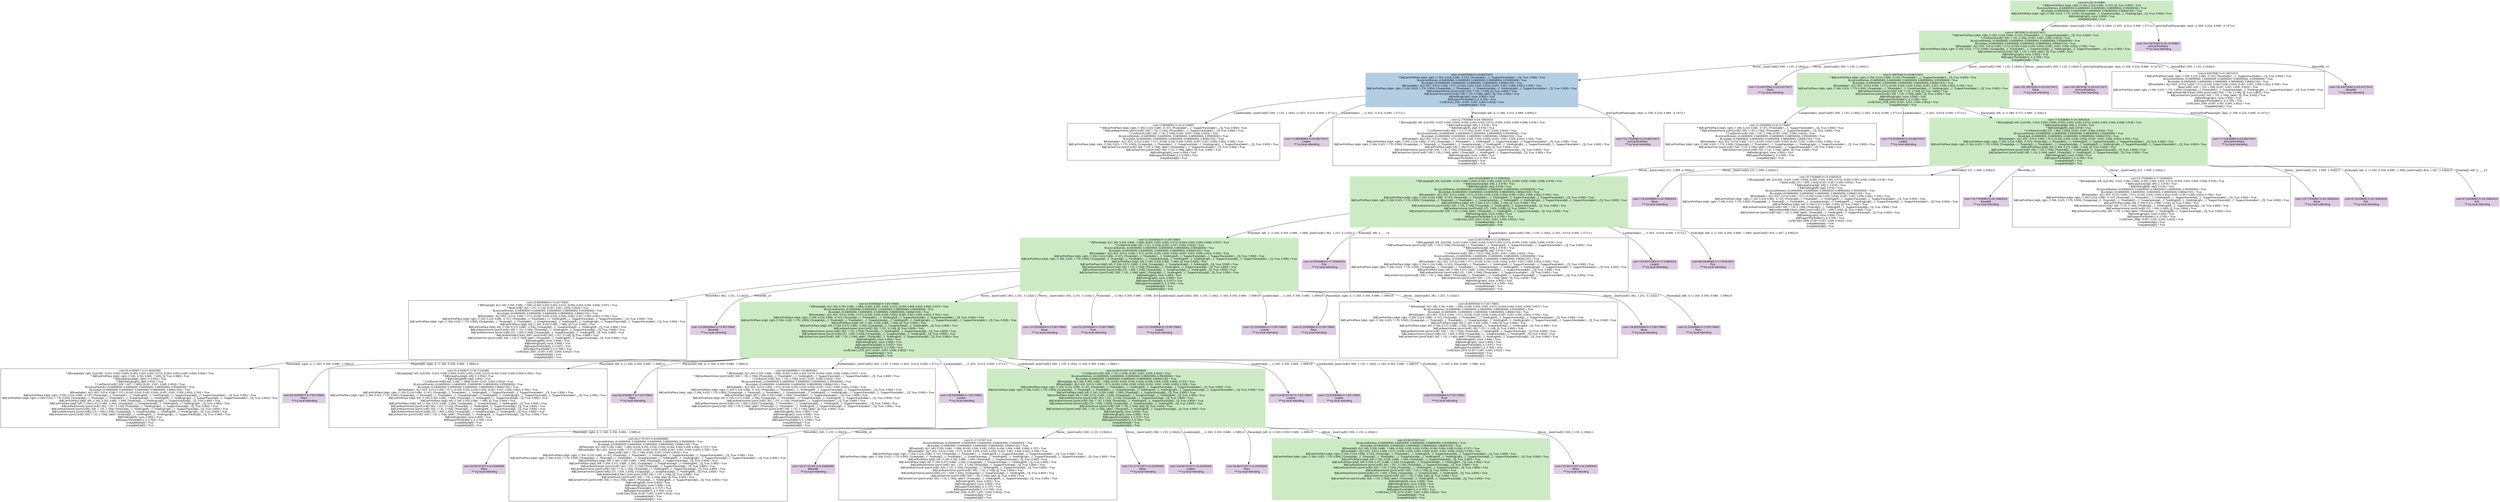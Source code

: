 digraph G {
    ordering=out;
    node [fontname=HelveticaBold];
    "1140" [shape=box, style=filled, colorscheme=pastel16, color=2, label="cost=0 h=26.16194891\n* Bd[CanPickPlace [objA, right, (1.356, 0.224, 0.680, -0.147), []], True, 0.900] = True\nBLoc[coolShelves, (0.04000000, 0.04000000, 0.04000000, 0.08000000), 0.95000000] = True\nBLoc[objA, (0.04000000, 0.04000000, 0.04000000, 0.08000000), 0.80662165] = True\nBd[CanPickPlace [objA, right, (1.506, 0.025, 1.170, 0.000), ['Grasp(objA,...)', 'GraspFace(objA,...)', 'Holding(right,...)']], True, 0.900] = True\nBd[Holding[right], none, 0.900] = True\nGraspable[objA] = True\n"];
    "1140" [shape=box, label="cost=0 h=26.16194891\n* Bd[CanPickPlace [objA, right, (1.356, 0.224, 0.680, -0.147), []], True, 0.900] = True\nBLoc[coolShelves, (0.04000000, 0.04000000, 0.04000000, 0.08000000), 0.95000000] = True\nBLoc[objA, (0.04000000, 0.04000000, 0.04000000, 0.08000000), 0.80662165] = True\nBd[CanPickPlace [objA, right, (1.506, 0.025, 1.170, 0.000), ['Grasp(objA,...)', 'GraspFace(objA,...)', 'Holding(right,...)']], True, 0.900] = True\nBd[Holding[right], none, 0.900] = True\nGraspable[objA] = True\n"];
    "1153" [shape=box, label="cost=4.18070582 h=29.33273472\n* Bd[CanPickPlace [objA, right, (1.356, 0.224, 0.680, -0.147), ['Pose(table1,...)', 'SupportFace(table1,...)']], True, 0.900] = True\n* Conf[JointConf([1.500, 1.135, 2.194]), (0.001, 0.001, 0.000, 0.002)] = True\nBLoc[coolShelves, (0.04000000, 0.04000000, 0.04000000, 0.08000000), 0.95000000] = True\nBLoc[objA, (0.04000000, 0.04000000, 0.04000000, 0.08000000), 0.80662165] = True\nB[Pose[table1, 4],(1.453, -0.014, 0.000, 1.571), (0.030, 0.030, 0.030, 0.050), (0.001, 0.001, 0.000, 0.002), 0.700] = True\nBd[CanPickPlace [objA, right, (1.506, 0.025, 1.170, 0.000), ['Grasp(objA,...)', 'Pose(table1,...)', 'GraspFace(objA,...)', 'Holding(right,...)', 'SupportFace(table1,...)']], True, 0.900] = True\nBd[CanSeeFrom [JointConf([1.500, 1.135, 2.194]), table1, []], True, 0.900] = True\nBd[Holding[right], none, 0.900] = True\nBd[SupportFace[table1], 4, 0.700] = True\nGraspable[objA] = True\n"];
    "1140" -> "1153"[label="LookAt(table1, JointConf([1.500, 1.135, 2.194]), (1.453, -0.014, 0.000, 1.571)):1"];
    "1140" [shape=box, label="cost=0 h=26.16194891\n* Bd[CanPickPlace [objA, right, (1.356, 0.224, 0.680, -0.147), []], True, 0.900] = True\nBLoc[coolShelves, (0.04000000, 0.04000000, 0.04000000, 0.08000000), 0.95000000] = True\nBLoc[objA, (0.04000000, 0.04000000, 0.04000000, 0.08000000), 0.80662165] = True\nBd[CanPickPlace [objA, right, (1.506, 0.025, 1.170, 0.000), ['Grasp(objA,...)', 'GraspFace(objA,...)', 'Holding(right,...)']], True, 0.900] = True\nBd[Holding[right], none, 0.900] = True\nGraspable[objA] = True\n"];
    "1157" [shape=box, style=filled, colorscheme=pastel16, color=4, label="cost=104.18070582 h=26.16194891\nAchCanPickPlace\n ** try local rebinding"];
    "1140" -> "1157"[label="AchCanPickPlace(right, objA, (1.356, 0.224, 0.680, -0.147)):1"];
    "1153" [shape=box, style=filled, colorscheme=pastel16, color=2, label="cost=4.18070582 h=29.33273472\n* Bd[CanPickPlace [objA, right, (1.356, 0.224, 0.680, -0.147), ['Pose(table1,...)', 'SupportFace(table1,...)']], True, 0.900] = True\n* Conf[JointConf([1.500, 1.135, 2.194]), (0.001, 0.001, 0.000, 0.002)] = True\nBLoc[coolShelves, (0.04000000, 0.04000000, 0.04000000, 0.08000000), 0.95000000] = True\nBLoc[objA, (0.04000000, 0.04000000, 0.04000000, 0.08000000), 0.80662165] = True\nB[Pose[table1, 4],(1.453, -0.014, 0.000, 1.571), (0.030, 0.030, 0.030, 0.050), (0.001, 0.001, 0.000, 0.002), 0.700] = True\nBd[CanPickPlace [objA, right, (1.506, 0.025, 1.170, 0.000), ['Grasp(objA,...)', 'Pose(table1,...)', 'GraspFace(objA,...)', 'Holding(right,...)', 'SupportFace(table1,...)']], True, 0.900] = True\nBd[CanSeeFrom [JointConf([1.500, 1.135, 2.194]), table1, []], True, 0.900] = True\nBd[Holding[right], none, 0.900] = True\nBd[SupportFace[table1], 4, 0.700] = True\nGraspable[objA] = True\n"];
    "1153" [shape=box, label="cost=4.18070582 h=29.33273472\n* Bd[CanPickPlace [objA, right, (1.356, 0.224, 0.680, -0.147), ['Pose(table1,...)', 'SupportFace(table1,...)']], True, 0.900] = True\n* Conf[JointConf([1.500, 1.135, 2.194]), (0.001, 0.001, 0.000, 0.002)] = True\nBLoc[coolShelves, (0.04000000, 0.04000000, 0.04000000, 0.08000000), 0.95000000] = True\nBLoc[objA, (0.04000000, 0.04000000, 0.04000000, 0.08000000), 0.80662165] = True\nB[Pose[table1, 4],(1.453, -0.014, 0.000, 1.571), (0.030, 0.030, 0.030, 0.050), (0.001, 0.001, 0.000, 0.002), 0.700] = True\nBd[CanPickPlace [objA, right, (1.506, 0.025, 1.170, 0.000), ['Grasp(objA,...)', 'Pose(table1,...)', 'GraspFace(objA,...)', 'Holding(right,...)', 'SupportFace(table1,...)']], True, 0.900] = True\nBd[CanSeeFrom [JointConf([1.500, 1.135, 2.194]), table1, []], True, 0.900] = True\nBd[Holding[right], none, 0.900] = True\nBd[SupportFace[table1], 4, 0.700] = True\nGraspable[objA] = True\n"];
    "1163" [shape=box, label="cost=10.43070582 h=23.08273472\n* Bd[CanPickPlace [objA, right, (1.356, 0.224, 0.680, -0.147), ['Pose(table1,...)', 'SupportFace(table1,...)']], True, 0.900] = True\nBLoc[coolShelves, (0.04000000, 0.04000000, 0.04000000, 0.08000000), 0.95000000] = True\nBLoc[objA, (0.04000000, 0.04000000, 0.04000000, 0.08000000), 0.80662165] = True\nB[Pose[table1, 4],(1.453, -0.014, 0.000, 1.571), (0.030, 0.030, 0.030, 0.050), (0.001, 0.001, 0.000, 0.002), 0.700] = True\nBd[CanPickPlace [objA, right, (1.506, 0.025, 1.170, 0.000), ['Grasp(objA,...)', 'Pose(table1,...)', 'GraspFace(objA,...)', 'Holding(right,...)', 'SupportFace(table1,...)']], True, 0.900] = True\nBd[CanReachHome [JointConf([1.500, 1.135, 2.194]), []], True, 0.800] = True\nBd[CanSeeFrom [JointConf([1.500, 1.135, 2.194]), table1, []], True, 0.900] = True\nBd[Holding[right], none, 0.900] = True\nBd[SupportFace[table1], 4, 0.700] = True\nConf[CStart_2561, (0.001, 0.001, 0.000, 0.002)] = True\nGraspable[objA] = True\n"];
    "1153" -> "1163"[label="Move(_, JointConf([1.500, 1.135, 2.194])):1"];
    "1153" [shape=box, label="cost=4.18070582 h=29.33273472\n* Bd[CanPickPlace [objA, right, (1.356, 0.224, 0.680, -0.147), ['Pose(table1,...)', 'SupportFace(table1,...)']], True, 0.900] = True\n* Conf[JointConf([1.500, 1.135, 2.194]), (0.001, 0.001, 0.000, 0.002)] = True\nBLoc[coolShelves, (0.04000000, 0.04000000, 0.04000000, 0.08000000), 0.95000000] = True\nBLoc[objA, (0.04000000, 0.04000000, 0.04000000, 0.08000000), 0.80662165] = True\nB[Pose[table1, 4],(1.453, -0.014, 0.000, 1.571), (0.030, 0.030, 0.030, 0.050), (0.001, 0.001, 0.000, 0.002), 0.700] = True\nBd[CanPickPlace [objA, right, (1.506, 0.025, 1.170, 0.000), ['Grasp(objA,...)', 'Pose(table1,...)', 'GraspFace(objA,...)', 'Holding(right,...)', 'SupportFace(table1,...)']], True, 0.900] = True\nBd[CanSeeFrom [JointConf([1.500, 1.135, 2.194]), table1, []], True, 0.900] = True\nBd[Holding[right], none, 0.900] = True\nBd[SupportFace[table1], 4, 0.700] = True\nGraspable[objA] = True\n"];
    "1164" [shape=box, style=filled, colorscheme=pastel16, color=4, label="cost=110.43070582 h=29.33273472\nMove\n ** try local rebinding"];
    "1153" -> "1164"[label="Move(_, JointConf([1.500, 1.135, 2.194])):1"];
    "1153" [shape=box, label="cost=4.18070582 h=29.33273472\n* Bd[CanPickPlace [objA, right, (1.356, 0.224, 0.680, -0.147), ['Pose(table1,...)', 'SupportFace(table1,...)']], True, 0.900] = True\n* Conf[JointConf([1.500, 1.135, 2.194]), (0.001, 0.001, 0.000, 0.002)] = True\nBLoc[coolShelves, (0.04000000, 0.04000000, 0.04000000, 0.08000000), 0.95000000] = True\nBLoc[objA, (0.04000000, 0.04000000, 0.04000000, 0.08000000), 0.80662165] = True\nB[Pose[table1, 4],(1.453, -0.014, 0.000, 1.571), (0.030, 0.030, 0.030, 0.050), (0.001, 0.001, 0.000, 0.002), 0.700] = True\nBd[CanPickPlace [objA, right, (1.506, 0.025, 1.170, 0.000), ['Grasp(objA,...)', 'Pose(table1,...)', 'GraspFace(objA,...)', 'Holding(right,...)', 'SupportFace(table1,...)']], True, 0.900] = True\nBd[CanSeeFrom [JointConf([1.500, 1.135, 2.194]), table1, []], True, 0.900] = True\nBd[Holding[right], none, 0.900] = True\nBd[SupportFace[table1], 4, 0.700] = True\nGraspable[objA] = True\n"];
    "1166" [shape=box, label="cost=5.18070582 h=23.08273472\n* Bd[CanPickPlace [objA, right, (1.356, 0.224, 0.680, -0.147), ['Pose(table1,...)', 'SupportFace(table1,...)']], True, 0.900] = True\nBLoc[coolShelves, (0.04000000, 0.04000000, 0.04000000, 0.08000000), 0.95000000] = True\nBLoc[objA, (0.04000000, 0.04000000, 0.04000000, 0.08000000), 0.80662165] = True\nB[Pose[table1, 4],(1.453, -0.014, 0.000, 1.571), (0.030, 0.030, 0.030, 0.050), (0.001, 0.001, 0.000, 0.002), 0.700] = True\nBd[CanPickPlace [objA, right, (1.506, 0.025, 1.170, 0.000), ['Grasp(objA,...)', 'Pose(table1,...)', 'GraspFace(objA,...)', 'Holding(right,...)', 'SupportFace(table1,...)']], True, 0.900] = True\nBd[CanReachHome [JointConf([1.500, 1.135, 2.194]), []], True, 0.800] = True\nBd[CanSeeFrom [JointConf([1.500, 1.135, 2.194]), table1, []], True, 0.900] = True\nBd[Holding[right], none, 0.900] = True\nBd[SupportFace[table1], 4, 0.700] = True\nConf[CStart_2538_2600, (0.001, 0.001, 0.000, 0.002)] = True\nGraspable[objA] = True\n"];
    "1153" -> "1166"[label="Move(_, JointConf([1.500, 1.135, 2.194])):1"];
    "1153" [shape=box, label="cost=4.18070582 h=29.33273472\n* Bd[CanPickPlace [objA, right, (1.356, 0.224, 0.680, -0.147), ['Pose(table1,...)', 'SupportFace(table1,...)']], True, 0.900] = True\n* Conf[JointConf([1.500, 1.135, 2.194]), (0.001, 0.001, 0.000, 0.002)] = True\nBLoc[coolShelves, (0.04000000, 0.04000000, 0.04000000, 0.08000000), 0.95000000] = True\nBLoc[objA, (0.04000000, 0.04000000, 0.04000000, 0.08000000), 0.80662165] = True\nB[Pose[table1, 4],(1.453, -0.014, 0.000, 1.571), (0.030, 0.030, 0.030, 0.050), (0.001, 0.001, 0.000, 0.002), 0.700] = True\nBd[CanPickPlace [objA, right, (1.506, 0.025, 1.170, 0.000), ['Grasp(objA,...)', 'Pose(table1,...)', 'GraspFace(objA,...)', 'Holding(right,...)', 'SupportFace(table1,...)']], True, 0.900] = True\nBd[CanSeeFrom [JointConf([1.500, 1.135, 2.194]), table1, []], True, 0.900] = True\nBd[Holding[right], none, 0.900] = True\nBd[SupportFace[table1], 4, 0.700] = True\nGraspable[objA] = True\n"];
    "1167" [shape=box, style=filled, colorscheme=pastel16, color=4, label="cost=105.18070582 h=29.33273472\nMove\n ** try local rebinding"];
    "1153" -> "1167"[label="Move(_, JointConf([1.500, 1.135, 2.194])):1"];
    "1153" [shape=box, label="cost=4.18070582 h=29.33273472\n* Bd[CanPickPlace [objA, right, (1.356, 0.224, 0.680, -0.147), ['Pose(table1,...)', 'SupportFace(table1,...)']], True, 0.900] = True\n* Conf[JointConf([1.500, 1.135, 2.194]), (0.001, 0.001, 0.000, 0.002)] = True\nBLoc[coolShelves, (0.04000000, 0.04000000, 0.04000000, 0.08000000), 0.95000000] = True\nBLoc[objA, (0.04000000, 0.04000000, 0.04000000, 0.08000000), 0.80662165] = True\nB[Pose[table1, 4],(1.453, -0.014, 0.000, 1.571), (0.030, 0.030, 0.030, 0.050), (0.001, 0.001, 0.000, 0.002), 0.700] = True\nBd[CanPickPlace [objA, right, (1.506, 0.025, 1.170, 0.000), ['Grasp(objA,...)', 'Pose(table1,...)', 'GraspFace(objA,...)', 'Holding(right,...)', 'SupportFace(table1,...)']], True, 0.900] = True\nBd[CanSeeFrom [JointConf([1.500, 1.135, 2.194]), table1, []], True, 0.900] = True\nBd[Holding[right], none, 0.900] = True\nBd[SupportFace[table1], 4, 0.700] = True\nGraspable[objA] = True\n"];
    "1197" [shape=box, style=filled, colorscheme=pastel16, color=4, label="cost=104.18070582 h=29.33273472\nAchCanPickPlace\n ** try local rebinding"];
    "1153" -> "1197"[label="AchCanPickPlace(right, objA, (1.356, 0.224, 0.680, -0.147)):1"];
    "1153" [shape=box, label="cost=4.18070582 h=29.33273472\n* Bd[CanPickPlace [objA, right, (1.356, 0.224, 0.680, -0.147), ['Pose(table1,...)', 'SupportFace(table1,...)']], True, 0.900] = True\n* Conf[JointConf([1.500, 1.135, 2.194]), (0.001, 0.001, 0.000, 0.002)] = True\nBLoc[coolShelves, (0.04000000, 0.04000000, 0.04000000, 0.08000000), 0.95000000] = True\nBLoc[objA, (0.04000000, 0.04000000, 0.04000000, 0.08000000), 0.80662165] = True\nB[Pose[table1, 4],(1.453, -0.014, 0.000, 1.571), (0.030, 0.030, 0.030, 0.050), (0.001, 0.001, 0.000, 0.002), 0.700] = True\nBd[CanPickPlace [objA, right, (1.506, 0.025, 1.170, 0.000), ['Grasp(objA,...)', 'Pose(table1,...)', 'GraspFace(objA,...)', 'Holding(right,...)', 'SupportFace(table1,...)']], True, 0.900] = True\nBd[CanSeeFrom [JointConf([1.500, 1.135, 2.194]), table1, []], True, 0.900] = True\nBd[Holding[right], none, 0.900] = True\nBd[SupportFace[table1], 4, 0.700] = True\nGraspable[objA] = True\n"];
    "1198" [shape=box, label="cost=5.43070582 h=31.08273472\n* Bd[CanPickPlace [objA, right, (1.356, 0.224, 0.680, -0.147), ['Pose(table1,...)', 'SupportFace(table1,...)']], True, 0.900] = True\nBLoc[coolShelves, (0.04000000, 0.04000000, 0.04000000, 0.08000000), 0.95000000] = True\nBLoc[objA, (0.04000000, 0.04000000, 0.04000000, 0.08000000), 0.80662165] = True\nB[Pose[table1, 4],(1.453, -0.014, 0.000, 1.571), (0.030, 0.030, 0.030, 0.050), (0.001, 0.001, 0.000, 0.002), 0.700] = True\nBaseConf[[1.500, 1.135, 2.194], (0.001, 0.001, 0.000, 0.002)] = True\nBd[CanPickPlace [objA, right, (1.506, 0.025, 1.170, 0.000), ['Grasp(objA,...)', 'Pose(table1,...)', 'GraspFace(objA,...)', 'Holding(right,...)', 'SupportFace(table1,...)']], True, 0.900] = True\nBd[CanReachNB [CStart_2569, JointConf([1.500, 1.135, 2.194]), []], True, 0.800] = True\nBd[CanSeeFrom [JointConf([1.500, 1.135, 2.194]), table1, []], True, 0.900] = True\nBd[Holding[right], none, 0.900] = True\nBd[SupportFace[table1], 4, 0.700] = True\nConf[CStart_2569, (0.001, 0.001, 0.000, 0.002)] = True\nGraspable[objA] = True\n"];
    "1153" -> "1198"[label="MoveNB([1.500, 1.135, 2.194]):0"];
    "1153" [shape=box, label="cost=4.18070582 h=29.33273472\n* Bd[CanPickPlace [objA, right, (1.356, 0.224, 0.680, -0.147), ['Pose(table1,...)', 'SupportFace(table1,...)']], True, 0.900] = True\n* Conf[JointConf([1.500, 1.135, 2.194]), (0.001, 0.001, 0.000, 0.002)] = True\nBLoc[coolShelves, (0.04000000, 0.04000000, 0.04000000, 0.08000000), 0.95000000] = True\nBLoc[objA, (0.04000000, 0.04000000, 0.04000000, 0.08000000), 0.80662165] = True\nB[Pose[table1, 4],(1.453, -0.014, 0.000, 1.571), (0.030, 0.030, 0.030, 0.050), (0.001, 0.001, 0.000, 0.002), 0.700] = True\nBd[CanPickPlace [objA, right, (1.506, 0.025, 1.170, 0.000), ['Grasp(objA,...)', 'Pose(table1,...)', 'GraspFace(objA,...)', 'Holding(right,...)', 'SupportFace(table1,...)']], True, 0.900] = True\nBd[CanSeeFrom [JointConf([1.500, 1.135, 2.194]), table1, []], True, 0.900] = True\nBd[Holding[right], none, 0.900] = True\nBd[SupportFace[table1], 4, 0.700] = True\nGraspable[objA] = True\n"];
    "1199" [shape=box, style=filled, colorscheme=pastel16, color=4, label="cost=105.43070582 h=29.33273472\nMoveNB\n ** try local rebinding"];
    "1153" -> "1199"[label="MoveNB(_):0"];
    "1166" [shape=box, style=filled, colorscheme=pastel16, color=2, label="cost=5.18070582 h=23.08273472\n* Bd[CanPickPlace [objA, right, (1.356, 0.224, 0.680, -0.147), ['Pose(table1,...)', 'SupportFace(table1,...)']], True, 0.900] = True\nBLoc[coolShelves, (0.04000000, 0.04000000, 0.04000000, 0.08000000), 0.95000000] = True\nBLoc[objA, (0.04000000, 0.04000000, 0.04000000, 0.08000000), 0.80662165] = True\nB[Pose[table1, 4],(1.453, -0.014, 0.000, 1.571), (0.030, 0.030, 0.030, 0.050), (0.001, 0.001, 0.000, 0.002), 0.700] = True\nBd[CanPickPlace [objA, right, (1.506, 0.025, 1.170, 0.000), ['Grasp(objA,...)', 'Pose(table1,...)', 'GraspFace(objA,...)', 'Holding(right,...)', 'SupportFace(table1,...)']], True, 0.900] = True\nBd[CanReachHome [JointConf([1.500, 1.135, 2.194]), []], True, 0.800] = True\nBd[CanSeeFrom [JointConf([1.500, 1.135, 2.194]), table1, []], True, 0.900] = True\nBd[Holding[right], none, 0.900] = True\nBd[SupportFace[table1], 4, 0.700] = True\nConf[CStart_2538_2600, (0.001, 0.001, 0.000, 0.002)] = True\nGraspable[objA] = True\n"];
    "1166" [shape=box, label="cost=5.18070582 h=23.08273472\n* Bd[CanPickPlace [objA, right, (1.356, 0.224, 0.680, -0.147), ['Pose(table1,...)', 'SupportFace(table1,...)']], True, 0.900] = True\nBLoc[coolShelves, (0.04000000, 0.04000000, 0.04000000, 0.08000000), 0.95000000] = True\nBLoc[objA, (0.04000000, 0.04000000, 0.04000000, 0.08000000), 0.80662165] = True\nB[Pose[table1, 4],(1.453, -0.014, 0.000, 1.571), (0.030, 0.030, 0.030, 0.050), (0.001, 0.001, 0.000, 0.002), 0.700] = True\nBd[CanPickPlace [objA, right, (1.506, 0.025, 1.170, 0.000), ['Grasp(objA,...)', 'Pose(table1,...)', 'GraspFace(objA,...)', 'Holding(right,...)', 'SupportFace(table1,...)']], True, 0.900] = True\nBd[CanReachHome [JointConf([1.500, 1.135, 2.194]), []], True, 0.800] = True\nBd[CanSeeFrom [JointConf([1.500, 1.135, 2.194]), table1, []], True, 0.900] = True\nBd[Holding[right], none, 0.900] = True\nBd[SupportFace[table1], 4, 0.700] = True\nConf[CStart_2538_2600, (0.001, 0.001, 0.000, 0.002)] = True\nGraspable[objA] = True\n"];
    "1202" [shape=box, label="cost=10.55589902 h=32.41194891\n* Bd[CanPickPlace [objA, right, (1.356, 0.224, 0.680, -0.147), ['Pose(table1,...)', 'SupportFace(table1,...)']], True, 0.900] = True\n* Bd[CanReachHome [JointConf([1.500, 1.135, 2.194]), ['Pose(table1,...)', 'SupportFace(table1,...)']], True, 0.800] = True\n* Conf[JointConf([1.500, 1.135, 2.194]), (0.001, 0.001, 0.000, 0.002)] = True\nBLoc[coolShelves, (0.04000000, 0.04000000, 0.04000000, 0.08000000), 0.95000000] = True\nBLoc[objA, (0.04000000, 0.04000000, 0.04000000, 0.08000000), 0.80662165] = True\nB[Pose[table1, 4],(1.453, -0.014, 0.000, 1.571), (0.030, 0.030, 0.030, 0.050), (0.001, 0.001, 0.000, 0.002), 0.500] = True\nBd[CanPickPlace [objA, right, (1.506, 0.025, 1.170, 0.000), ['Grasp(objA,...)', 'Pose(table1,...)', 'GraspFace(objA,...)', 'Holding(right,...)', 'SupportFace(table1,...)']], True, 0.900] = True\nBd[CanSeeFrom [JointConf([1.500, 1.135, 2.194]), table1, ['Pose(table1,...)', 'SupportFace(table1,...)']], True, 0.900] = True\nBd[CanSeeFrom [JointConf([1.500, 1.135, 2.194]), table1, []], True, 0.900] = True\nBd[Holding[right], none, 0.900] = True\nBd[SupportFace[table1], 4, 0.500] = True\nGraspable[objA] = True\n"];
    "1166" -> "1202"[label="LookAt(table1, JointConf([1.500, 1.135, 2.194]), (1.453, -0.014, 0.000, 1.571)):1"];
    "1166" [shape=box, label="cost=5.18070582 h=23.08273472\n* Bd[CanPickPlace [objA, right, (1.356, 0.224, 0.680, -0.147), ['Pose(table1,...)', 'SupportFace(table1,...)']], True, 0.900] = True\nBLoc[coolShelves, (0.04000000, 0.04000000, 0.04000000, 0.08000000), 0.95000000] = True\nBLoc[objA, (0.04000000, 0.04000000, 0.04000000, 0.08000000), 0.80662165] = True\nB[Pose[table1, 4],(1.453, -0.014, 0.000, 1.571), (0.030, 0.030, 0.030, 0.050), (0.001, 0.001, 0.000, 0.002), 0.700] = True\nBd[CanPickPlace [objA, right, (1.506, 0.025, 1.170, 0.000), ['Grasp(objA,...)', 'Pose(table1,...)', 'GraspFace(objA,...)', 'Holding(right,...)', 'SupportFace(table1,...)']], True, 0.900] = True\nBd[CanReachHome [JointConf([1.500, 1.135, 2.194]), []], True, 0.800] = True\nBd[CanSeeFrom [JointConf([1.500, 1.135, 2.194]), table1, []], True, 0.900] = True\nBd[Holding[right], none, 0.900] = True\nBd[SupportFace[table1], 4, 0.700] = True\nConf[CStart_2538_2600, (0.001, 0.001, 0.000, 0.002)] = True\nGraspable[objA] = True\n"];
    "1207" [shape=box, style=filled, colorscheme=pastel16, color=4, label="cost=110.55589902 h=23.08273472\nLookAt\n ** try local rebinding"];
    "1166" -> "1207"[label="LookAt(table1, _, (1.453, -0.014, 0.000, 1.571)):1"];
    "1166" [shape=box, label="cost=5.18070582 h=23.08273472\n* Bd[CanPickPlace [objA, right, (1.356, 0.224, 0.680, -0.147), ['Pose(table1,...)', 'SupportFace(table1,...)']], True, 0.900] = True\nBLoc[coolShelves, (0.04000000, 0.04000000, 0.04000000, 0.08000000), 0.95000000] = True\nBLoc[objA, (0.04000000, 0.04000000, 0.04000000, 0.08000000), 0.80662165] = True\nB[Pose[table1, 4],(1.453, -0.014, 0.000, 1.571), (0.030, 0.030, 0.030, 0.050), (0.001, 0.001, 0.000, 0.002), 0.700] = True\nBd[CanPickPlace [objA, right, (1.506, 0.025, 1.170, 0.000), ['Grasp(objA,...)', 'Pose(table1,...)', 'GraspFace(objA,...)', 'Holding(right,...)', 'SupportFace(table1,...)']], True, 0.900] = True\nBd[CanReachHome [JointConf([1.500, 1.135, 2.194]), []], True, 0.800] = True\nBd[CanSeeFrom [JointConf([1.500, 1.135, 2.194]), table1, []], True, 0.900] = True\nBd[Holding[right], none, 0.900] = True\nBd[SupportFace[table1], 4, 0.700] = True\nConf[CStart_2538_2600, (0.001, 0.001, 0.000, 0.002)] = True\nGraspable[objA] = True\n"];
    "1225" [shape=box, label="cost=17.52638483 h=24.18463024\n* B[Grasp[objD, left, 2],(0.000, -0.025, 0.000, 0.000), (0.005, 0.005, 0.005, 0.015), (0.005, 0.005, 0.000, 0.008), 0.918] = True\n* Bd[GraspFace[objD, left], 2, 0.918] = True\n* Bd[Holding[left], objD, 0.918] = True\n* Conf[JointConf([2.231, 1.009, 2.356]), (0.001, 0.001, 0.000, 0.002)] = True\nBLoc[coolShelves, (0.04000000, 0.04000000, 0.04000000, 0.08000000), 0.95000000] = True\nBLoc[objA, (0.04000000, 0.04000000, 0.04000000, 0.08000000), 0.80662165] = True\nB[Pose[table1, 4],(1.453, -0.014, 0.000, 1.571), (0.030, 0.030, 0.030, 0.050), (0.001, 0.001, 0.000, 0.002), 0.700] = True\nBd[CanPickPlace [objA, right, (1.356, 0.224, 0.680, -0.147), ['Pose(objD,...)', 'Pose(table1,...)', 'Holding(left,...)', 'SupportFace(objD,...)', 'SupportFace(table1,...)']], True, 0.900] = True\nBd[CanPickPlace [objA, right, (1.506, 0.025, 1.170, 0.000), ['Grasp(objA,...)', 'Pose(objD,...)', 'Pose(table1,...)', 'GraspFace(objA,...)', 'Holding(left,...)', 'Holding(right,...)', 'SupportFace(objD,...)', 'SupportFace(table1,...)']], True, 0.900] = True\nBd[CanPickPlace [objD, left, (1.594, 0.372, 0.680, -2.356), []], True, 0.900] = True\nBd[CanReachHome [JointConf([1.500, 1.135, 2.194]), ['Pose(objD,...)', 'Holding(left,...)', 'SupportFace(objD,...)']], True, 0.800] = True\nBd[CanSeeFrom [JointConf([1.500, 1.135, 2.194]), table1, ['Pose(objD,...)', 'Holding(left,...)', 'SupportFace(objD,...)']], True, 0.900] = True\nBd[Holding[right], none, 0.900] = True\nBd[SupportFace[table1], 4, 0.700] = True\nGraspable[objA] = True\nGraspable[objD] = True\n"];
    "1166" -> "1225"[label="Place(objD, left, 4, (1.594, 0.372, 0.680, -2.356)):3"];
    "1166" [shape=box, label="cost=5.18070582 h=23.08273472\n* Bd[CanPickPlace [objA, right, (1.356, 0.224, 0.680, -0.147), ['Pose(table1,...)', 'SupportFace(table1,...)']], True, 0.900] = True\nBLoc[coolShelves, (0.04000000, 0.04000000, 0.04000000, 0.08000000), 0.95000000] = True\nBLoc[objA, (0.04000000, 0.04000000, 0.04000000, 0.08000000), 0.80662165] = True\nB[Pose[table1, 4],(1.453, -0.014, 0.000, 1.571), (0.030, 0.030, 0.030, 0.050), (0.001, 0.001, 0.000, 0.002), 0.700] = True\nBd[CanPickPlace [objA, right, (1.506, 0.025, 1.170, 0.000), ['Grasp(objA,...)', 'Pose(table1,...)', 'GraspFace(objA,...)', 'Holding(right,...)', 'SupportFace(table1,...)']], True, 0.900] = True\nBd[CanReachHome [JointConf([1.500, 1.135, 2.194]), []], True, 0.800] = True\nBd[CanSeeFrom [JointConf([1.500, 1.135, 2.194]), table1, []], True, 0.900] = True\nBd[Holding[right], none, 0.900] = True\nBd[SupportFace[table1], 4, 0.700] = True\nConf[CStart_2538_2600, (0.001, 0.001, 0.000, 0.002)] = True\nGraspable[objA] = True\n"];
    "1240" [shape=box, style=filled, colorscheme=pastel16, color=4, label="cost=117.52638483 h=23.08273472\nAchCanPickPlace\n ** try local rebinding"];
    "1166" -> "1240"[label="AchCanPickPlace(right, objA, (1.356, 0.224, 0.680, -0.147)):1"];
    "1163" [shape=box, style=filled, colorscheme=pastel16, color=2, label="cost=10.43070582 h=23.08273472\n* Bd[CanPickPlace [objA, right, (1.356, 0.224, 0.680, -0.147), ['Pose(table1,...)', 'SupportFace(table1,...)']], True, 0.900] = True\nBLoc[coolShelves, (0.04000000, 0.04000000, 0.04000000, 0.08000000), 0.95000000] = True\nBLoc[objA, (0.04000000, 0.04000000, 0.04000000, 0.08000000), 0.80662165] = True\nB[Pose[table1, 4],(1.453, -0.014, 0.000, 1.571), (0.030, 0.030, 0.030, 0.050), (0.001, 0.001, 0.000, 0.002), 0.700] = True\nBd[CanPickPlace [objA, right, (1.506, 0.025, 1.170, 0.000), ['Grasp(objA,...)', 'Pose(table1,...)', 'GraspFace(objA,...)', 'Holding(right,...)', 'SupportFace(table1,...)']], True, 0.900] = True\nBd[CanReachHome [JointConf([1.500, 1.135, 2.194]), []], True, 0.800] = True\nBd[CanSeeFrom [JointConf([1.500, 1.135, 2.194]), table1, []], True, 0.900] = True\nBd[Holding[right], none, 0.900] = True\nBd[SupportFace[table1], 4, 0.700] = True\nConf[CStart_2561, (0.001, 0.001, 0.000, 0.002)] = True\nGraspable[objA] = True\n"];
    "1163" [shape=box, label="cost=10.43070582 h=23.08273472\n* Bd[CanPickPlace [objA, right, (1.356, 0.224, 0.680, -0.147), ['Pose(table1,...)', 'SupportFace(table1,...)']], True, 0.900] = True\nBLoc[coolShelves, (0.04000000, 0.04000000, 0.04000000, 0.08000000), 0.95000000] = True\nBLoc[objA, (0.04000000, 0.04000000, 0.04000000, 0.08000000), 0.80662165] = True\nB[Pose[table1, 4],(1.453, -0.014, 0.000, 1.571), (0.030, 0.030, 0.030, 0.050), (0.001, 0.001, 0.000, 0.002), 0.700] = True\nBd[CanPickPlace [objA, right, (1.506, 0.025, 1.170, 0.000), ['Grasp(objA,...)', 'Pose(table1,...)', 'GraspFace(objA,...)', 'Holding(right,...)', 'SupportFace(table1,...)']], True, 0.900] = True\nBd[CanReachHome [JointConf([1.500, 1.135, 2.194]), []], True, 0.800] = True\nBd[CanSeeFrom [JointConf([1.500, 1.135, 2.194]), table1, []], True, 0.900] = True\nBd[Holding[right], none, 0.900] = True\nBd[SupportFace[table1], 4, 0.700] = True\nConf[CStart_2561, (0.001, 0.001, 0.000, 0.002)] = True\nGraspable[objA] = True\n"];
    "1326" [shape=box, label="cost=15.80589902 h=32.41194891\n* Bd[CanPickPlace [objA, right, (1.356, 0.224, 0.680, -0.147), ['Pose(table1,...)', 'SupportFace(table1,...)']], True, 0.900] = True\n* Bd[CanReachHome [JointConf([1.500, 1.135, 2.194]), ['Pose(table1,...)', 'SupportFace(table1,...)']], True, 0.800] = True\n* Conf[JointConf([1.500, 1.135, 2.194]), (0.001, 0.001, 0.000, 0.002)] = True\nBLoc[coolShelves, (0.04000000, 0.04000000, 0.04000000, 0.08000000), 0.95000000] = True\nBLoc[objA, (0.04000000, 0.04000000, 0.04000000, 0.08000000), 0.80662165] = True\nB[Pose[table1, 4],(1.453, -0.014, 0.000, 1.571), (0.030, 0.030, 0.030, 0.050), (0.001, 0.001, 0.000, 0.002), 0.500] = True\nBd[CanPickPlace [objA, right, (1.506, 0.025, 1.170, 0.000), ['Grasp(objA,...)', 'Pose(table1,...)', 'GraspFace(objA,...)', 'Holding(right,...)', 'SupportFace(table1,...)']], True, 0.900] = True\nBd[CanSeeFrom [JointConf([1.500, 1.135, 2.194]), table1, ['Pose(table1,...)', 'SupportFace(table1,...)']], True, 0.900] = True\nBd[CanSeeFrom [JointConf([1.500, 1.135, 2.194]), table1, []], True, 0.900] = True\nBd[Holding[right], none, 0.900] = True\nBd[SupportFace[table1], 4, 0.500] = True\nGraspable[objA] = True\n"];
    "1163" -> "1326"[label="LookAt(table1, JointConf([1.500, 1.135, 2.194]), (1.453, -0.014, 0.000, 1.571)):1"];
    "1163" [shape=box, label="cost=10.43070582 h=23.08273472\n* Bd[CanPickPlace [objA, right, (1.356, 0.224, 0.680, -0.147), ['Pose(table1,...)', 'SupportFace(table1,...)']], True, 0.900] = True\nBLoc[coolShelves, (0.04000000, 0.04000000, 0.04000000, 0.08000000), 0.95000000] = True\nBLoc[objA, (0.04000000, 0.04000000, 0.04000000, 0.08000000), 0.80662165] = True\nB[Pose[table1, 4],(1.453, -0.014, 0.000, 1.571), (0.030, 0.030, 0.030, 0.050), (0.001, 0.001, 0.000, 0.002), 0.700] = True\nBd[CanPickPlace [objA, right, (1.506, 0.025, 1.170, 0.000), ['Grasp(objA,...)', 'Pose(table1,...)', 'GraspFace(objA,...)', 'Holding(right,...)', 'SupportFace(table1,...)']], True, 0.900] = True\nBd[CanReachHome [JointConf([1.500, 1.135, 2.194]), []], True, 0.800] = True\nBd[CanSeeFrom [JointConf([1.500, 1.135, 2.194]), table1, []], True, 0.900] = True\nBd[Holding[right], none, 0.900] = True\nBd[SupportFace[table1], 4, 0.700] = True\nConf[CStart_2561, (0.001, 0.001, 0.000, 0.002)] = True\nGraspable[objA] = True\n"];
    "1331" [shape=box, style=filled, colorscheme=pastel16, color=4, label="cost=115.80589902 h=23.08273472\nLookAt\n ** try local rebinding"];
    "1163" -> "1331"[label="LookAt(table1, _, (1.453, -0.014, 0.000, 1.571)):1"];
    "1163" [shape=box, label="cost=10.43070582 h=23.08273472\n* Bd[CanPickPlace [objA, right, (1.356, 0.224, 0.680, -0.147), ['Pose(table1,...)', 'SupportFace(table1,...)']], True, 0.900] = True\nBLoc[coolShelves, (0.04000000, 0.04000000, 0.04000000, 0.08000000), 0.95000000] = True\nBLoc[objA, (0.04000000, 0.04000000, 0.04000000, 0.08000000), 0.80662165] = True\nB[Pose[table1, 4],(1.453, -0.014, 0.000, 1.571), (0.030, 0.030, 0.030, 0.050), (0.001, 0.001, 0.000, 0.002), 0.700] = True\nBd[CanPickPlace [objA, right, (1.506, 0.025, 1.170, 0.000), ['Grasp(objA,...)', 'Pose(table1,...)', 'GraspFace(objA,...)', 'Holding(right,...)', 'SupportFace(table1,...)']], True, 0.900] = True\nBd[CanReachHome [JointConf([1.500, 1.135, 2.194]), []], True, 0.800] = True\nBd[CanSeeFrom [JointConf([1.500, 1.135, 2.194]), table1, []], True, 0.900] = True\nBd[Holding[right], none, 0.900] = True\nBd[SupportFace[table1], 4, 0.700] = True\nConf[CStart_2561, (0.001, 0.001, 0.000, 0.002)] = True\nGraspable[objA] = True\n"];
    "1346" [shape=box, label="cost=22.77638483 h=24.18463024\n* B[Grasp[objD, left, 2],(0.000, -0.025, 0.000, 0.000), (0.005, 0.005, 0.005, 0.015), (0.005, 0.005, 0.000, 0.008), 0.918] = True\n* Bd[GraspFace[objD, left], 2, 0.918] = True\n* Bd[Holding[left], objD, 0.918] = True\n* Conf[JointConf([1.466, 1.111, 3.142]), (0.001, 0.001, 0.000, 0.002)] = True\nBLoc[coolShelves, (0.04000000, 0.04000000, 0.04000000, 0.08000000), 0.95000000] = True\nBLoc[objA, (0.04000000, 0.04000000, 0.04000000, 0.08000000), 0.80662165] = True\nB[Pose[table1, 4],(1.453, -0.014, 0.000, 1.571), (0.030, 0.030, 0.030, 0.050), (0.001, 0.001, 0.000, 0.002), 0.700] = True\nBd[CanPickPlace [objA, right, (1.356, 0.224, 0.680, -0.147), ['Pose(objD,...)', 'Pose(table1,...)', 'Holding(left,...)', 'SupportFace(objD,...)', 'SupportFace(table1,...)']], True, 0.900] = True\nBd[CanPickPlace [objA, right, (1.506, 0.025, 1.170, 0.000), ['Grasp(objA,...)', 'Pose(objD,...)', 'Pose(table1,...)', 'GraspFace(objA,...)', 'Holding(left,...)', 'Holding(right,...)', 'SupportFace(objD,...)', 'SupportFace(table1,...)']], True, 0.900] = True\nBd[CanPickPlace [objD, left, (1.366, 0.510, 0.680, 0.000), []], True, 0.900] = True\nBd[CanReachHome [JointConf([1.500, 1.135, 2.194]), ['Pose(objD,...)', 'Holding(left,...)', 'SupportFace(objD,...)']], True, 0.800] = True\nBd[CanSeeFrom [JointConf([1.500, 1.135, 2.194]), table1, ['Pose(objD,...)', 'Holding(left,...)', 'SupportFace(objD,...)']], True, 0.900] = True\nBd[Holding[right], none, 0.900] = True\nBd[SupportFace[table1], 4, 0.700] = True\nGraspable[objA] = True\nGraspable[objD] = True\n"];
    "1163" -> "1346"[label="Place(objD, left, 4, (1.366, 0.510, 0.680, 0.000)):3"];
    "1163" [shape=box, label="cost=10.43070582 h=23.08273472\n* Bd[CanPickPlace [objA, right, (1.356, 0.224, 0.680, -0.147), ['Pose(table1,...)', 'SupportFace(table1,...)']], True, 0.900] = True\nBLoc[coolShelves, (0.04000000, 0.04000000, 0.04000000, 0.08000000), 0.95000000] = True\nBLoc[objA, (0.04000000, 0.04000000, 0.04000000, 0.08000000), 0.80662165] = True\nB[Pose[table1, 4],(1.453, -0.014, 0.000, 1.571), (0.030, 0.030, 0.030, 0.050), (0.001, 0.001, 0.000, 0.002), 0.700] = True\nBd[CanPickPlace [objA, right, (1.506, 0.025, 1.170, 0.000), ['Grasp(objA,...)', 'Pose(table1,...)', 'GraspFace(objA,...)', 'Holding(right,...)', 'SupportFace(table1,...)']], True, 0.900] = True\nBd[CanReachHome [JointConf([1.500, 1.135, 2.194]), []], True, 0.800] = True\nBd[CanSeeFrom [JointConf([1.500, 1.135, 2.194]), table1, []], True, 0.900] = True\nBd[Holding[right], none, 0.900] = True\nBd[SupportFace[table1], 4, 0.700] = True\nConf[CStart_2561, (0.001, 0.001, 0.000, 0.002)] = True\nGraspable[objA] = True\n"];
    "1361" [shape=box, style=filled, colorscheme=pastel16, color=4, label="cost=122.77638483 h=23.08273472\nAchCanPickPlace\n ** try local rebinding"];
    "1163" -> "1361"[label="AchCanPickPlace(right, objA, (1.356, 0.224, 0.680, -0.147)):1"];
    "1225" [shape=box, style=filled, colorscheme=pastel16, color=2, label="cost=17.52638483 h=24.18463024\n* B[Grasp[objD, left, 2],(0.000, -0.025, 0.000, 0.000), (0.005, 0.005, 0.005, 0.015), (0.005, 0.005, 0.000, 0.008), 0.918] = True\n* Bd[GraspFace[objD, left], 2, 0.918] = True\n* Bd[Holding[left], objD, 0.918] = True\n* Conf[JointConf([2.231, 1.009, 2.356]), (0.001, 0.001, 0.000, 0.002)] = True\nBLoc[coolShelves, (0.04000000, 0.04000000, 0.04000000, 0.08000000), 0.95000000] = True\nBLoc[objA, (0.04000000, 0.04000000, 0.04000000, 0.08000000), 0.80662165] = True\nB[Pose[table1, 4],(1.453, -0.014, 0.000, 1.571), (0.030, 0.030, 0.030, 0.050), (0.001, 0.001, 0.000, 0.002), 0.700] = True\nBd[CanPickPlace [objA, right, (1.356, 0.224, 0.680, -0.147), ['Pose(objD,...)', 'Pose(table1,...)', 'Holding(left,...)', 'SupportFace(objD,...)', 'SupportFace(table1,...)']], True, 0.900] = True\nBd[CanPickPlace [objA, right, (1.506, 0.025, 1.170, 0.000), ['Grasp(objA,...)', 'Pose(objD,...)', 'Pose(table1,...)', 'GraspFace(objA,...)', 'Holding(left,...)', 'Holding(right,...)', 'SupportFace(objD,...)', 'SupportFace(table1,...)']], True, 0.900] = True\nBd[CanPickPlace [objD, left, (1.594, 0.372, 0.680, -2.356), []], True, 0.900] = True\nBd[CanReachHome [JointConf([1.500, 1.135, 2.194]), ['Pose(objD,...)', 'Holding(left,...)', 'SupportFace(objD,...)']], True, 0.800] = True\nBd[CanSeeFrom [JointConf([1.500, 1.135, 2.194]), table1, ['Pose(objD,...)', 'Holding(left,...)', 'SupportFace(objD,...)']], True, 0.900] = True\nBd[Holding[right], none, 0.900] = True\nBd[SupportFace[table1], 4, 0.700] = True\nGraspable[objA] = True\nGraspable[objD] = True\n"];
    "1225" [shape=box, label="cost=17.52638483 h=24.18463024\n* B[Grasp[objD, left, 2],(0.000, -0.025, 0.000, 0.000), (0.005, 0.005, 0.005, 0.015), (0.005, 0.005, 0.000, 0.008), 0.918] = True\n* Bd[GraspFace[objD, left], 2, 0.918] = True\n* Bd[Holding[left], objD, 0.918] = True\n* Conf[JointConf([2.231, 1.009, 2.356]), (0.001, 0.001, 0.000, 0.002)] = True\nBLoc[coolShelves, (0.04000000, 0.04000000, 0.04000000, 0.08000000), 0.95000000] = True\nBLoc[objA, (0.04000000, 0.04000000, 0.04000000, 0.08000000), 0.80662165] = True\nB[Pose[table1, 4],(1.453, -0.014, 0.000, 1.571), (0.030, 0.030, 0.030, 0.050), (0.001, 0.001, 0.000, 0.002), 0.700] = True\nBd[CanPickPlace [objA, right, (1.356, 0.224, 0.680, -0.147), ['Pose(objD,...)', 'Pose(table1,...)', 'Holding(left,...)', 'SupportFace(objD,...)', 'SupportFace(table1,...)']], True, 0.900] = True\nBd[CanPickPlace [objA, right, (1.506, 0.025, 1.170, 0.000), ['Grasp(objA,...)', 'Pose(objD,...)', 'Pose(table1,...)', 'GraspFace(objA,...)', 'Holding(left,...)', 'Holding(right,...)', 'SupportFace(objD,...)', 'SupportFace(table1,...)']], True, 0.900] = True\nBd[CanPickPlace [objD, left, (1.594, 0.372, 0.680, -2.356), []], True, 0.900] = True\nBd[CanReachHome [JointConf([1.500, 1.135, 2.194]), ['Pose(objD,...)', 'Holding(left,...)', 'SupportFace(objD,...)']], True, 0.800] = True\nBd[CanSeeFrom [JointConf([1.500, 1.135, 2.194]), table1, ['Pose(objD,...)', 'Holding(left,...)', 'SupportFace(objD,...)']], True, 0.900] = True\nBd[Holding[right], none, 0.900] = True\nBd[SupportFace[table1], 4, 0.700] = True\nGraspable[objA] = True\nGraspable[objD] = True\n"];
    "1374" [shape=box, label="cost=18.52638483 h=17.93463024\n* B[Grasp[objD, left, 2],(0.000, -0.025, 0.000, 0.000), (0.005, 0.005, 0.005, 0.015), (0.005, 0.005, 0.000, 0.008), 0.918] = True\n* Bd[GraspFace[objD, left], 2, 0.918] = True\n* Bd[Holding[left], objD, 0.918] = True\nBLoc[coolShelves, (0.04000000, 0.04000000, 0.04000000, 0.08000000), 0.95000000] = True\nBLoc[objA, (0.04000000, 0.04000000, 0.04000000, 0.08000000), 0.80662165] = True\nB[Pose[table1, 4],(1.453, -0.014, 0.000, 1.571), (0.030, 0.030, 0.030, 0.050), (0.001, 0.001, 0.000, 0.002), 0.700] = True\nBd[CanPickPlace [objA, right, (1.356, 0.224, 0.680, -0.147), ['Pose(objD,...)', 'Pose(table1,...)', 'Holding(left,...)', 'SupportFace(objD,...)', 'SupportFace(table1,...)']], True, 0.900] = True\nBd[CanPickPlace [objA, right, (1.506, 0.025, 1.170, 0.000), ['Grasp(objA,...)', 'Pose(objD,...)', 'Pose(table1,...)', 'GraspFace(objA,...)', 'Holding(left,...)', 'Holding(right,...)', 'SupportFace(objD,...)', 'SupportFace(table1,...)']], True, 0.900] = True\nBd[CanPickPlace [objD, left, (1.594, 0.372, 0.680, -2.356), []], True, 0.900] = True\nBd[CanReachHome [JointConf([1.500, 1.135, 2.194]), ['Pose(objD,...)', 'Holding(left,...)', 'SupportFace(objD,...)']], True, 0.800] = True\nBd[CanReachHome [JointConf([2.231, 1.009, 2.356]), []], True, 0.800] = True\nBd[CanSeeFrom [JointConf([1.500, 1.135, 2.194]), table1, ['Pose(objD,...)', 'Holding(left,...)', 'SupportFace(objD,...)']], True, 0.900] = True\nBd[Holding[right], none, 0.900] = True\nBd[SupportFace[table1], 4, 0.700] = True\nConf[CStart_2637_2933, (0.001, 0.001, 0.000, 0.002)] = True\nGraspable[objA] = True\nGraspable[objD] = True\n"];
    "1225" -> "1374"[label="Move(_, JointConf([2.231, 1.009, 2.356])):1"];
    "1225" [shape=box, label="cost=17.52638483 h=24.18463024\n* B[Grasp[objD, left, 2],(0.000, -0.025, 0.000, 0.000), (0.005, 0.005, 0.005, 0.015), (0.005, 0.005, 0.000, 0.008), 0.918] = True\n* Bd[GraspFace[objD, left], 2, 0.918] = True\n* Bd[Holding[left], objD, 0.918] = True\n* Conf[JointConf([2.231, 1.009, 2.356]), (0.001, 0.001, 0.000, 0.002)] = True\nBLoc[coolShelves, (0.04000000, 0.04000000, 0.04000000, 0.08000000), 0.95000000] = True\nBLoc[objA, (0.04000000, 0.04000000, 0.04000000, 0.08000000), 0.80662165] = True\nB[Pose[table1, 4],(1.453, -0.014, 0.000, 1.571), (0.030, 0.030, 0.030, 0.050), (0.001, 0.001, 0.000, 0.002), 0.700] = True\nBd[CanPickPlace [objA, right, (1.356, 0.224, 0.680, -0.147), ['Pose(objD,...)', 'Pose(table1,...)', 'Holding(left,...)', 'SupportFace(objD,...)', 'SupportFace(table1,...)']], True, 0.900] = True\nBd[CanPickPlace [objA, right, (1.506, 0.025, 1.170, 0.000), ['Grasp(objA,...)', 'Pose(objD,...)', 'Pose(table1,...)', 'GraspFace(objA,...)', 'Holding(left,...)', 'Holding(right,...)', 'SupportFace(objD,...)', 'SupportFace(table1,...)']], True, 0.900] = True\nBd[CanPickPlace [objD, left, (1.594, 0.372, 0.680, -2.356), []], True, 0.900] = True\nBd[CanReachHome [JointConf([1.500, 1.135, 2.194]), ['Pose(objD,...)', 'Holding(left,...)', 'SupportFace(objD,...)']], True, 0.800] = True\nBd[CanSeeFrom [JointConf([1.500, 1.135, 2.194]), table1, ['Pose(objD,...)', 'Holding(left,...)', 'SupportFace(objD,...)']], True, 0.900] = True\nBd[Holding[right], none, 0.900] = True\nBd[SupportFace[table1], 4, 0.700] = True\nGraspable[objA] = True\nGraspable[objD] = True\n"];
    "1375" [shape=box, style=filled, colorscheme=pastel16, color=4, label="cost=118.52638483 h=24.18463024\nMove\n ** try local rebinding"];
    "1225" -> "1375"[label="Move(_, JointConf([2.231, 1.009, 2.356])):1"];
    "1225" [shape=box, label="cost=17.52638483 h=24.18463024\n* B[Grasp[objD, left, 2],(0.000, -0.025, 0.000, 0.000), (0.005, 0.005, 0.005, 0.015), (0.005, 0.005, 0.000, 0.008), 0.918] = True\n* Bd[GraspFace[objD, left], 2, 0.918] = True\n* Bd[Holding[left], objD, 0.918] = True\n* Conf[JointConf([2.231, 1.009, 2.356]), (0.001, 0.001, 0.000, 0.002)] = True\nBLoc[coolShelves, (0.04000000, 0.04000000, 0.04000000, 0.08000000), 0.95000000] = True\nBLoc[objA, (0.04000000, 0.04000000, 0.04000000, 0.08000000), 0.80662165] = True\nB[Pose[table1, 4],(1.453, -0.014, 0.000, 1.571), (0.030, 0.030, 0.030, 0.050), (0.001, 0.001, 0.000, 0.002), 0.700] = True\nBd[CanPickPlace [objA, right, (1.356, 0.224, 0.680, -0.147), ['Pose(objD,...)', 'Pose(table1,...)', 'Holding(left,...)', 'SupportFace(objD,...)', 'SupportFace(table1,...)']], True, 0.900] = True\nBd[CanPickPlace [objA, right, (1.506, 0.025, 1.170, 0.000), ['Grasp(objA,...)', 'Pose(objD,...)', 'Pose(table1,...)', 'GraspFace(objA,...)', 'Holding(left,...)', 'Holding(right,...)', 'SupportFace(objD,...)', 'SupportFace(table1,...)']], True, 0.900] = True\nBd[CanPickPlace [objD, left, (1.594, 0.372, 0.680, -2.356), []], True, 0.900] = True\nBd[CanReachHome [JointConf([1.500, 1.135, 2.194]), ['Pose(objD,...)', 'Holding(left,...)', 'SupportFace(objD,...)']], True, 0.800] = True\nBd[CanSeeFrom [JointConf([1.500, 1.135, 2.194]), table1, ['Pose(objD,...)', 'Holding(left,...)', 'SupportFace(objD,...)']], True, 0.900] = True\nBd[Holding[right], none, 0.900] = True\nBd[SupportFace[table1], 4, 0.700] = True\nGraspable[objA] = True\nGraspable[objD] = True\n"];
    "1377" [shape=box, label="cost=18.77638483 h=25.93463024\n* B[Grasp[objD, left, 2],(0.000, -0.025, 0.000, 0.000), (0.005, 0.005, 0.005, 0.015), (0.005, 0.005, 0.000, 0.008), 0.918] = True\n* BaseConf[[2.231, 1.009, 2.356], (0.001, 0.001, 0.000, 0.002)] = True\n* Bd[GraspFace[objD, left], 2, 0.918] = True\n* Bd[Holding[left], objD, 0.918] = True\nBLoc[coolShelves, (0.04000000, 0.04000000, 0.04000000, 0.08000000), 0.95000000] = True\nBLoc[objA, (0.04000000, 0.04000000, 0.04000000, 0.08000000), 0.80662165] = True\nB[Pose[table1, 4],(1.453, -0.014, 0.000, 1.571), (0.030, 0.030, 0.030, 0.050), (0.001, 0.001, 0.000, 0.002), 0.700] = True\nBd[CanPickPlace [objA, right, (1.356, 0.224, 0.680, -0.147), ['Pose(objD,...)', 'Pose(table1,...)', 'Holding(left,...)', 'SupportFace(objD,...)', 'SupportFace(table1,...)']], True, 0.900] = True\nBd[CanPickPlace [objA, right, (1.506, 0.025, 1.170, 0.000), ['Grasp(objA,...)', 'Pose(objD,...)', 'Pose(table1,...)', 'GraspFace(objA,...)', 'Holding(left,...)', 'Holding(right,...)', 'SupportFace(objD,...)', 'SupportFace(table1,...)']], True, 0.900] = True\nBd[CanPickPlace [objD, left, (1.594, 0.372, 0.680, -2.356), []], True, 0.900] = True\nBd[CanReachHome [JointConf([1.500, 1.135, 2.194]), ['Pose(objD,...)', 'Holding(left,...)', 'SupportFace(objD,...)']], True, 0.800] = True\nBd[CanReachNB [CStart_2896, JointConf([2.231, 1.009, 2.356]), []], True, 0.800] = True\nBd[CanSeeFrom [JointConf([1.500, 1.135, 2.194]), table1, ['Pose(objD,...)', 'Holding(left,...)', 'SupportFace(objD,...)']], True, 0.900] = True\nBd[Holding[right], none, 0.900] = True\nBd[SupportFace[table1], 4, 0.700] = True\nConf[CStart_2896, (0.001, 0.001, 0.000, 0.002)] = True\nGraspable[objA] = True\nGraspable[objD] = True\n"];
    "1225" -> "1377"[label="MoveNB([2.231, 1.009, 2.356]):0"];
    "1225" [shape=box, label="cost=17.52638483 h=24.18463024\n* B[Grasp[objD, left, 2],(0.000, -0.025, 0.000, 0.000), (0.005, 0.005, 0.005, 0.015), (0.005, 0.005, 0.000, 0.008), 0.918] = True\n* Bd[GraspFace[objD, left], 2, 0.918] = True\n* Bd[Holding[left], objD, 0.918] = True\n* Conf[JointConf([2.231, 1.009, 2.356]), (0.001, 0.001, 0.000, 0.002)] = True\nBLoc[coolShelves, (0.04000000, 0.04000000, 0.04000000, 0.08000000), 0.95000000] = True\nBLoc[objA, (0.04000000, 0.04000000, 0.04000000, 0.08000000), 0.80662165] = True\nB[Pose[table1, 4],(1.453, -0.014, 0.000, 1.571), (0.030, 0.030, 0.030, 0.050), (0.001, 0.001, 0.000, 0.002), 0.700] = True\nBd[CanPickPlace [objA, right, (1.356, 0.224, 0.680, -0.147), ['Pose(objD,...)', 'Pose(table1,...)', 'Holding(left,...)', 'SupportFace(objD,...)', 'SupportFace(table1,...)']], True, 0.900] = True\nBd[CanPickPlace [objA, right, (1.506, 0.025, 1.170, 0.000), ['Grasp(objA,...)', 'Pose(objD,...)', 'Pose(table1,...)', 'GraspFace(objA,...)', 'Holding(left,...)', 'Holding(right,...)', 'SupportFace(objD,...)', 'SupportFace(table1,...)']], True, 0.900] = True\nBd[CanPickPlace [objD, left, (1.594, 0.372, 0.680, -2.356), []], True, 0.900] = True\nBd[CanReachHome [JointConf([1.500, 1.135, 2.194]), ['Pose(objD,...)', 'Holding(left,...)', 'SupportFace(objD,...)']], True, 0.800] = True\nBd[CanSeeFrom [JointConf([1.500, 1.135, 2.194]), table1, ['Pose(objD,...)', 'Holding(left,...)', 'SupportFace(objD,...)']], True, 0.900] = True\nBd[Holding[right], none, 0.900] = True\nBd[SupportFace[table1], 4, 0.700] = True\nGraspable[objA] = True\nGraspable[objD] = True\n"];
    "1378" [shape=box, style=filled, colorscheme=pastel16, color=4, label="cost=118.77638483 h=24.18463024\nMoveNB\n ** try local rebinding"];
    "1225" -> "1378"[label="MoveNB(_):0"];
    "1225" [shape=box, label="cost=17.52638483 h=24.18463024\n* B[Grasp[objD, left, 2],(0.000, -0.025, 0.000, 0.000), (0.005, 0.005, 0.005, 0.015), (0.005, 0.005, 0.000, 0.008), 0.918] = True\n* Bd[GraspFace[objD, left], 2, 0.918] = True\n* Bd[Holding[left], objD, 0.918] = True\n* Conf[JointConf([2.231, 1.009, 2.356]), (0.001, 0.001, 0.000, 0.002)] = True\nBLoc[coolShelves, (0.04000000, 0.04000000, 0.04000000, 0.08000000), 0.95000000] = True\nBLoc[objA, (0.04000000, 0.04000000, 0.04000000, 0.08000000), 0.80662165] = True\nB[Pose[table1, 4],(1.453, -0.014, 0.000, 1.571), (0.030, 0.030, 0.030, 0.050), (0.001, 0.001, 0.000, 0.002), 0.700] = True\nBd[CanPickPlace [objA, right, (1.356, 0.224, 0.680, -0.147), ['Pose(objD,...)', 'Pose(table1,...)', 'Holding(left,...)', 'SupportFace(objD,...)', 'SupportFace(table1,...)']], True, 0.900] = True\nBd[CanPickPlace [objA, right, (1.506, 0.025, 1.170, 0.000), ['Grasp(objA,...)', 'Pose(objD,...)', 'Pose(table1,...)', 'GraspFace(objA,...)', 'Holding(left,...)', 'Holding(right,...)', 'SupportFace(objD,...)', 'SupportFace(table1,...)']], True, 0.900] = True\nBd[CanPickPlace [objD, left, (1.594, 0.372, 0.680, -2.356), []], True, 0.900] = True\nBd[CanReachHome [JointConf([1.500, 1.135, 2.194]), ['Pose(objD,...)', 'Holding(left,...)', 'SupportFace(objD,...)']], True, 0.800] = True\nBd[CanSeeFrom [JointConf([1.500, 1.135, 2.194]), table1, ['Pose(objD,...)', 'Holding(left,...)', 'SupportFace(objD,...)']], True, 0.900] = True\nBd[Holding[right], none, 0.900] = True\nBd[SupportFace[table1], 4, 0.700] = True\nGraspable[objA] = True\nGraspable[objD] = True\n"];
    "1381" [shape=box, label="cost=23.77638483 h=17.93463024\n* B[Grasp[objD, left, 2],(0.000, -0.025, 0.000, 0.000), (0.005, 0.005, 0.005, 0.015), (0.005, 0.005, 0.000, 0.008), 0.918] = True\n* Bd[GraspFace[objD, left], 2, 0.918] = True\n* Bd[Holding[left], objD, 0.918] = True\nBLoc[coolShelves, (0.04000000, 0.04000000, 0.04000000, 0.08000000), 0.95000000] = True\nBLoc[objA, (0.04000000, 0.04000000, 0.04000000, 0.08000000), 0.80662165] = True\nB[Pose[table1, 4],(1.453, -0.014, 0.000, 1.571), (0.030, 0.030, 0.030, 0.050), (0.001, 0.001, 0.000, 0.002), 0.700] = True\nBd[CanPickPlace [objA, right, (1.356, 0.224, 0.680, -0.147), ['Pose(objD,...)', 'Pose(table1,...)', 'Holding(left,...)', 'SupportFace(objD,...)', 'SupportFace(table1,...)']], True, 0.900] = True\nBd[CanPickPlace [objA, right, (1.506, 0.025, 1.170, 0.000), ['Grasp(objA,...)', 'Pose(objD,...)', 'Pose(table1,...)', 'GraspFace(objA,...)', 'Holding(left,...)', 'Holding(right,...)', 'SupportFace(objD,...)', 'SupportFace(table1,...)']], True, 0.900] = True\nBd[CanPickPlace [objD, left, (1.594, 0.372, 0.680, -2.356), []], True, 0.900] = True\nBd[CanReachHome [JointConf([1.500, 1.135, 2.194]), ['Pose(objD,...)', 'Holding(left,...)', 'SupportFace(objD,...)']], True, 0.800] = True\nBd[CanReachHome [JointConf([2.231, 1.009, 2.356]), []], True, 0.800] = True\nBd[CanSeeFrom [JointConf([1.500, 1.135, 2.194]), table1, ['Pose(objD,...)', 'Holding(left,...)', 'SupportFace(objD,...)']], True, 0.900] = True\nBd[Holding[right], none, 0.900] = True\nBd[SupportFace[table1], 4, 0.700] = True\nConf[CStart_2888, (0.001, 0.001, 0.000, 0.002)] = True\nGraspable[objA] = True\nGraspable[objD] = True\n"];
    "1225" -> "1381"[label="Move(_, JointConf([2.231, 1.009, 2.356])):1"];
    "1225" [shape=box, label="cost=17.52638483 h=24.18463024\n* B[Grasp[objD, left, 2],(0.000, -0.025, 0.000, 0.000), (0.005, 0.005, 0.005, 0.015), (0.005, 0.005, 0.000, 0.008), 0.918] = True\n* Bd[GraspFace[objD, left], 2, 0.918] = True\n* Bd[Holding[left], objD, 0.918] = True\n* Conf[JointConf([2.231, 1.009, 2.356]), (0.001, 0.001, 0.000, 0.002)] = True\nBLoc[coolShelves, (0.04000000, 0.04000000, 0.04000000, 0.08000000), 0.95000000] = True\nBLoc[objA, (0.04000000, 0.04000000, 0.04000000, 0.08000000), 0.80662165] = True\nB[Pose[table1, 4],(1.453, -0.014, 0.000, 1.571), (0.030, 0.030, 0.030, 0.050), (0.001, 0.001, 0.000, 0.002), 0.700] = True\nBd[CanPickPlace [objA, right, (1.356, 0.224, 0.680, -0.147), ['Pose(objD,...)', 'Pose(table1,...)', 'Holding(left,...)', 'SupportFace(objD,...)', 'SupportFace(table1,...)']], True, 0.900] = True\nBd[CanPickPlace [objA, right, (1.506, 0.025, 1.170, 0.000), ['Grasp(objA,...)', 'Pose(objD,...)', 'Pose(table1,...)', 'GraspFace(objA,...)', 'Holding(left,...)', 'Holding(right,...)', 'SupportFace(objD,...)', 'SupportFace(table1,...)']], True, 0.900] = True\nBd[CanPickPlace [objD, left, (1.594, 0.372, 0.680, -2.356), []], True, 0.900] = True\nBd[CanReachHome [JointConf([1.500, 1.135, 2.194]), ['Pose(objD,...)', 'Holding(left,...)', 'SupportFace(objD,...)']], True, 0.800] = True\nBd[CanSeeFrom [JointConf([1.500, 1.135, 2.194]), table1, ['Pose(objD,...)', 'Holding(left,...)', 'SupportFace(objD,...)']], True, 0.900] = True\nBd[Holding[right], none, 0.900] = True\nBd[SupportFace[table1], 4, 0.700] = True\nGraspable[objA] = True\nGraspable[objD] = True\n"];
    "1382" [shape=box, style=filled, colorscheme=pastel16, color=4, label="cost=123.77638483 h=24.18463024\nMove\n ** try local rebinding"];
    "1225" -> "1382"[label="Move(_, JointConf([2.231, 1.009, 2.356])):1"];
    "1225" [shape=box, label="cost=17.52638483 h=24.18463024\n* B[Grasp[objD, left, 2],(0.000, -0.025, 0.000, 0.000), (0.005, 0.005, 0.005, 0.015), (0.005, 0.005, 0.000, 0.008), 0.918] = True\n* Bd[GraspFace[objD, left], 2, 0.918] = True\n* Bd[Holding[left], objD, 0.918] = True\n* Conf[JointConf([2.231, 1.009, 2.356]), (0.001, 0.001, 0.000, 0.002)] = True\nBLoc[coolShelves, (0.04000000, 0.04000000, 0.04000000, 0.08000000), 0.95000000] = True\nBLoc[objA, (0.04000000, 0.04000000, 0.04000000, 0.08000000), 0.80662165] = True\nB[Pose[table1, 4],(1.453, -0.014, 0.000, 1.571), (0.030, 0.030, 0.030, 0.050), (0.001, 0.001, 0.000, 0.002), 0.700] = True\nBd[CanPickPlace [objA, right, (1.356, 0.224, 0.680, -0.147), ['Pose(objD,...)', 'Pose(table1,...)', 'Holding(left,...)', 'SupportFace(objD,...)', 'SupportFace(table1,...)']], True, 0.900] = True\nBd[CanPickPlace [objA, right, (1.506, 0.025, 1.170, 0.000), ['Grasp(objA,...)', 'Pose(objD,...)', 'Pose(table1,...)', 'GraspFace(objA,...)', 'Holding(left,...)', 'Holding(right,...)', 'SupportFace(objD,...)', 'SupportFace(table1,...)']], True, 0.900] = True\nBd[CanPickPlace [objD, left, (1.594, 0.372, 0.680, -2.356), []], True, 0.900] = True\nBd[CanReachHome [JointConf([1.500, 1.135, 2.194]), ['Pose(objD,...)', 'Holding(left,...)', 'SupportFace(objD,...)']], True, 0.800] = True\nBd[CanSeeFrom [JointConf([1.500, 1.135, 2.194]), table1, ['Pose(objD,...)', 'Holding(left,...)', 'SupportFace(objD,...)']], True, 0.900] = True\nBd[Holding[right], none, 0.900] = True\nBd[SupportFace[table1], 4, 0.700] = True\nGraspable[objA] = True\nGraspable[objD] = True\n"];
    "1384" [shape=box, style=filled, colorscheme=pastel16, color=4, label="cost=47.52638483 h=24.18463024\nPick\n ** try local rebinding"];
    "1225" -> "1384"[label="Pick(objD, left, 2, (1.345, 0.350, 0.680, -1.589), JointConf([1.924, 1.047, 2.338])):0"];
    "1225" [shape=box, label="cost=17.52638483 h=24.18463024\n* B[Grasp[objD, left, 2],(0.000, -0.025, 0.000, 0.000), (0.005, 0.005, 0.005, 0.015), (0.005, 0.005, 0.000, 0.008), 0.918] = True\n* Bd[GraspFace[objD, left], 2, 0.918] = True\n* Bd[Holding[left], objD, 0.918] = True\n* Conf[JointConf([2.231, 1.009, 2.356]), (0.001, 0.001, 0.000, 0.002)] = True\nBLoc[coolShelves, (0.04000000, 0.04000000, 0.04000000, 0.08000000), 0.95000000] = True\nBLoc[objA, (0.04000000, 0.04000000, 0.04000000, 0.08000000), 0.80662165] = True\nB[Pose[table1, 4],(1.453, -0.014, 0.000, 1.571), (0.030, 0.030, 0.030, 0.050), (0.001, 0.001, 0.000, 0.002), 0.700] = True\nBd[CanPickPlace [objA, right, (1.356, 0.224, 0.680, -0.147), ['Pose(objD,...)', 'Pose(table1,...)', 'Holding(left,...)', 'SupportFace(objD,...)', 'SupportFace(table1,...)']], True, 0.900] = True\nBd[CanPickPlace [objA, right, (1.506, 0.025, 1.170, 0.000), ['Grasp(objA,...)', 'Pose(objD,...)', 'Pose(table1,...)', 'GraspFace(objA,...)', 'Holding(left,...)', 'Holding(right,...)', 'SupportFace(objD,...)', 'SupportFace(table1,...)']], True, 0.900] = True\nBd[CanPickPlace [objD, left, (1.594, 0.372, 0.680, -2.356), []], True, 0.900] = True\nBd[CanReachHome [JointConf([1.500, 1.135, 2.194]), ['Pose(objD,...)', 'Holding(left,...)', 'SupportFace(objD,...)']], True, 0.800] = True\nBd[CanSeeFrom [JointConf([1.500, 1.135, 2.194]), table1, ['Pose(objD,...)', 'Holding(left,...)', 'SupportFace(objD,...)']], True, 0.900] = True\nBd[Holding[right], none, 0.900] = True\nBd[SupportFace[table1], 4, 0.700] = True\nGraspable[objA] = True\nGraspable[objD] = True\n"];
    "1385" [shape=box, style=filled, colorscheme=pastel16, color=4, label="cost=47.52638483 h=24.18463024\nPick\n ** try local rebinding"];
    "1225" -> "1385"[label="Pick(objD, left, 2, _, _):0"];
    "1374" [shape=box, style=filled, colorscheme=pastel16, color=2, label="cost=18.52638483 h=17.93463024\n* B[Grasp[objD, left, 2],(0.000, -0.025, 0.000, 0.000), (0.005, 0.005, 0.005, 0.015), (0.005, 0.005, 0.000, 0.008), 0.918] = True\n* Bd[GraspFace[objD, left], 2, 0.918] = True\n* Bd[Holding[left], objD, 0.918] = True\nBLoc[coolShelves, (0.04000000, 0.04000000, 0.04000000, 0.08000000), 0.95000000] = True\nBLoc[objA, (0.04000000, 0.04000000, 0.04000000, 0.08000000), 0.80662165] = True\nB[Pose[table1, 4],(1.453, -0.014, 0.000, 1.571), (0.030, 0.030, 0.030, 0.050), (0.001, 0.001, 0.000, 0.002), 0.700] = True\nBd[CanPickPlace [objA, right, (1.356, 0.224, 0.680, -0.147), ['Pose(objD,...)', 'Pose(table1,...)', 'Holding(left,...)', 'SupportFace(objD,...)', 'SupportFace(table1,...)']], True, 0.900] = True\nBd[CanPickPlace [objA, right, (1.506, 0.025, 1.170, 0.000), ['Grasp(objA,...)', 'Pose(objD,...)', 'Pose(table1,...)', 'GraspFace(objA,...)', 'Holding(left,...)', 'Holding(right,...)', 'SupportFace(objD,...)', 'SupportFace(table1,...)']], True, 0.900] = True\nBd[CanPickPlace [objD, left, (1.594, 0.372, 0.680, -2.356), []], True, 0.900] = True\nBd[CanReachHome [JointConf([1.500, 1.135, 2.194]), ['Pose(objD,...)', 'Holding(left,...)', 'SupportFace(objD,...)']], True, 0.800] = True\nBd[CanReachHome [JointConf([2.231, 1.009, 2.356]), []], True, 0.800] = True\nBd[CanSeeFrom [JointConf([1.500, 1.135, 2.194]), table1, ['Pose(objD,...)', 'Holding(left,...)', 'SupportFace(objD,...)']], True, 0.900] = True\nBd[Holding[right], none, 0.900] = True\nBd[SupportFace[table1], 4, 0.700] = True\nConf[CStart_2637_2933, (0.001, 0.001, 0.000, 0.002)] = True\nGraspable[objA] = True\nGraspable[objD] = True\n"];
    "1374" [shape=box, label="cost=18.52638483 h=17.93463024\n* B[Grasp[objD, left, 2],(0.000, -0.025, 0.000, 0.000), (0.005, 0.005, 0.005, 0.015), (0.005, 0.005, 0.000, 0.008), 0.918] = True\n* Bd[GraspFace[objD, left], 2, 0.918] = True\n* Bd[Holding[left], objD, 0.918] = True\nBLoc[coolShelves, (0.04000000, 0.04000000, 0.04000000, 0.08000000), 0.95000000] = True\nBLoc[objA, (0.04000000, 0.04000000, 0.04000000, 0.08000000), 0.80662165] = True\nB[Pose[table1, 4],(1.453, -0.014, 0.000, 1.571), (0.030, 0.030, 0.030, 0.050), (0.001, 0.001, 0.000, 0.002), 0.700] = True\nBd[CanPickPlace [objA, right, (1.356, 0.224, 0.680, -0.147), ['Pose(objD,...)', 'Pose(table1,...)', 'Holding(left,...)', 'SupportFace(objD,...)', 'SupportFace(table1,...)']], True, 0.900] = True\nBd[CanPickPlace [objA, right, (1.506, 0.025, 1.170, 0.000), ['Grasp(objA,...)', 'Pose(objD,...)', 'Pose(table1,...)', 'GraspFace(objA,...)', 'Holding(left,...)', 'Holding(right,...)', 'SupportFace(objD,...)', 'SupportFace(table1,...)']], True, 0.900] = True\nBd[CanPickPlace [objD, left, (1.594, 0.372, 0.680, -2.356), []], True, 0.900] = True\nBd[CanReachHome [JointConf([1.500, 1.135, 2.194]), ['Pose(objD,...)', 'Holding(left,...)', 'SupportFace(objD,...)']], True, 0.800] = True\nBd[CanReachHome [JointConf([2.231, 1.009, 2.356]), []], True, 0.800] = True\nBd[CanSeeFrom [JointConf([1.500, 1.135, 2.194]), table1, ['Pose(objD,...)', 'Holding(left,...)', 'SupportFace(objD,...)']], True, 0.900] = True\nBd[Holding[right], none, 0.900] = True\nBd[SupportFace[table1], 4, 0.700] = True\nConf[CStart_2637_2933, (0.001, 0.001, 0.000, 0.002)] = True\nGraspable[objA] = True\nGraspable[objD] = True\n"];
    "1386" [shape=box, label="cost=22.55930664 h=13.90170843\n* B[Pose[objD, 4],(1.345, 0.350, 0.680, -1.589), (0.005, 0.005, 0.005, 0.015), (0.004, 0.004, 0.000, 0.006), 0.937] = True\n* Conf[JointConf([1.362, 1.251, 3.124]), (0.001, 0.001, 0.000, 0.002)] = True\nBLoc[coolShelves, (0.04000000, 0.04000000, 0.04000000, 0.08000000), 0.95000000] = True\nBLoc[objA, (0.04000000, 0.04000000, 0.04000000, 0.08000000), 0.80662165] = True\nB[Pose[table1, 4],(1.453, -0.014, 0.000, 1.571), (0.030, 0.030, 0.030, 0.050), (0.001, 0.001, 0.000, 0.002), 0.700] = True\nBd[CanPickPlace [objA, right, (1.356, 0.224, 0.680, -0.147), ['Pose(objD,...)', 'Pose(table1,...)', 'Holding(left,...)', 'SupportFace(objD,...)', 'SupportFace(table1,...)']], True, 0.900] = True\nBd[CanPickPlace [objA, right, (1.506, 0.025, 1.170, 0.000), ['Grasp(objA,...)', 'Pose(objD,...)', 'Pose(table1,...)', 'GraspFace(objA,...)', 'Holding(left,...)', 'Holding(right,...)', 'SupportFace(objD,...)', 'SupportFace(table1,...)']], True, 0.900] = True\nBd[CanPickPlace [objD, left, (1.345, 0.350, 0.680, -1.589), []], True, 0.900] = True\nBd[CanPickPlace [objD, left, (1.594, 0.372, 0.680, -2.356), ['Grasp(objD,...)', 'GraspFace(objD,...)', 'Holding(left,...)']], True, 0.900] = True\nBd[CanReachHome [JointConf([1.500, 1.135, 2.194]), ['Pose(objD,...)', 'Holding(left,...)', 'SupportFace(objD,...)']], True, 0.800] = True\nBd[CanReachHome [JointConf([2.231, 1.009, 2.356]), ['Grasp(objD,...)', 'GraspFace(objD,...)', 'Holding(left,...)']], True, 0.800] = True\nBd[CanSeeFrom [JointConf([1.500, 1.135, 2.194]), table1, ['Pose(objD,...)', 'Holding(left,...)', 'SupportFace(objD,...)']], True, 0.900] = True\nBd[Holding[left], none, 0.900] = True\nBd[Holding[right], none, 0.900] = True\nBd[SupportFace[objD], 4, 0.937] = True\nBd[SupportFace[table1], 4, 0.700] = True\nGraspable[objA] = True\nGraspable[objD] = True\n"];
    "1374" -> "1386"[label="Pick(objD, left, 2, (1.345, 0.350, 0.680, -1.589), JointConf([1.362, 1.251, 3.124])):3"];
    "1374" [shape=box, label="cost=18.52638483 h=17.93463024\n* B[Grasp[objD, left, 2],(0.000, -0.025, 0.000, 0.000), (0.005, 0.005, 0.005, 0.015), (0.005, 0.005, 0.000, 0.008), 0.918] = True\n* Bd[GraspFace[objD, left], 2, 0.918] = True\n* Bd[Holding[left], objD, 0.918] = True\nBLoc[coolShelves, (0.04000000, 0.04000000, 0.04000000, 0.08000000), 0.95000000] = True\nBLoc[objA, (0.04000000, 0.04000000, 0.04000000, 0.08000000), 0.80662165] = True\nB[Pose[table1, 4],(1.453, -0.014, 0.000, 1.571), (0.030, 0.030, 0.030, 0.050), (0.001, 0.001, 0.000, 0.002), 0.700] = True\nBd[CanPickPlace [objA, right, (1.356, 0.224, 0.680, -0.147), ['Pose(objD,...)', 'Pose(table1,...)', 'Holding(left,...)', 'SupportFace(objD,...)', 'SupportFace(table1,...)']], True, 0.900] = True\nBd[CanPickPlace [objA, right, (1.506, 0.025, 1.170, 0.000), ['Grasp(objA,...)', 'Pose(objD,...)', 'Pose(table1,...)', 'GraspFace(objA,...)', 'Holding(left,...)', 'Holding(right,...)', 'SupportFace(objD,...)', 'SupportFace(table1,...)']], True, 0.900] = True\nBd[CanPickPlace [objD, left, (1.594, 0.372, 0.680, -2.356), []], True, 0.900] = True\nBd[CanReachHome [JointConf([1.500, 1.135, 2.194]), ['Pose(objD,...)', 'Holding(left,...)', 'SupportFace(objD,...)']], True, 0.800] = True\nBd[CanReachHome [JointConf([2.231, 1.009, 2.356]), []], True, 0.800] = True\nBd[CanSeeFrom [JointConf([1.500, 1.135, 2.194]), table1, ['Pose(objD,...)', 'Holding(left,...)', 'SupportFace(objD,...)']], True, 0.900] = True\nBd[Holding[right], none, 0.900] = True\nBd[SupportFace[table1], 4, 0.700] = True\nConf[CStart_2637_2933, (0.001, 0.001, 0.000, 0.002)] = True\nGraspable[objA] = True\nGraspable[objD] = True\n"];
    "1398" [shape=box, style=filled, colorscheme=pastel16, color=4, label="cost=52.55930664 h=17.93463024\nPick\n ** try local rebinding"];
    "1374" -> "1398"[label="Pick(objD, left, 2, _, _):0"];
    "1374" [shape=box, label="cost=18.52638483 h=17.93463024\n* B[Grasp[objD, left, 2],(0.000, -0.025, 0.000, 0.000), (0.005, 0.005, 0.005, 0.015), (0.005, 0.005, 0.000, 0.008), 0.918] = True\n* Bd[GraspFace[objD, left], 2, 0.918] = True\n* Bd[Holding[left], objD, 0.918] = True\nBLoc[coolShelves, (0.04000000, 0.04000000, 0.04000000, 0.08000000), 0.95000000] = True\nBLoc[objA, (0.04000000, 0.04000000, 0.04000000, 0.08000000), 0.80662165] = True\nB[Pose[table1, 4],(1.453, -0.014, 0.000, 1.571), (0.030, 0.030, 0.030, 0.050), (0.001, 0.001, 0.000, 0.002), 0.700] = True\nBd[CanPickPlace [objA, right, (1.356, 0.224, 0.680, -0.147), ['Pose(objD,...)', 'Pose(table1,...)', 'Holding(left,...)', 'SupportFace(objD,...)', 'SupportFace(table1,...)']], True, 0.900] = True\nBd[CanPickPlace [objA, right, (1.506, 0.025, 1.170, 0.000), ['Grasp(objA,...)', 'Pose(objD,...)', 'Pose(table1,...)', 'GraspFace(objA,...)', 'Holding(left,...)', 'Holding(right,...)', 'SupportFace(objD,...)', 'SupportFace(table1,...)']], True, 0.900] = True\nBd[CanPickPlace [objD, left, (1.594, 0.372, 0.680, -2.356), []], True, 0.900] = True\nBd[CanReachHome [JointConf([1.500, 1.135, 2.194]), ['Pose(objD,...)', 'Holding(left,...)', 'SupportFace(objD,...)']], True, 0.800] = True\nBd[CanReachHome [JointConf([2.231, 1.009, 2.356]), []], True, 0.800] = True\nBd[CanSeeFrom [JointConf([1.500, 1.135, 2.194]), table1, ['Pose(objD,...)', 'Holding(left,...)', 'SupportFace(objD,...)']], True, 0.900] = True\nBd[Holding[right], none, 0.900] = True\nBd[SupportFace[table1], 4, 0.700] = True\nConf[CStart_2637_2933, (0.001, 0.001, 0.000, 0.002)] = True\nGraspable[objA] = True\nGraspable[objD] = True\n"];
    "1410" [shape=box, label="cost=23.90157803 h=27.26384443\n* B[Grasp[objD, left, 2],(0.000, -0.025, 0.000, 0.000), (0.005, 0.005, 0.005, 0.015), (0.005, 0.005, 0.000, 0.008), 0.918] = True\n* Bd[CanReachHome [JointConf([1.500, 1.135, 2.194]), ['Pose(objD,...)', 'Pose(table1,...)', 'Holding(left,...)', 'SupportFace(objD,...)', 'SupportFace(table1,...)']], True, 0.800] = True\n* Bd[GraspFace[objD, left], 2, 0.918] = True\n* Bd[Holding[left], objD, 0.918] = True\n* Conf[JointConf([1.500, 1.135, 2.194]), (0.001, 0.001, 0.000, 0.002)] = True\nBLoc[coolShelves, (0.04000000, 0.04000000, 0.04000000, 0.08000000), 0.95000000] = True\nBLoc[objA, (0.04000000, 0.04000000, 0.04000000, 0.08000000), 0.80662165] = True\nB[Pose[table1, 4],(1.453, -0.014, 0.000, 1.571), (0.030, 0.030, 0.030, 0.050), (0.001, 0.001, 0.000, 0.002), 0.500] = True\nBd[CanPickPlace [objA, right, (1.356, 0.224, 0.680, -0.147), ['Pose(objD,...)', 'Pose(table1,...)', 'Holding(left,...)', 'SupportFace(objD,...)', 'SupportFace(table1,...)']], True, 0.900] = True\nBd[CanPickPlace [objA, right, (1.506, 0.025, 1.170, 0.000), ['Grasp(objA,...)', 'Pose(objD,...)', 'Pose(table1,...)', 'GraspFace(objA,...)', 'Holding(left,...)', 'Holding(right,...)', 'SupportFace(objD,...)', 'SupportFace(table1,...)']], True, 0.900] = True\nBd[CanPickPlace [objD, left, (1.594, 0.372, 0.680, -2.356), ['Pose(table1,...)', 'SupportFace(table1,...)']], True, 0.900] = True\nBd[CanReachHome [JointConf([2.231, 1.009, 2.356]), ['Pose(table1,...)', 'SupportFace(table1,...)']], True, 0.800] = True\nBd[CanSeeFrom [JointConf([1.500, 1.135, 2.194]), table1, ['Pose(objD,...)', 'Pose(table1,...)', 'Holding(left,...)', 'SupportFace(objD,...)', 'SupportFace(table1,...)']], True, 0.900] = True\nBd[CanSeeFrom [JointConf([1.500, 1.135, 2.194]), table1, []], True, 0.900] = True\nBd[Holding[right], none, 0.900] = True\nBd[SupportFace[table1], 4, 0.500] = True\nGraspable[objA] = True\nGraspable[objD] = True\n"];
    "1374" -> "1410"[label="LookAt(table1, JointConf([1.500, 1.135, 2.194]), (1.453, -0.014, 0.000, 1.571)):1"];
    "1374" [shape=box, label="cost=18.52638483 h=17.93463024\n* B[Grasp[objD, left, 2],(0.000, -0.025, 0.000, 0.000), (0.005, 0.005, 0.005, 0.015), (0.005, 0.005, 0.000, 0.008), 0.918] = True\n* Bd[GraspFace[objD, left], 2, 0.918] = True\n* Bd[Holding[left], objD, 0.918] = True\nBLoc[coolShelves, (0.04000000, 0.04000000, 0.04000000, 0.08000000), 0.95000000] = True\nBLoc[objA, (0.04000000, 0.04000000, 0.04000000, 0.08000000), 0.80662165] = True\nB[Pose[table1, 4],(1.453, -0.014, 0.000, 1.571), (0.030, 0.030, 0.030, 0.050), (0.001, 0.001, 0.000, 0.002), 0.700] = True\nBd[CanPickPlace [objA, right, (1.356, 0.224, 0.680, -0.147), ['Pose(objD,...)', 'Pose(table1,...)', 'Holding(left,...)', 'SupportFace(objD,...)', 'SupportFace(table1,...)']], True, 0.900] = True\nBd[CanPickPlace [objA, right, (1.506, 0.025, 1.170, 0.000), ['Grasp(objA,...)', 'Pose(objD,...)', 'Pose(table1,...)', 'GraspFace(objA,...)', 'Holding(left,...)', 'Holding(right,...)', 'SupportFace(objD,...)', 'SupportFace(table1,...)']], True, 0.900] = True\nBd[CanPickPlace [objD, left, (1.594, 0.372, 0.680, -2.356), []], True, 0.900] = True\nBd[CanReachHome [JointConf([1.500, 1.135, 2.194]), ['Pose(objD,...)', 'Holding(left,...)', 'SupportFace(objD,...)']], True, 0.800] = True\nBd[CanReachHome [JointConf([2.231, 1.009, 2.356]), []], True, 0.800] = True\nBd[CanSeeFrom [JointConf([1.500, 1.135, 2.194]), table1, ['Pose(objD,...)', 'Holding(left,...)', 'SupportFace(objD,...)']], True, 0.900] = True\nBd[Holding[right], none, 0.900] = True\nBd[SupportFace[table1], 4, 0.700] = True\nConf[CStart_2637_2933, (0.001, 0.001, 0.000, 0.002)] = True\nGraspable[objA] = True\nGraspable[objD] = True\n"];
    "1421" [shape=box, style=filled, colorscheme=pastel16, color=4, label="cost=123.90157803 h=17.93463024\nLookAt\n ** try local rebinding"];
    "1374" -> "1421"[label="LookAt(table1, _, (1.453, -0.014, 0.000, 1.571)):1"];
    "1374" [shape=box, label="cost=18.52638483 h=17.93463024\n* B[Grasp[objD, left, 2],(0.000, -0.025, 0.000, 0.000), (0.005, 0.005, 0.005, 0.015), (0.005, 0.005, 0.000, 0.008), 0.918] = True\n* Bd[GraspFace[objD, left], 2, 0.918] = True\n* Bd[Holding[left], objD, 0.918] = True\nBLoc[coolShelves, (0.04000000, 0.04000000, 0.04000000, 0.08000000), 0.95000000] = True\nBLoc[objA, (0.04000000, 0.04000000, 0.04000000, 0.08000000), 0.80662165] = True\nB[Pose[table1, 4],(1.453, -0.014, 0.000, 1.571), (0.030, 0.030, 0.030, 0.050), (0.001, 0.001, 0.000, 0.002), 0.700] = True\nBd[CanPickPlace [objA, right, (1.356, 0.224, 0.680, -0.147), ['Pose(objD,...)', 'Pose(table1,...)', 'Holding(left,...)', 'SupportFace(objD,...)', 'SupportFace(table1,...)']], True, 0.900] = True\nBd[CanPickPlace [objA, right, (1.506, 0.025, 1.170, 0.000), ['Grasp(objA,...)', 'Pose(objD,...)', 'Pose(table1,...)', 'GraspFace(objA,...)', 'Holding(left,...)', 'Holding(right,...)', 'SupportFace(objD,...)', 'SupportFace(table1,...)']], True, 0.900] = True\nBd[CanPickPlace [objD, left, (1.594, 0.372, 0.680, -2.356), []], True, 0.900] = True\nBd[CanReachHome [JointConf([1.500, 1.135, 2.194]), ['Pose(objD,...)', 'Holding(left,...)', 'SupportFace(objD,...)']], True, 0.800] = True\nBd[CanReachHome [JointConf([2.231, 1.009, 2.356]), []], True, 0.800] = True\nBd[CanSeeFrom [JointConf([1.500, 1.135, 2.194]), table1, ['Pose(objD,...)', 'Holding(left,...)', 'SupportFace(objD,...)']], True, 0.900] = True\nBd[Holding[right], none, 0.900] = True\nBd[SupportFace[table1], 4, 0.700] = True\nConf[CStart_2637_2933, (0.001, 0.001, 0.000, 0.002)] = True\nGraspable[objA] = True\nGraspable[objD] = True\n"];
    "1426" [shape=box, style=filled, colorscheme=pastel16, color=4, label="cost=48.52638483 h=17.93463024\nPick\n ** try local rebinding"];
    "1374" -> "1426"[label="Pick(objD, left, 2, (1.345, 0.350, 0.680, -1.589), JointConf([1.924, 1.047, 2.338])):0"];
    "1386" [shape=box, style=filled, colorscheme=pastel16, color=2, label="cost=22.55930664 h=13.90170843\n* B[Pose[objD, 4],(1.345, 0.350, 0.680, -1.589), (0.005, 0.005, 0.005, 0.015), (0.004, 0.004, 0.000, 0.006), 0.937] = True\n* Conf[JointConf([1.362, 1.251, 3.124]), (0.001, 0.001, 0.000, 0.002)] = True\nBLoc[coolShelves, (0.04000000, 0.04000000, 0.04000000, 0.08000000), 0.95000000] = True\nBLoc[objA, (0.04000000, 0.04000000, 0.04000000, 0.08000000), 0.80662165] = True\nB[Pose[table1, 4],(1.453, -0.014, 0.000, 1.571), (0.030, 0.030, 0.030, 0.050), (0.001, 0.001, 0.000, 0.002), 0.700] = True\nBd[CanPickPlace [objA, right, (1.356, 0.224, 0.680, -0.147), ['Pose(objD,...)', 'Pose(table1,...)', 'Holding(left,...)', 'SupportFace(objD,...)', 'SupportFace(table1,...)']], True, 0.900] = True\nBd[CanPickPlace [objA, right, (1.506, 0.025, 1.170, 0.000), ['Grasp(objA,...)', 'Pose(objD,...)', 'Pose(table1,...)', 'GraspFace(objA,...)', 'Holding(left,...)', 'Holding(right,...)', 'SupportFace(objD,...)', 'SupportFace(table1,...)']], True, 0.900] = True\nBd[CanPickPlace [objD, left, (1.345, 0.350, 0.680, -1.589), []], True, 0.900] = True\nBd[CanPickPlace [objD, left, (1.594, 0.372, 0.680, -2.356), ['Grasp(objD,...)', 'GraspFace(objD,...)', 'Holding(left,...)']], True, 0.900] = True\nBd[CanReachHome [JointConf([1.500, 1.135, 2.194]), ['Pose(objD,...)', 'Holding(left,...)', 'SupportFace(objD,...)']], True, 0.800] = True\nBd[CanReachHome [JointConf([2.231, 1.009, 2.356]), ['Grasp(objD,...)', 'GraspFace(objD,...)', 'Holding(left,...)']], True, 0.800] = True\nBd[CanSeeFrom [JointConf([1.500, 1.135, 2.194]), table1, ['Pose(objD,...)', 'Holding(left,...)', 'SupportFace(objD,...)']], True, 0.900] = True\nBd[Holding[left], none, 0.900] = True\nBd[Holding[right], none, 0.900] = True\nBd[SupportFace[objD], 4, 0.937] = True\nBd[SupportFace[table1], 4, 0.700] = True\nGraspable[objA] = True\nGraspable[objD] = True\n"];
    "1386" [shape=box, label="cost=22.55930664 h=13.90170843\n* B[Pose[objD, 4],(1.345, 0.350, 0.680, -1.589), (0.005, 0.005, 0.005, 0.015), (0.004, 0.004, 0.000, 0.006), 0.937] = True\n* Conf[JointConf([1.362, 1.251, 3.124]), (0.001, 0.001, 0.000, 0.002)] = True\nBLoc[coolShelves, (0.04000000, 0.04000000, 0.04000000, 0.08000000), 0.95000000] = True\nBLoc[objA, (0.04000000, 0.04000000, 0.04000000, 0.08000000), 0.80662165] = True\nB[Pose[table1, 4],(1.453, -0.014, 0.000, 1.571), (0.030, 0.030, 0.030, 0.050), (0.001, 0.001, 0.000, 0.002), 0.700] = True\nBd[CanPickPlace [objA, right, (1.356, 0.224, 0.680, -0.147), ['Pose(objD,...)', 'Pose(table1,...)', 'Holding(left,...)', 'SupportFace(objD,...)', 'SupportFace(table1,...)']], True, 0.900] = True\nBd[CanPickPlace [objA, right, (1.506, 0.025, 1.170, 0.000), ['Grasp(objA,...)', 'Pose(objD,...)', 'Pose(table1,...)', 'GraspFace(objA,...)', 'Holding(left,...)', 'Holding(right,...)', 'SupportFace(objD,...)', 'SupportFace(table1,...)']], True, 0.900] = True\nBd[CanPickPlace [objD, left, (1.345, 0.350, 0.680, -1.589), []], True, 0.900] = True\nBd[CanPickPlace [objD, left, (1.594, 0.372, 0.680, -2.356), ['Grasp(objD,...)', 'GraspFace(objD,...)', 'Holding(left,...)']], True, 0.900] = True\nBd[CanReachHome [JointConf([1.500, 1.135, 2.194]), ['Pose(objD,...)', 'Holding(left,...)', 'SupportFace(objD,...)']], True, 0.800] = True\nBd[CanReachHome [JointConf([2.231, 1.009, 2.356]), ['Grasp(objD,...)', 'GraspFace(objD,...)', 'Holding(left,...)']], True, 0.800] = True\nBd[CanSeeFrom [JointConf([1.500, 1.135, 2.194]), table1, ['Pose(objD,...)', 'Holding(left,...)', 'SupportFace(objD,...)']], True, 0.900] = True\nBd[Holding[left], none, 0.900] = True\nBd[Holding[right], none, 0.900] = True\nBd[SupportFace[objD], 4, 0.937] = True\nBd[SupportFace[table1], 4, 0.700] = True\nGraspable[objA] = True\nGraspable[objD] = True\n"];
    "1427" [shape=box, label="cost=23.80930664 h=15.65170843\n* B[Pose[objD, 4],(1.345, 0.350, 0.680, -1.589), (0.005, 0.005, 0.005, 0.015), (0.004, 0.004, 0.000, 0.006), 0.937] = True\n* BaseConf[[1.362, 1.251, 3.124], (0.001, 0.001, 0.000, 0.002)] = True\nBLoc[coolShelves, (0.04000000, 0.04000000, 0.04000000, 0.08000000), 0.95000000] = True\nBLoc[objA, (0.04000000, 0.04000000, 0.04000000, 0.08000000), 0.80662165] = True\nB[Pose[table1, 4],(1.453, -0.014, 0.000, 1.571), (0.030, 0.030, 0.030, 0.050), (0.001, 0.001, 0.000, 0.002), 0.700] = True\nBd[CanPickPlace [objA, right, (1.356, 0.224, 0.680, -0.147), ['Pose(objD,...)', 'Pose(table1,...)', 'Holding(left,...)', 'SupportFace(objD,...)', 'SupportFace(table1,...)']], True, 0.900] = True\nBd[CanPickPlace [objA, right, (1.506, 0.025, 1.170, 0.000), ['Grasp(objA,...)', 'Pose(objD,...)', 'Pose(table1,...)', 'GraspFace(objA,...)', 'Holding(left,...)', 'Holding(right,...)', 'SupportFace(objD,...)', 'SupportFace(table1,...)']], True, 0.900] = True\nBd[CanPickPlace [objD, left, (1.345, 0.350, 0.680, -1.589), []], True, 0.900] = True\nBd[CanPickPlace [objD, left, (1.594, 0.372, 0.680, -2.356), ['Grasp(objD,...)', 'GraspFace(objD,...)', 'Holding(left,...)']], True, 0.900] = True\nBd[CanReachHome [JointConf([1.500, 1.135, 2.194]), ['Pose(objD,...)', 'Holding(left,...)', 'SupportFace(objD,...)']], True, 0.800] = True\nBd[CanReachHome [JointConf([2.231, 1.009, 2.356]), ['Grasp(objD,...)', 'GraspFace(objD,...)', 'Holding(left,...)']], True, 0.800] = True\nBd[CanReachNB [CStart_3001, JointConf([1.362, 1.251, 3.124]), []], True, 0.800] = True\nBd[CanSeeFrom [JointConf([1.500, 1.135, 2.194]), table1, ['Pose(objD,...)', 'Holding(left,...)', 'SupportFace(objD,...)']], True, 0.900] = True\nBd[Holding[left], none, 0.900] = True\nBd[Holding[right], none, 0.900] = True\nBd[SupportFace[objD], 4, 0.937] = True\nBd[SupportFace[table1], 4, 0.700] = True\nConf[CStart_3001, (0.001, 0.001, 0.000, 0.002)] = True\nGraspable[objA] = True\nGraspable[objD] = True\n"];
    "1386" -> "1427"[label="MoveNB([1.362, 1.251, 3.124]):0"];
    "1386" [shape=box, label="cost=22.55930664 h=13.90170843\n* B[Pose[objD, 4],(1.345, 0.350, 0.680, -1.589), (0.005, 0.005, 0.005, 0.015), (0.004, 0.004, 0.000, 0.006), 0.937] = True\n* Conf[JointConf([1.362, 1.251, 3.124]), (0.001, 0.001, 0.000, 0.002)] = True\nBLoc[coolShelves, (0.04000000, 0.04000000, 0.04000000, 0.08000000), 0.95000000] = True\nBLoc[objA, (0.04000000, 0.04000000, 0.04000000, 0.08000000), 0.80662165] = True\nB[Pose[table1, 4],(1.453, -0.014, 0.000, 1.571), (0.030, 0.030, 0.030, 0.050), (0.001, 0.001, 0.000, 0.002), 0.700] = True\nBd[CanPickPlace [objA, right, (1.356, 0.224, 0.680, -0.147), ['Pose(objD,...)', 'Pose(table1,...)', 'Holding(left,...)', 'SupportFace(objD,...)', 'SupportFace(table1,...)']], True, 0.900] = True\nBd[CanPickPlace [objA, right, (1.506, 0.025, 1.170, 0.000), ['Grasp(objA,...)', 'Pose(objD,...)', 'Pose(table1,...)', 'GraspFace(objA,...)', 'Holding(left,...)', 'Holding(right,...)', 'SupportFace(objD,...)', 'SupportFace(table1,...)']], True, 0.900] = True\nBd[CanPickPlace [objD, left, (1.345, 0.350, 0.680, -1.589), []], True, 0.900] = True\nBd[CanPickPlace [objD, left, (1.594, 0.372, 0.680, -2.356), ['Grasp(objD,...)', 'GraspFace(objD,...)', 'Holding(left,...)']], True, 0.900] = True\nBd[CanReachHome [JointConf([1.500, 1.135, 2.194]), ['Pose(objD,...)', 'Holding(left,...)', 'SupportFace(objD,...)']], True, 0.800] = True\nBd[CanReachHome [JointConf([2.231, 1.009, 2.356]), ['Grasp(objD,...)', 'GraspFace(objD,...)', 'Holding(left,...)']], True, 0.800] = True\nBd[CanSeeFrom [JointConf([1.500, 1.135, 2.194]), table1, ['Pose(objD,...)', 'Holding(left,...)', 'SupportFace(objD,...)']], True, 0.900] = True\nBd[Holding[left], none, 0.900] = True\nBd[Holding[right], none, 0.900] = True\nBd[SupportFace[objD], 4, 0.937] = True\nBd[SupportFace[table1], 4, 0.700] = True\nGraspable[objA] = True\nGraspable[objD] = True\n"];
    "1428" [shape=box, style=filled, colorscheme=pastel16, color=4, label="cost=123.80930664 h=13.90170843\nMoveNB\n ** try local rebinding"];
    "1386" -> "1428"[label="MoveNB(_):0"];
    "1386" [shape=box, label="cost=22.55930664 h=13.90170843\n* B[Pose[objD, 4],(1.345, 0.350, 0.680, -1.589), (0.005, 0.005, 0.005, 0.015), (0.004, 0.004, 0.000, 0.006), 0.937] = True\n* Conf[JointConf([1.362, 1.251, 3.124]), (0.001, 0.001, 0.000, 0.002)] = True\nBLoc[coolShelves, (0.04000000, 0.04000000, 0.04000000, 0.08000000), 0.95000000] = True\nBLoc[objA, (0.04000000, 0.04000000, 0.04000000, 0.08000000), 0.80662165] = True\nB[Pose[table1, 4],(1.453, -0.014, 0.000, 1.571), (0.030, 0.030, 0.030, 0.050), (0.001, 0.001, 0.000, 0.002), 0.700] = True\nBd[CanPickPlace [objA, right, (1.356, 0.224, 0.680, -0.147), ['Pose(objD,...)', 'Pose(table1,...)', 'Holding(left,...)', 'SupportFace(objD,...)', 'SupportFace(table1,...)']], True, 0.900] = True\nBd[CanPickPlace [objA, right, (1.506, 0.025, 1.170, 0.000), ['Grasp(objA,...)', 'Pose(objD,...)', 'Pose(table1,...)', 'GraspFace(objA,...)', 'Holding(left,...)', 'Holding(right,...)', 'SupportFace(objD,...)', 'SupportFace(table1,...)']], True, 0.900] = True\nBd[CanPickPlace [objD, left, (1.345, 0.350, 0.680, -1.589), []], True, 0.900] = True\nBd[CanPickPlace [objD, left, (1.594, 0.372, 0.680, -2.356), ['Grasp(objD,...)', 'GraspFace(objD,...)', 'Holding(left,...)']], True, 0.900] = True\nBd[CanReachHome [JointConf([1.500, 1.135, 2.194]), ['Pose(objD,...)', 'Holding(left,...)', 'SupportFace(objD,...)']], True, 0.800] = True\nBd[CanReachHome [JointConf([2.231, 1.009, 2.356]), ['Grasp(objD,...)', 'GraspFace(objD,...)', 'Holding(left,...)']], True, 0.800] = True\nBd[CanSeeFrom [JointConf([1.500, 1.135, 2.194]), table1, ['Pose(objD,...)', 'Holding(left,...)', 'SupportFace(objD,...)']], True, 0.900] = True\nBd[Holding[left], none, 0.900] = True\nBd[Holding[right], none, 0.900] = True\nBd[SupportFace[objD], 4, 0.937] = True\nBd[SupportFace[table1], 4, 0.700] = True\nGraspable[objA] = True\nGraspable[objD] = True\n"];
    "1431" [shape=box, label="cost=23.55930664 h=7.65170843\n* B[Pose[objD, 4],(1.345, 0.350, 0.680, -1.589), (0.005, 0.005, 0.005, 0.015), (0.004, 0.004, 0.000, 0.006), 0.937] = True\nBLoc[coolShelves, (0.04000000, 0.04000000, 0.04000000, 0.08000000), 0.95000000] = True\nBLoc[objA, (0.04000000, 0.04000000, 0.04000000, 0.08000000), 0.80662165] = True\nB[Pose[table1, 4],(1.453, -0.014, 0.000, 1.571), (0.030, 0.030, 0.030, 0.050), (0.001, 0.001, 0.000, 0.002), 0.700] = True\nBd[CanPickPlace [objA, right, (1.356, 0.224, 0.680, -0.147), ['Pose(objD,...)', 'Pose(table1,...)', 'Holding(left,...)', 'SupportFace(objD,...)', 'SupportFace(table1,...)']], True, 0.900] = True\nBd[CanPickPlace [objA, right, (1.506, 0.025, 1.170, 0.000), ['Grasp(objA,...)', 'Pose(objD,...)', 'Pose(table1,...)', 'GraspFace(objA,...)', 'Holding(left,...)', 'Holding(right,...)', 'SupportFace(objD,...)', 'SupportFace(table1,...)']], True, 0.900] = True\nBd[CanPickPlace [objD, left, (1.345, 0.350, 0.680, -1.589), []], True, 0.900] = True\nBd[CanPickPlace [objD, left, (1.594, 0.372, 0.680, -2.356), ['Grasp(objD,...)', 'GraspFace(objD,...)', 'Holding(left,...)']], True, 0.900] = True\nBd[CanReachHome [JointConf([1.362, 1.251, 3.124]), []], True, 0.800] = True\nBd[CanReachHome [JointConf([1.500, 1.135, 2.194]), ['Pose(objD,...)', 'Holding(left,...)', 'SupportFace(objD,...)']], True, 0.800] = True\nBd[CanReachHome [JointConf([2.231, 1.009, 2.356]), ['Grasp(objD,...)', 'GraspFace(objD,...)', 'Holding(left,...)']], True, 0.800] = True\nBd[CanSeeFrom [JointConf([1.500, 1.135, 2.194]), table1, ['Pose(objD,...)', 'Holding(left,...)', 'SupportFace(objD,...)']], True, 0.900] = True\nBd[Holding[left], none, 0.900] = True\nBd[Holding[right], none, 0.900] = True\nBd[SupportFace[objD], 4, 0.937] = True\nBd[SupportFace[table1], 4, 0.700] = True\nConf[CStart_2976_3077, (0.001, 0.001, 0.000, 0.002)] = True\nGraspable[objA] = True\nGraspable[objD] = True\n"];
    "1386" -> "1431"[label="Move(_, JointConf([1.362, 1.251, 3.124])):1"];
    "1386" [shape=box, label="cost=22.55930664 h=13.90170843\n* B[Pose[objD, 4],(1.345, 0.350, 0.680, -1.589), (0.005, 0.005, 0.005, 0.015), (0.004, 0.004, 0.000, 0.006), 0.937] = True\n* Conf[JointConf([1.362, 1.251, 3.124]), (0.001, 0.001, 0.000, 0.002)] = True\nBLoc[coolShelves, (0.04000000, 0.04000000, 0.04000000, 0.08000000), 0.95000000] = True\nBLoc[objA, (0.04000000, 0.04000000, 0.04000000, 0.08000000), 0.80662165] = True\nB[Pose[table1, 4],(1.453, -0.014, 0.000, 1.571), (0.030, 0.030, 0.030, 0.050), (0.001, 0.001, 0.000, 0.002), 0.700] = True\nBd[CanPickPlace [objA, right, (1.356, 0.224, 0.680, -0.147), ['Pose(objD,...)', 'Pose(table1,...)', 'Holding(left,...)', 'SupportFace(objD,...)', 'SupportFace(table1,...)']], True, 0.900] = True\nBd[CanPickPlace [objA, right, (1.506, 0.025, 1.170, 0.000), ['Grasp(objA,...)', 'Pose(objD,...)', 'Pose(table1,...)', 'GraspFace(objA,...)', 'Holding(left,...)', 'Holding(right,...)', 'SupportFace(objD,...)', 'SupportFace(table1,...)']], True, 0.900] = True\nBd[CanPickPlace [objD, left, (1.345, 0.350, 0.680, -1.589), []], True, 0.900] = True\nBd[CanPickPlace [objD, left, (1.594, 0.372, 0.680, -2.356), ['Grasp(objD,...)', 'GraspFace(objD,...)', 'Holding(left,...)']], True, 0.900] = True\nBd[CanReachHome [JointConf([1.500, 1.135, 2.194]), ['Pose(objD,...)', 'Holding(left,...)', 'SupportFace(objD,...)']], True, 0.800] = True\nBd[CanReachHome [JointConf([2.231, 1.009, 2.356]), ['Grasp(objD,...)', 'GraspFace(objD,...)', 'Holding(left,...)']], True, 0.800] = True\nBd[CanSeeFrom [JointConf([1.500, 1.135, 2.194]), table1, ['Pose(objD,...)', 'Holding(left,...)', 'SupportFace(objD,...)']], True, 0.900] = True\nBd[Holding[left], none, 0.900] = True\nBd[Holding[right], none, 0.900] = True\nBd[SupportFace[objD], 4, 0.937] = True\nBd[SupportFace[table1], 4, 0.700] = True\nGraspable[objA] = True\nGraspable[objD] = True\n"];
    "1432" [shape=box, style=filled, colorscheme=pastel16, color=4, label="cost=123.55930664 h=13.90170843\nMove\n ** try local rebinding"];
    "1386" -> "1432"[label="Move(_, JointConf([1.362, 1.251, 3.124])):1"];
    "1386" [shape=box, label="cost=22.55930664 h=13.90170843\n* B[Pose[objD, 4],(1.345, 0.350, 0.680, -1.589), (0.005, 0.005, 0.005, 0.015), (0.004, 0.004, 0.000, 0.006), 0.937] = True\n* Conf[JointConf([1.362, 1.251, 3.124]), (0.001, 0.001, 0.000, 0.002)] = True\nBLoc[coolShelves, (0.04000000, 0.04000000, 0.04000000, 0.08000000), 0.95000000] = True\nBLoc[objA, (0.04000000, 0.04000000, 0.04000000, 0.08000000), 0.80662165] = True\nB[Pose[table1, 4],(1.453, -0.014, 0.000, 1.571), (0.030, 0.030, 0.030, 0.050), (0.001, 0.001, 0.000, 0.002), 0.700] = True\nBd[CanPickPlace [objA, right, (1.356, 0.224, 0.680, -0.147), ['Pose(objD,...)', 'Pose(table1,...)', 'Holding(left,...)', 'SupportFace(objD,...)', 'SupportFace(table1,...)']], True, 0.900] = True\nBd[CanPickPlace [objA, right, (1.506, 0.025, 1.170, 0.000), ['Grasp(objA,...)', 'Pose(objD,...)', 'Pose(table1,...)', 'GraspFace(objA,...)', 'Holding(left,...)', 'Holding(right,...)', 'SupportFace(objD,...)', 'SupportFace(table1,...)']], True, 0.900] = True\nBd[CanPickPlace [objD, left, (1.345, 0.350, 0.680, -1.589), []], True, 0.900] = True\nBd[CanPickPlace [objD, left, (1.594, 0.372, 0.680, -2.356), ['Grasp(objD,...)', 'GraspFace(objD,...)', 'Holding(left,...)']], True, 0.900] = True\nBd[CanReachHome [JointConf([1.500, 1.135, 2.194]), ['Pose(objD,...)', 'Holding(left,...)', 'SupportFace(objD,...)']], True, 0.800] = True\nBd[CanReachHome [JointConf([2.231, 1.009, 2.356]), ['Grasp(objD,...)', 'GraspFace(objD,...)', 'Holding(left,...)']], True, 0.800] = True\nBd[CanSeeFrom [JointConf([1.500, 1.135, 2.194]), table1, ['Pose(objD,...)', 'Holding(left,...)', 'SupportFace(objD,...)']], True, 0.900] = True\nBd[Holding[left], none, 0.900] = True\nBd[Holding[right], none, 0.900] = True\nBd[SupportFace[objD], 4, 0.937] = True\nBd[SupportFace[table1], 4, 0.700] = True\nGraspable[objA] = True\nGraspable[objD] = True\n"];
    "1434" [shape=box, style=filled, colorscheme=pastel16, color=4, label="cost=52.55930664 h=13.90170843\nPush\n ** try local rebinding"];
    "1386" -> "1434"[label="Push(objD, _, (1.345, 0.350, 0.680, -1.589), 4):0"];
    "1386" [shape=box, label="cost=22.55930664 h=13.90170843\n* B[Pose[objD, 4],(1.345, 0.350, 0.680, -1.589), (0.005, 0.005, 0.005, 0.015), (0.004, 0.004, 0.000, 0.006), 0.937] = True\n* Conf[JointConf([1.362, 1.251, 3.124]), (0.001, 0.001, 0.000, 0.002)] = True\nBLoc[coolShelves, (0.04000000, 0.04000000, 0.04000000, 0.08000000), 0.95000000] = True\nBLoc[objA, (0.04000000, 0.04000000, 0.04000000, 0.08000000), 0.80662165] = True\nB[Pose[table1, 4],(1.453, -0.014, 0.000, 1.571), (0.030, 0.030, 0.030, 0.050), (0.001, 0.001, 0.000, 0.002), 0.700] = True\nBd[CanPickPlace [objA, right, (1.356, 0.224, 0.680, -0.147), ['Pose(objD,...)', 'Pose(table1,...)', 'Holding(left,...)', 'SupportFace(objD,...)', 'SupportFace(table1,...)']], True, 0.900] = True\nBd[CanPickPlace [objA, right, (1.506, 0.025, 1.170, 0.000), ['Grasp(objA,...)', 'Pose(objD,...)', 'Pose(table1,...)', 'GraspFace(objA,...)', 'Holding(left,...)', 'Holding(right,...)', 'SupportFace(objD,...)', 'SupportFace(table1,...)']], True, 0.900] = True\nBd[CanPickPlace [objD, left, (1.345, 0.350, 0.680, -1.589), []], True, 0.900] = True\nBd[CanPickPlace [objD, left, (1.594, 0.372, 0.680, -2.356), ['Grasp(objD,...)', 'GraspFace(objD,...)', 'Holding(left,...)']], True, 0.900] = True\nBd[CanReachHome [JointConf([1.500, 1.135, 2.194]), ['Pose(objD,...)', 'Holding(left,...)', 'SupportFace(objD,...)']], True, 0.800] = True\nBd[CanReachHome [JointConf([2.231, 1.009, 2.356]), ['Grasp(objD,...)', 'GraspFace(objD,...)', 'Holding(left,...)']], True, 0.800] = True\nBd[CanSeeFrom [JointConf([1.500, 1.135, 2.194]), table1, ['Pose(objD,...)', 'Holding(left,...)', 'SupportFace(objD,...)']], True, 0.900] = True\nBd[Holding[left], none, 0.900] = True\nBd[Holding[right], none, 0.900] = True\nBd[SupportFace[objD], 4, 0.937] = True\nBd[SupportFace[table1], 4, 0.700] = True\nGraspable[objA] = True\nGraspable[objD] = True\n"];
    "1435" [shape=box, style=filled, colorscheme=pastel16, color=4, label="cost=122.55930664 h=13.90170843\nLookAt\n ** try local rebinding"];
    "1386" -> "1435"[label="LookAt(objD, JointConf([1.500, 1.135, 2.194]), (1.345, 0.350, 0.680, -1.589)):0"];
    "1386" [shape=box, label="cost=22.55930664 h=13.90170843\n* B[Pose[objD, 4],(1.345, 0.350, 0.680, -1.589), (0.005, 0.005, 0.005, 0.015), (0.004, 0.004, 0.000, 0.006), 0.937] = True\n* Conf[JointConf([1.362, 1.251, 3.124]), (0.001, 0.001, 0.000, 0.002)] = True\nBLoc[coolShelves, (0.04000000, 0.04000000, 0.04000000, 0.08000000), 0.95000000] = True\nBLoc[objA, (0.04000000, 0.04000000, 0.04000000, 0.08000000), 0.80662165] = True\nB[Pose[table1, 4],(1.453, -0.014, 0.000, 1.571), (0.030, 0.030, 0.030, 0.050), (0.001, 0.001, 0.000, 0.002), 0.700] = True\nBd[CanPickPlace [objA, right, (1.356, 0.224, 0.680, -0.147), ['Pose(objD,...)', 'Pose(table1,...)', 'Holding(left,...)', 'SupportFace(objD,...)', 'SupportFace(table1,...)']], True, 0.900] = True\nBd[CanPickPlace [objA, right, (1.506, 0.025, 1.170, 0.000), ['Grasp(objA,...)', 'Pose(objD,...)', 'Pose(table1,...)', 'GraspFace(objA,...)', 'Holding(left,...)', 'Holding(right,...)', 'SupportFace(objD,...)', 'SupportFace(table1,...)']], True, 0.900] = True\nBd[CanPickPlace [objD, left, (1.345, 0.350, 0.680, -1.589), []], True, 0.900] = True\nBd[CanPickPlace [objD, left, (1.594, 0.372, 0.680, -2.356), ['Grasp(objD,...)', 'GraspFace(objD,...)', 'Holding(left,...)']], True, 0.900] = True\nBd[CanReachHome [JointConf([1.500, 1.135, 2.194]), ['Pose(objD,...)', 'Holding(left,...)', 'SupportFace(objD,...)']], True, 0.800] = True\nBd[CanReachHome [JointConf([2.231, 1.009, 2.356]), ['Grasp(objD,...)', 'GraspFace(objD,...)', 'Holding(left,...)']], True, 0.800] = True\nBd[CanSeeFrom [JointConf([1.500, 1.135, 2.194]), table1, ['Pose(objD,...)', 'Holding(left,...)', 'SupportFace(objD,...)']], True, 0.900] = True\nBd[Holding[left], none, 0.900] = True\nBd[Holding[right], none, 0.900] = True\nBd[SupportFace[objD], 4, 0.937] = True\nBd[SupportFace[table1], 4, 0.700] = True\nGraspable[objA] = True\nGraspable[objD] = True\n"];
    "1436" [shape=box, style=filled, colorscheme=pastel16, color=4, label="cost=122.55930664 h=13.90170843\nLookAt\n ** try local rebinding"];
    "1386" -> "1436"[label="LookAt(objD, _, (1.345, 0.350, 0.680, -1.589)):0"];
    "1386" [shape=box, label="cost=22.55930664 h=13.90170843\n* B[Pose[objD, 4],(1.345, 0.350, 0.680, -1.589), (0.005, 0.005, 0.005, 0.015), (0.004, 0.004, 0.000, 0.006), 0.937] = True\n* Conf[JointConf([1.362, 1.251, 3.124]), (0.001, 0.001, 0.000, 0.002)] = True\nBLoc[coolShelves, (0.04000000, 0.04000000, 0.04000000, 0.08000000), 0.95000000] = True\nBLoc[objA, (0.04000000, 0.04000000, 0.04000000, 0.08000000), 0.80662165] = True\nB[Pose[table1, 4],(1.453, -0.014, 0.000, 1.571), (0.030, 0.030, 0.030, 0.050), (0.001, 0.001, 0.000, 0.002), 0.700] = True\nBd[CanPickPlace [objA, right, (1.356, 0.224, 0.680, -0.147), ['Pose(objD,...)', 'Pose(table1,...)', 'Holding(left,...)', 'SupportFace(objD,...)', 'SupportFace(table1,...)']], True, 0.900] = True\nBd[CanPickPlace [objA, right, (1.506, 0.025, 1.170, 0.000), ['Grasp(objA,...)', 'Pose(objD,...)', 'Pose(table1,...)', 'GraspFace(objA,...)', 'Holding(left,...)', 'Holding(right,...)', 'SupportFace(objD,...)', 'SupportFace(table1,...)']], True, 0.900] = True\nBd[CanPickPlace [objD, left, (1.345, 0.350, 0.680, -1.589), []], True, 0.900] = True\nBd[CanPickPlace [objD, left, (1.594, 0.372, 0.680, -2.356), ['Grasp(objD,...)', 'GraspFace(objD,...)', 'Holding(left,...)']], True, 0.900] = True\nBd[CanReachHome [JointConf([1.500, 1.135, 2.194]), ['Pose(objD,...)', 'Holding(left,...)', 'SupportFace(objD,...)']], True, 0.800] = True\nBd[CanReachHome [JointConf([2.231, 1.009, 2.356]), ['Grasp(objD,...)', 'GraspFace(objD,...)', 'Holding(left,...)']], True, 0.800] = True\nBd[CanSeeFrom [JointConf([1.500, 1.135, 2.194]), table1, ['Pose(objD,...)', 'Holding(left,...)', 'SupportFace(objD,...)']], True, 0.900] = True\nBd[Holding[left], none, 0.900] = True\nBd[Holding[right], none, 0.900] = True\nBd[SupportFace[objD], 4, 0.937] = True\nBd[SupportFace[table1], 4, 0.700] = True\nGraspable[objA] = True\nGraspable[objD] = True\n"];
    "1437" [shape=box, style=filled, colorscheme=pastel16, color=4, label="cost=52.55930664 h=13.90170843\nPlace\n ** try local rebinding"];
    "1386" -> "1437"[label="Place(objD, right, 4, (1.345, 0.350, 0.680, -1.589)):0"];
    "1386" [shape=box, label="cost=22.55930664 h=13.90170843\n* B[Pose[objD, 4],(1.345, 0.350, 0.680, -1.589), (0.005, 0.005, 0.005, 0.015), (0.004, 0.004, 0.000, 0.006), 0.937] = True\n* Conf[JointConf([1.362, 1.251, 3.124]), (0.001, 0.001, 0.000, 0.002)] = True\nBLoc[coolShelves, (0.04000000, 0.04000000, 0.04000000, 0.08000000), 0.95000000] = True\nBLoc[objA, (0.04000000, 0.04000000, 0.04000000, 0.08000000), 0.80662165] = True\nB[Pose[table1, 4],(1.453, -0.014, 0.000, 1.571), (0.030, 0.030, 0.030, 0.050), (0.001, 0.001, 0.000, 0.002), 0.700] = True\nBd[CanPickPlace [objA, right, (1.356, 0.224, 0.680, -0.147), ['Pose(objD,...)', 'Pose(table1,...)', 'Holding(left,...)', 'SupportFace(objD,...)', 'SupportFace(table1,...)']], True, 0.900] = True\nBd[CanPickPlace [objA, right, (1.506, 0.025, 1.170, 0.000), ['Grasp(objA,...)', 'Pose(objD,...)', 'Pose(table1,...)', 'GraspFace(objA,...)', 'Holding(left,...)', 'Holding(right,...)', 'SupportFace(objD,...)', 'SupportFace(table1,...)']], True, 0.900] = True\nBd[CanPickPlace [objD, left, (1.345, 0.350, 0.680, -1.589), []], True, 0.900] = True\nBd[CanPickPlace [objD, left, (1.594, 0.372, 0.680, -2.356), ['Grasp(objD,...)', 'GraspFace(objD,...)', 'Holding(left,...)']], True, 0.900] = True\nBd[CanReachHome [JointConf([1.500, 1.135, 2.194]), ['Pose(objD,...)', 'Holding(left,...)', 'SupportFace(objD,...)']], True, 0.800] = True\nBd[CanReachHome [JointConf([2.231, 1.009, 2.356]), ['Grasp(objD,...)', 'GraspFace(objD,...)', 'Holding(left,...)']], True, 0.800] = True\nBd[CanSeeFrom [JointConf([1.500, 1.135, 2.194]), table1, ['Pose(objD,...)', 'Holding(left,...)', 'SupportFace(objD,...)']], True, 0.900] = True\nBd[Holding[left], none, 0.900] = True\nBd[Holding[right], none, 0.900] = True\nBd[SupportFace[objD], 4, 0.937] = True\nBd[SupportFace[table1], 4, 0.700] = True\nGraspable[objA] = True\nGraspable[objD] = True\n"];
    "1438" [shape=box, label="cost=28.80930664 h=7.65170843\n* B[Pose[objD, 4],(1.345, 0.350, 0.680, -1.589), (0.005, 0.005, 0.005, 0.015), (0.004, 0.004, 0.000, 0.006), 0.937] = True\nBLoc[coolShelves, (0.04000000, 0.04000000, 0.04000000, 0.08000000), 0.95000000] = True\nBLoc[objA, (0.04000000, 0.04000000, 0.04000000, 0.08000000), 0.80662165] = True\nB[Pose[table1, 4],(1.453, -0.014, 0.000, 1.571), (0.030, 0.030, 0.030, 0.050), (0.001, 0.001, 0.000, 0.002), 0.700] = True\nBd[CanPickPlace [objA, right, (1.356, 0.224, 0.680, -0.147), ['Pose(objD,...)', 'Pose(table1,...)', 'Holding(left,...)', 'SupportFace(objD,...)', 'SupportFace(table1,...)']], True, 0.900] = True\nBd[CanPickPlace [objA, right, (1.506, 0.025, 1.170, 0.000), ['Grasp(objA,...)', 'Pose(objD,...)', 'Pose(table1,...)', 'GraspFace(objA,...)', 'Holding(left,...)', 'Holding(right,...)', 'SupportFace(objD,...)', 'SupportFace(table1,...)']], True, 0.900] = True\nBd[CanPickPlace [objD, left, (1.345, 0.350, 0.680, -1.589), []], True, 0.900] = True\nBd[CanPickPlace [objD, left, (1.594, 0.372, 0.680, -2.356), ['Grasp(objD,...)', 'GraspFace(objD,...)', 'Holding(left,...)']], True, 0.900] = True\nBd[CanReachHome [JointConf([1.362, 1.251, 3.124]), []], True, 0.800] = True\nBd[CanReachHome [JointConf([1.500, 1.135, 2.194]), ['Pose(objD,...)', 'Holding(left,...)', 'SupportFace(objD,...)']], True, 0.800] = True\nBd[CanReachHome [JointConf([2.231, 1.009, 2.356]), ['Grasp(objD,...)', 'GraspFace(objD,...)', 'Holding(left,...)']], True, 0.800] = True\nBd[CanSeeFrom [JointConf([1.500, 1.135, 2.194]), table1, ['Pose(objD,...)', 'Holding(left,...)', 'SupportFace(objD,...)']], True, 0.900] = True\nBd[Holding[left], none, 0.900] = True\nBd[Holding[right], none, 0.900] = True\nBd[SupportFace[objD], 4, 0.937] = True\nBd[SupportFace[table1], 4, 0.700] = True\nConf[CStart_2979, (0.001, 0.001, 0.000, 0.002)] = True\nGraspable[objA] = True\nGraspable[objD] = True\n"];
    "1386" -> "1438"[label="Move(_, JointConf([1.362, 1.251, 3.124])):1"];
    "1386" [shape=box, label="cost=22.55930664 h=13.90170843\n* B[Pose[objD, 4],(1.345, 0.350, 0.680, -1.589), (0.005, 0.005, 0.005, 0.015), (0.004, 0.004, 0.000, 0.006), 0.937] = True\n* Conf[JointConf([1.362, 1.251, 3.124]), (0.001, 0.001, 0.000, 0.002)] = True\nBLoc[coolShelves, (0.04000000, 0.04000000, 0.04000000, 0.08000000), 0.95000000] = True\nBLoc[objA, (0.04000000, 0.04000000, 0.04000000, 0.08000000), 0.80662165] = True\nB[Pose[table1, 4],(1.453, -0.014, 0.000, 1.571), (0.030, 0.030, 0.030, 0.050), (0.001, 0.001, 0.000, 0.002), 0.700] = True\nBd[CanPickPlace [objA, right, (1.356, 0.224, 0.680, -0.147), ['Pose(objD,...)', 'Pose(table1,...)', 'Holding(left,...)', 'SupportFace(objD,...)', 'SupportFace(table1,...)']], True, 0.900] = True\nBd[CanPickPlace [objA, right, (1.506, 0.025, 1.170, 0.000), ['Grasp(objA,...)', 'Pose(objD,...)', 'Pose(table1,...)', 'GraspFace(objA,...)', 'Holding(left,...)', 'Holding(right,...)', 'SupportFace(objD,...)', 'SupportFace(table1,...)']], True, 0.900] = True\nBd[CanPickPlace [objD, left, (1.345, 0.350, 0.680, -1.589), []], True, 0.900] = True\nBd[CanPickPlace [objD, left, (1.594, 0.372, 0.680, -2.356), ['Grasp(objD,...)', 'GraspFace(objD,...)', 'Holding(left,...)']], True, 0.900] = True\nBd[CanReachHome [JointConf([1.500, 1.135, 2.194]), ['Pose(objD,...)', 'Holding(left,...)', 'SupportFace(objD,...)']], True, 0.800] = True\nBd[CanReachHome [JointConf([2.231, 1.009, 2.356]), ['Grasp(objD,...)', 'GraspFace(objD,...)', 'Holding(left,...)']], True, 0.800] = True\nBd[CanSeeFrom [JointConf([1.500, 1.135, 2.194]), table1, ['Pose(objD,...)', 'Holding(left,...)', 'SupportFace(objD,...)']], True, 0.900] = True\nBd[Holding[left], none, 0.900] = True\nBd[Holding[right], none, 0.900] = True\nBd[SupportFace[objD], 4, 0.937] = True\nBd[SupportFace[table1], 4, 0.700] = True\nGraspable[objA] = True\nGraspable[objD] = True\n"];
    "1439" [shape=box, style=filled, colorscheme=pastel16, color=4, label="cost=128.80930664 h=13.90170843\nMove\n ** try local rebinding"];
    "1386" -> "1439"[label="Move(_, JointConf([1.362, 1.251, 3.124])):1"];
    "1386" [shape=box, label="cost=22.55930664 h=13.90170843\n* B[Pose[objD, 4],(1.345, 0.350, 0.680, -1.589), (0.005, 0.005, 0.005, 0.015), (0.004, 0.004, 0.000, 0.006), 0.937] = True\n* Conf[JointConf([1.362, 1.251, 3.124]), (0.001, 0.001, 0.000, 0.002)] = True\nBLoc[coolShelves, (0.04000000, 0.04000000, 0.04000000, 0.08000000), 0.95000000] = True\nBLoc[objA, (0.04000000, 0.04000000, 0.04000000, 0.08000000), 0.80662165] = True\nB[Pose[table1, 4],(1.453, -0.014, 0.000, 1.571), (0.030, 0.030, 0.030, 0.050), (0.001, 0.001, 0.000, 0.002), 0.700] = True\nBd[CanPickPlace [objA, right, (1.356, 0.224, 0.680, -0.147), ['Pose(objD,...)', 'Pose(table1,...)', 'Holding(left,...)', 'SupportFace(objD,...)', 'SupportFace(table1,...)']], True, 0.900] = True\nBd[CanPickPlace [objA, right, (1.506, 0.025, 1.170, 0.000), ['Grasp(objA,...)', 'Pose(objD,...)', 'Pose(table1,...)', 'GraspFace(objA,...)', 'Holding(left,...)', 'Holding(right,...)', 'SupportFace(objD,...)', 'SupportFace(table1,...)']], True, 0.900] = True\nBd[CanPickPlace [objD, left, (1.345, 0.350, 0.680, -1.589), []], True, 0.900] = True\nBd[CanPickPlace [objD, left, (1.594, 0.372, 0.680, -2.356), ['Grasp(objD,...)', 'GraspFace(objD,...)', 'Holding(left,...)']], True, 0.900] = True\nBd[CanReachHome [JointConf([1.500, 1.135, 2.194]), ['Pose(objD,...)', 'Holding(left,...)', 'SupportFace(objD,...)']], True, 0.800] = True\nBd[CanReachHome [JointConf([2.231, 1.009, 2.356]), ['Grasp(objD,...)', 'GraspFace(objD,...)', 'Holding(left,...)']], True, 0.800] = True\nBd[CanSeeFrom [JointConf([1.500, 1.135, 2.194]), table1, ['Pose(objD,...)', 'Holding(left,...)', 'SupportFace(objD,...)']], True, 0.900] = True\nBd[Holding[left], none, 0.900] = True\nBd[Holding[right], none, 0.900] = True\nBd[SupportFace[objD], 4, 0.937] = True\nBd[SupportFace[table1], 4, 0.700] = True\nGraspable[objA] = True\nGraspable[objD] = True\n"];
    "1441" [shape=box, style=filled, colorscheme=pastel16, color=4, label="cost=52.55930664 h=13.90170843\nPlace\n ** try local rebinding"];
    "1386" -> "1441"[label="Place(objD, left, 4, (1.345, 0.350, 0.680, -1.589)):0"];
    "1431" [shape=box, style=filled, colorscheme=pastel16, color=2, label="cost=23.55930664 h=7.65170843\n* B[Pose[objD, 4],(1.345, 0.350, 0.680, -1.589), (0.005, 0.005, 0.005, 0.015), (0.004, 0.004, 0.000, 0.006), 0.937] = True\nBLoc[coolShelves, (0.04000000, 0.04000000, 0.04000000, 0.08000000), 0.95000000] = True\nBLoc[objA, (0.04000000, 0.04000000, 0.04000000, 0.08000000), 0.80662165] = True\nB[Pose[table1, 4],(1.453, -0.014, 0.000, 1.571), (0.030, 0.030, 0.030, 0.050), (0.001, 0.001, 0.000, 0.002), 0.700] = True\nBd[CanPickPlace [objA, right, (1.356, 0.224, 0.680, -0.147), ['Pose(objD,...)', 'Pose(table1,...)', 'Holding(left,...)', 'SupportFace(objD,...)', 'SupportFace(table1,...)']], True, 0.900] = True\nBd[CanPickPlace [objA, right, (1.506, 0.025, 1.170, 0.000), ['Grasp(objA,...)', 'Pose(objD,...)', 'Pose(table1,...)', 'GraspFace(objA,...)', 'Holding(left,...)', 'Holding(right,...)', 'SupportFace(objD,...)', 'SupportFace(table1,...)']], True, 0.900] = True\nBd[CanPickPlace [objD, left, (1.345, 0.350, 0.680, -1.589), []], True, 0.900] = True\nBd[CanPickPlace [objD, left, (1.594, 0.372, 0.680, -2.356), ['Grasp(objD,...)', 'GraspFace(objD,...)', 'Holding(left,...)']], True, 0.900] = True\nBd[CanReachHome [JointConf([1.362, 1.251, 3.124]), []], True, 0.800] = True\nBd[CanReachHome [JointConf([1.500, 1.135, 2.194]), ['Pose(objD,...)', 'Holding(left,...)', 'SupportFace(objD,...)']], True, 0.800] = True\nBd[CanReachHome [JointConf([2.231, 1.009, 2.356]), ['Grasp(objD,...)', 'GraspFace(objD,...)', 'Holding(left,...)']], True, 0.800] = True\nBd[CanSeeFrom [JointConf([1.500, 1.135, 2.194]), table1, ['Pose(objD,...)', 'Holding(left,...)', 'SupportFace(objD,...)']], True, 0.900] = True\nBd[Holding[left], none, 0.900] = True\nBd[Holding[right], none, 0.900] = True\nBd[SupportFace[objD], 4, 0.937] = True\nBd[SupportFace[table1], 4, 0.700] = True\nConf[CStart_2976_3077, (0.001, 0.001, 0.000, 0.002)] = True\nGraspable[objA] = True\nGraspable[objD] = True\n"];
    "1431" [shape=box, label="cost=23.55930664 h=7.65170843\n* B[Pose[objD, 4],(1.345, 0.350, 0.680, -1.589), (0.005, 0.005, 0.005, 0.015), (0.004, 0.004, 0.000, 0.006), 0.937] = True\nBLoc[coolShelves, (0.04000000, 0.04000000, 0.04000000, 0.08000000), 0.95000000] = True\nBLoc[objA, (0.04000000, 0.04000000, 0.04000000, 0.08000000), 0.80662165] = True\nB[Pose[table1, 4],(1.453, -0.014, 0.000, 1.571), (0.030, 0.030, 0.030, 0.050), (0.001, 0.001, 0.000, 0.002), 0.700] = True\nBd[CanPickPlace [objA, right, (1.356, 0.224, 0.680, -0.147), ['Pose(objD,...)', 'Pose(table1,...)', 'Holding(left,...)', 'SupportFace(objD,...)', 'SupportFace(table1,...)']], True, 0.900] = True\nBd[CanPickPlace [objA, right, (1.506, 0.025, 1.170, 0.000), ['Grasp(objA,...)', 'Pose(objD,...)', 'Pose(table1,...)', 'GraspFace(objA,...)', 'Holding(left,...)', 'Holding(right,...)', 'SupportFace(objD,...)', 'SupportFace(table1,...)']], True, 0.900] = True\nBd[CanPickPlace [objD, left, (1.345, 0.350, 0.680, -1.589), []], True, 0.900] = True\nBd[CanPickPlace [objD, left, (1.594, 0.372, 0.680, -2.356), ['Grasp(objD,...)', 'GraspFace(objD,...)', 'Holding(left,...)']], True, 0.900] = True\nBd[CanReachHome [JointConf([1.362, 1.251, 3.124]), []], True, 0.800] = True\nBd[CanReachHome [JointConf([1.500, 1.135, 2.194]), ['Pose(objD,...)', 'Holding(left,...)', 'SupportFace(objD,...)']], True, 0.800] = True\nBd[CanReachHome [JointConf([2.231, 1.009, 2.356]), ['Grasp(objD,...)', 'GraspFace(objD,...)', 'Holding(left,...)']], True, 0.800] = True\nBd[CanSeeFrom [JointConf([1.500, 1.135, 2.194]), table1, ['Pose(objD,...)', 'Holding(left,...)', 'SupportFace(objD,...)']], True, 0.900] = True\nBd[Holding[left], none, 0.900] = True\nBd[Holding[right], none, 0.900] = True\nBd[SupportFace[objD], 4, 0.937] = True\nBd[SupportFace[table1], 4, 0.700] = True\nConf[CStart_2976_3077, (0.001, 0.001, 0.000, 0.002)] = True\nGraspable[objA] = True\nGraspable[objD] = True\n"];
    "1442" [shape=box, label="cost=35.41609677 h=21.46342485\n* B[Grasp[objD, right, 0],(0.000, -0.025, 0.000, 0.000), (0.005, 0.005, 0.005, 0.015), (0.003, 0.003, 0.000, 0.004), 0.956] = True\n* Bd[CanPickPlace [objD, right, (1.345, 0.350, 0.680, -1.589), []], True, 0.900] = True\n* Bd[GraspFace[objD, right], 0, 0.956] = True\n* Bd[Holding[right], objD, 0.956] = True\n* Conf[JointConf([1.328, 1.091, -1.589]), (0.001, 0.001, 0.000, 0.002)] = True\nBLoc[coolShelves, (0.04000000, 0.04000000, 0.04000000, 0.08000000), 0.95000000] = True\nBLoc[objA, (0.04000000, 0.04000000, 0.04000000, 0.08000000), 0.80662165] = True\nB[Pose[table1, 4],(1.453, -0.014, 0.000, 1.571), (0.030, 0.030, 0.030, 0.050), (0.001, 0.001, 0.000, 0.002), 0.700] = True\nBd[CanPickPlace [objA, right, (1.356, 0.224, 0.680, -0.147), ['Pose(objD,...)', 'Pose(table1,...)', 'Holding(left,...)', 'Holding(right,...)', 'SupportFace(objD,...)', 'SupportFace(table1,...)']], True, 0.900] = True\nBd[CanPickPlace [objA, right, (1.506, 0.025, 1.170, 0.000), ['Grasp(objA,...)', 'Pose(objD,...)', 'Pose(table1,...)', 'GraspFace(objA,...)', 'Holding(left,...)', 'Holding(right,...)', 'SupportFace(objD,...)', 'SupportFace(table1,...)']], True, 0.900] = True\nBd[CanPickPlace [objD, left, (1.345, 0.350, 0.680, -1.589), ['Pose(objD,...)', 'Holding(right,...)', 'SupportFace(objD,...)']], True, 0.900] = True\nBd[CanPickPlace [objD, left, (1.594, 0.372, 0.680, -2.356), ['Grasp(objD,...)', 'GraspFace(objD,...)', 'Holding(left,...)', 'Holding(right,...)']], True, 0.900] = True\nBd[CanReachHome [JointConf([1.362, 1.251, 3.124]), ['Pose(objD,...)', 'Holding(right,...)', 'SupportFace(objD,...)']], True, 0.800] = True\nBd[CanReachHome [JointConf([1.500, 1.135, 2.194]), ['Pose(objD,...)', 'Holding(left,...)', 'Holding(right,...)', 'SupportFace(objD,...)']], True, 0.800] = True\nBd[CanReachHome [JointConf([2.231, 1.009, 2.356]), ['Grasp(objD,...)', 'GraspFace(objD,...)', 'Holding(left,...)', 'Holding(right,...)']], True, 0.800] = True\nBd[CanSeeFrom [JointConf([1.500, 1.135, 2.194]), table1, ['Pose(objD,...)', 'Holding(left,...)', 'Holding(right,...)', 'SupportFace(objD,...)']], True, 0.900] = True\nBd[Holding[left], none, 0.900] = True\nBd[SupportFace[table1], 4, 0.700] = True\nGraspable[objA] = True\nGraspable[objD] = True\n"];
    "1431" -> "1442"[label="Place(objD, right, 4, (1.345, 0.350, 0.680, -1.589)):3"];
    "1431" [shape=box, label="cost=23.55930664 h=7.65170843\n* B[Pose[objD, 4],(1.345, 0.350, 0.680, -1.589), (0.005, 0.005, 0.005, 0.015), (0.004, 0.004, 0.000, 0.006), 0.937] = True\nBLoc[coolShelves, (0.04000000, 0.04000000, 0.04000000, 0.08000000), 0.95000000] = True\nBLoc[objA, (0.04000000, 0.04000000, 0.04000000, 0.08000000), 0.80662165] = True\nB[Pose[table1, 4],(1.453, -0.014, 0.000, 1.571), (0.030, 0.030, 0.030, 0.050), (0.001, 0.001, 0.000, 0.002), 0.700] = True\nBd[CanPickPlace [objA, right, (1.356, 0.224, 0.680, -0.147), ['Pose(objD,...)', 'Pose(table1,...)', 'Holding(left,...)', 'SupportFace(objD,...)', 'SupportFace(table1,...)']], True, 0.900] = True\nBd[CanPickPlace [objA, right, (1.506, 0.025, 1.170, 0.000), ['Grasp(objA,...)', 'Pose(objD,...)', 'Pose(table1,...)', 'GraspFace(objA,...)', 'Holding(left,...)', 'Holding(right,...)', 'SupportFace(objD,...)', 'SupportFace(table1,...)']], True, 0.900] = True\nBd[CanPickPlace [objD, left, (1.345, 0.350, 0.680, -1.589), []], True, 0.900] = True\nBd[CanPickPlace [objD, left, (1.594, 0.372, 0.680, -2.356), ['Grasp(objD,...)', 'GraspFace(objD,...)', 'Holding(left,...)']], True, 0.900] = True\nBd[CanReachHome [JointConf([1.362, 1.251, 3.124]), []], True, 0.800] = True\nBd[CanReachHome [JointConf([1.500, 1.135, 2.194]), ['Pose(objD,...)', 'Holding(left,...)', 'SupportFace(objD,...)']], True, 0.800] = True\nBd[CanReachHome [JointConf([2.231, 1.009, 2.356]), ['Grasp(objD,...)', 'GraspFace(objD,...)', 'Holding(left,...)']], True, 0.800] = True\nBd[CanSeeFrom [JointConf([1.500, 1.135, 2.194]), table1, ['Pose(objD,...)', 'Holding(left,...)', 'SupportFace(objD,...)']], True, 0.900] = True\nBd[Holding[left], none, 0.900] = True\nBd[Holding[right], none, 0.900] = True\nBd[SupportFace[objD], 4, 0.937] = True\nBd[SupportFace[table1], 4, 0.700] = True\nConf[CStart_2976_3077, (0.001, 0.001, 0.000, 0.002)] = True\nGraspable[objA] = True\nGraspable[objD] = True\n"];
    "1464" [shape=box, style=filled, colorscheme=pastel16, color=4, label="cost=65.41609677 h=7.65170843\nPlace\n ** try local rebinding"];
    "1431" -> "1464"[label="Place(objD, right, 4, (1.345, 0.350, 0.680, -1.589)):0"];
    "1431" [shape=box, label="cost=23.55930664 h=7.65170843\n* B[Pose[objD, 4],(1.345, 0.350, 0.680, -1.589), (0.005, 0.005, 0.005, 0.015), (0.004, 0.004, 0.000, 0.006), 0.937] = True\nBLoc[coolShelves, (0.04000000, 0.04000000, 0.04000000, 0.08000000), 0.95000000] = True\nBLoc[objA, (0.04000000, 0.04000000, 0.04000000, 0.08000000), 0.80662165] = True\nB[Pose[table1, 4],(1.453, -0.014, 0.000, 1.571), (0.030, 0.030, 0.030, 0.050), (0.001, 0.001, 0.000, 0.002), 0.700] = True\nBd[CanPickPlace [objA, right, (1.356, 0.224, 0.680, -0.147), ['Pose(objD,...)', 'Pose(table1,...)', 'Holding(left,...)', 'SupportFace(objD,...)', 'SupportFace(table1,...)']], True, 0.900] = True\nBd[CanPickPlace [objA, right, (1.506, 0.025, 1.170, 0.000), ['Grasp(objA,...)', 'Pose(objD,...)', 'Pose(table1,...)', 'GraspFace(objA,...)', 'Holding(left,...)', 'Holding(right,...)', 'SupportFace(objD,...)', 'SupportFace(table1,...)']], True, 0.900] = True\nBd[CanPickPlace [objD, left, (1.345, 0.350, 0.680, -1.589), []], True, 0.900] = True\nBd[CanPickPlace [objD, left, (1.594, 0.372, 0.680, -2.356), ['Grasp(objD,...)', 'GraspFace(objD,...)', 'Holding(left,...)']], True, 0.900] = True\nBd[CanReachHome [JointConf([1.362, 1.251, 3.124]), []], True, 0.800] = True\nBd[CanReachHome [JointConf([1.500, 1.135, 2.194]), ['Pose(objD,...)', 'Holding(left,...)', 'SupportFace(objD,...)']], True, 0.800] = True\nBd[CanReachHome [JointConf([2.231, 1.009, 2.356]), ['Grasp(objD,...)', 'GraspFace(objD,...)', 'Holding(left,...)']], True, 0.800] = True\nBd[CanSeeFrom [JointConf([1.500, 1.135, 2.194]), table1, ['Pose(objD,...)', 'Holding(left,...)', 'SupportFace(objD,...)']], True, 0.900] = True\nBd[Holding[left], none, 0.900] = True\nBd[Holding[right], none, 0.900] = True\nBd[SupportFace[objD], 4, 0.937] = True\nBd[SupportFace[table1], 4, 0.700] = True\nConf[CStart_2976_3077, (0.001, 0.001, 0.000, 0.002)] = True\nGraspable[objA] = True\nGraspable[objD] = True\n"];
    "1498" [shape=box, label="cost=35.41609677 h=30.71342485\n* B[Grasp[objD, left, 3],(0.000, -0.025, 0.000, 0.000), (0.005, 0.005, 0.005, 0.015), (0.003, 0.003, 0.000, 0.004), 0.956] = True\n* Bd[GraspFace[objD, left], 3, 0.956] = True\n* Bd[Holding[left], objD, 0.956] = True\n* Conf[JointConf([0.443, 0.266, -1.589]), (0.001, 0.001, 0.000, 0.002)] = True\nBLoc[coolShelves, (0.04000000, 0.04000000, 0.04000000, 0.08000000), 0.95000000] = True\nBLoc[objA, (0.04000000, 0.04000000, 0.04000000, 0.08000000), 0.80662165] = True\nB[Pose[table1, 4],(1.453, -0.014, 0.000, 1.571), (0.030, 0.030, 0.030, 0.050), (0.001, 0.001, 0.000, 0.002), 0.700] = True\nBd[CanPickPlace [objA, right, (1.356, 0.224, 0.680, -0.147), ['Pose(objD,...)', 'Pose(table1,...)', 'Holding(left,...)', 'SupportFace(objD,...)', 'SupportFace(table1,...)']], True, 0.900] = True\nBd[CanPickPlace [objA, right, (1.506, 0.025, 1.170, 0.000), ['Grasp(objA,...)', 'Pose(objD,...)', 'Pose(table1,...)', 'GraspFace(objA,...)', 'Holding(left,...)', 'Holding(right,...)', 'SupportFace(objD,...)', 'SupportFace(table1,...)']], True, 0.900] = True\nBd[CanPickPlace [objD, left, (1.345, 0.350, 0.680, -1.589), ['Pose(objD,...)', 'Holding(left,...)', 'SupportFace(objD,...)']], True, 0.900] = True\nBd[CanPickPlace [objD, left, (1.345, 0.350, 0.680, -1.589), []], True, 0.900] = True\nBd[CanPickPlace [objD, left, (1.594, 0.372, 0.680, -2.356), ['Grasp(objD,...)', 'GraspFace(objD,...)', 'Holding(left,...)']], True, 0.900] = True\nBd[CanReachHome [JointConf([1.362, 1.251, 3.124]), ['Pose(objD,...)', 'Holding(left,...)', 'SupportFace(objD,...)']], True, 0.800] = True\nBd[CanReachHome [JointConf([1.500, 1.135, 2.194]), ['Pose(objD,...)', 'Holding(left,...)', 'SupportFace(objD,...)']], True, 0.800] = True\nBd[CanReachHome [JointConf([2.231, 1.009, 2.356]), ['Grasp(objD,...)', 'GraspFace(objD,...)', 'Holding(left,...)']], True, 0.800] = True\nBd[CanSeeFrom [JointConf([1.500, 1.135, 2.194]), table1, ['Pose(objD,...)', 'Holding(left,...)', 'SupportFace(objD,...)']], True, 0.900] = True\nBd[Holding[right], none, 0.900] = True\nBd[SupportFace[table1], 4, 0.700] = True\nGraspable[objA] = True\nGraspable[objD] = True\n"];
    "1431" -> "1498"[label="Place(objD, left, 4, (1.345, 0.350, 0.680, -1.589)):3"];
    "1431" [shape=box, label="cost=23.55930664 h=7.65170843\n* B[Pose[objD, 4],(1.345, 0.350, 0.680, -1.589), (0.005, 0.005, 0.005, 0.015), (0.004, 0.004, 0.000, 0.006), 0.937] = True\nBLoc[coolShelves, (0.04000000, 0.04000000, 0.04000000, 0.08000000), 0.95000000] = True\nBLoc[objA, (0.04000000, 0.04000000, 0.04000000, 0.08000000), 0.80662165] = True\nB[Pose[table1, 4],(1.453, -0.014, 0.000, 1.571), (0.030, 0.030, 0.030, 0.050), (0.001, 0.001, 0.000, 0.002), 0.700] = True\nBd[CanPickPlace [objA, right, (1.356, 0.224, 0.680, -0.147), ['Pose(objD,...)', 'Pose(table1,...)', 'Holding(left,...)', 'SupportFace(objD,...)', 'SupportFace(table1,...)']], True, 0.900] = True\nBd[CanPickPlace [objA, right, (1.506, 0.025, 1.170, 0.000), ['Grasp(objA,...)', 'Pose(objD,...)', 'Pose(table1,...)', 'GraspFace(objA,...)', 'Holding(left,...)', 'Holding(right,...)', 'SupportFace(objD,...)', 'SupportFace(table1,...)']], True, 0.900] = True\nBd[CanPickPlace [objD, left, (1.345, 0.350, 0.680, -1.589), []], True, 0.900] = True\nBd[CanPickPlace [objD, left, (1.594, 0.372, 0.680, -2.356), ['Grasp(objD,...)', 'GraspFace(objD,...)', 'Holding(left,...)']], True, 0.900] = True\nBd[CanReachHome [JointConf([1.362, 1.251, 3.124]), []], True, 0.800] = True\nBd[CanReachHome [JointConf([1.500, 1.135, 2.194]), ['Pose(objD,...)', 'Holding(left,...)', 'SupportFace(objD,...)']], True, 0.800] = True\nBd[CanReachHome [JointConf([2.231, 1.009, 2.356]), ['Grasp(objD,...)', 'GraspFace(objD,...)', 'Holding(left,...)']], True, 0.800] = True\nBd[CanSeeFrom [JointConf([1.500, 1.135, 2.194]), table1, ['Pose(objD,...)', 'Holding(left,...)', 'SupportFace(objD,...)']], True, 0.900] = True\nBd[Holding[left], none, 0.900] = True\nBd[Holding[right], none, 0.900] = True\nBd[SupportFace[objD], 4, 0.937] = True\nBd[SupportFace[table1], 4, 0.700] = True\nConf[CStart_2976_3077, (0.001, 0.001, 0.000, 0.002)] = True\nGraspable[objA] = True\nGraspable[objD] = True\n"];
    "1512" [shape=box, style=filled, colorscheme=pastel16, color=4, label="cost=65.41609677 h=7.65170843\nPlace\n ** try local rebinding"];
    "1431" -> "1512"[label="Place(objD, left, 4, (1.345, 0.350, 0.680, -1.589)):0"];
    "1431" [shape=box, label="cost=23.55930664 h=7.65170843\n* B[Pose[objD, 4],(1.345, 0.350, 0.680, -1.589), (0.005, 0.005, 0.005, 0.015), (0.004, 0.004, 0.000, 0.006), 0.937] = True\nBLoc[coolShelves, (0.04000000, 0.04000000, 0.04000000, 0.08000000), 0.95000000] = True\nBLoc[objA, (0.04000000, 0.04000000, 0.04000000, 0.08000000), 0.80662165] = True\nB[Pose[table1, 4],(1.453, -0.014, 0.000, 1.571), (0.030, 0.030, 0.030, 0.050), (0.001, 0.001, 0.000, 0.002), 0.700] = True\nBd[CanPickPlace [objA, right, (1.356, 0.224, 0.680, -0.147), ['Pose(objD,...)', 'Pose(table1,...)', 'Holding(left,...)', 'SupportFace(objD,...)', 'SupportFace(table1,...)']], True, 0.900] = True\nBd[CanPickPlace [objA, right, (1.506, 0.025, 1.170, 0.000), ['Grasp(objA,...)', 'Pose(objD,...)', 'Pose(table1,...)', 'GraspFace(objA,...)', 'Holding(left,...)', 'Holding(right,...)', 'SupportFace(objD,...)', 'SupportFace(table1,...)']], True, 0.900] = True\nBd[CanPickPlace [objD, left, (1.345, 0.350, 0.680, -1.589), []], True, 0.900] = True\nBd[CanPickPlace [objD, left, (1.594, 0.372, 0.680, -2.356), ['Grasp(objD,...)', 'GraspFace(objD,...)', 'Holding(left,...)']], True, 0.900] = True\nBd[CanReachHome [JointConf([1.362, 1.251, 3.124]), []], True, 0.800] = True\nBd[CanReachHome [JointConf([1.500, 1.135, 2.194]), ['Pose(objD,...)', 'Holding(left,...)', 'SupportFace(objD,...)']], True, 0.800] = True\nBd[CanReachHome [JointConf([2.231, 1.009, 2.356]), ['Grasp(objD,...)', 'GraspFace(objD,...)', 'Holding(left,...)']], True, 0.800] = True\nBd[CanSeeFrom [JointConf([1.500, 1.135, 2.194]), table1, ['Pose(objD,...)', 'Holding(left,...)', 'SupportFace(objD,...)']], True, 0.900] = True\nBd[Holding[left], none, 0.900] = True\nBd[Holding[right], none, 0.900] = True\nBd[SupportFace[objD], 4, 0.937] = True\nBd[SupportFace[table1], 4, 0.700] = True\nConf[CStart_2976_3077, (0.001, 0.001, 0.000, 0.002)] = True\nGraspable[objA] = True\nGraspable[objD] = True\n"];
    "1530" [shape=box, label="cost=28.93449984 h=16.98092262\n* B[Pose[objD, 4],(1.345, 0.350, 0.680, -1.589), (0.005, 0.005, 0.005, 0.015), (0.004, 0.004, 0.000, 0.006), 0.937] = True\n* Bd[CanReachHome [JointConf([1.500, 1.135, 2.194]), ['Pose(objD,...)', 'Pose(table1,...)', 'Holding(left,...)', 'SupportFace(objD,...)', 'SupportFace(table1,...)']], True, 0.800] = True\n* Conf[JointConf([1.500, 1.135, 2.194]), (0.001, 0.001, 0.000, 0.002)] = True\nBLoc[coolShelves, (0.04000000, 0.04000000, 0.04000000, 0.08000000), 0.95000000] = True\nBLoc[objA, (0.04000000, 0.04000000, 0.04000000, 0.08000000), 0.80662165] = True\nB[Pose[table1, 4],(1.453, -0.014, 0.000, 1.571), (0.030, 0.030, 0.030, 0.050), (0.001, 0.001, 0.000, 0.002), 0.500] = True\nBd[CanPickPlace [objA, right, (1.356, 0.224, 0.680, -0.147), ['Pose(objD,...)', 'Pose(table1,...)', 'Holding(left,...)', 'SupportFace(objD,...)', 'SupportFace(table1,...)']], True, 0.900] = True\nBd[CanPickPlace [objA, right, (1.506, 0.025, 1.170, 0.000), ['Grasp(objA,...)', 'Pose(objD,...)', 'Pose(table1,...)', 'GraspFace(objA,...)', 'Holding(left,...)', 'Holding(right,...)', 'SupportFace(objD,...)', 'SupportFace(table1,...)']], True, 0.900] = True\nBd[CanPickPlace [objD, left, (1.345, 0.350, 0.680, -1.589), ['Pose(table1,...)', 'SupportFace(table1,...)']], True, 0.900] = True\nBd[CanPickPlace [objD, left, (1.594, 0.372, 0.680, -2.356), ['Grasp(objD,...)', 'Pose(table1,...)', 'GraspFace(objD,...)', 'Holding(left,...)', 'SupportFace(table1,...)']], True, 0.900] = True\nBd[CanReachHome [JointConf([1.362, 1.251, 3.124]), ['Pose(table1,...)', 'SupportFace(table1,...)']], True, 0.800] = True\nBd[CanReachHome [JointConf([2.231, 1.009, 2.356]), ['Grasp(objD,...)', 'Pose(table1,...)', 'GraspFace(objD,...)', 'Holding(left,...)', 'SupportFace(table1,...)']], True, 0.800] = True\nBd[CanSeeFrom [JointConf([1.500, 1.135, 2.194]), table1, ['Pose(objD,...)', 'Pose(table1,...)', 'Holding(left,...)', 'SupportFace(objD,...)', 'SupportFace(table1,...)']], True, 0.900] = True\nBd[CanSeeFrom [JointConf([1.500, 1.135, 2.194]), table1, []], True, 0.900] = True\nBd[Holding[left], none, 0.900] = True\nBd[Holding[right], none, 0.900] = True\nBd[SupportFace[objD], 4, 0.937] = True\nBd[SupportFace[table1], 4, 0.500] = True\nGraspable[objA] = True\nGraspable[objD] = True\n"];
    "1431" -> "1530"[label="LookAt(table1, JointConf([1.500, 1.135, 2.194]), (1.453, -0.014, 0.000, 1.571)):1"];
    "1431" [shape=box, label="cost=23.55930664 h=7.65170843\n* B[Pose[objD, 4],(1.345, 0.350, 0.680, -1.589), (0.005, 0.005, 0.005, 0.015), (0.004, 0.004, 0.000, 0.006), 0.937] = True\nBLoc[coolShelves, (0.04000000, 0.04000000, 0.04000000, 0.08000000), 0.95000000] = True\nBLoc[objA, (0.04000000, 0.04000000, 0.04000000, 0.08000000), 0.80662165] = True\nB[Pose[table1, 4],(1.453, -0.014, 0.000, 1.571), (0.030, 0.030, 0.030, 0.050), (0.001, 0.001, 0.000, 0.002), 0.700] = True\nBd[CanPickPlace [objA, right, (1.356, 0.224, 0.680, -0.147), ['Pose(objD,...)', 'Pose(table1,...)', 'Holding(left,...)', 'SupportFace(objD,...)', 'SupportFace(table1,...)']], True, 0.900] = True\nBd[CanPickPlace [objA, right, (1.506, 0.025, 1.170, 0.000), ['Grasp(objA,...)', 'Pose(objD,...)', 'Pose(table1,...)', 'GraspFace(objA,...)', 'Holding(left,...)', 'Holding(right,...)', 'SupportFace(objD,...)', 'SupportFace(table1,...)']], True, 0.900] = True\nBd[CanPickPlace [objD, left, (1.345, 0.350, 0.680, -1.589), []], True, 0.900] = True\nBd[CanPickPlace [objD, left, (1.594, 0.372, 0.680, -2.356), ['Grasp(objD,...)', 'GraspFace(objD,...)', 'Holding(left,...)']], True, 0.900] = True\nBd[CanReachHome [JointConf([1.362, 1.251, 3.124]), []], True, 0.800] = True\nBd[CanReachHome [JointConf([1.500, 1.135, 2.194]), ['Pose(objD,...)', 'Holding(left,...)', 'SupportFace(objD,...)']], True, 0.800] = True\nBd[CanReachHome [JointConf([2.231, 1.009, 2.356]), ['Grasp(objD,...)', 'GraspFace(objD,...)', 'Holding(left,...)']], True, 0.800] = True\nBd[CanSeeFrom [JointConf([1.500, 1.135, 2.194]), table1, ['Pose(objD,...)', 'Holding(left,...)', 'SupportFace(objD,...)']], True, 0.900] = True\nBd[Holding[left], none, 0.900] = True\nBd[Holding[right], none, 0.900] = True\nBd[SupportFace[objD], 4, 0.937] = True\nBd[SupportFace[table1], 4, 0.700] = True\nConf[CStart_2976_3077, (0.001, 0.001, 0.000, 0.002)] = True\nGraspable[objA] = True\nGraspable[objD] = True\n"];
    "1547" [shape=box, style=filled, colorscheme=pastel16, color=4, label="cost=128.93449984 h=7.65170843\nLookAt\n ** try local rebinding"];
    "1431" -> "1547"[label="LookAt(table1, _, (1.453, -0.014, 0.000, 1.571)):1"];
    "1431" [shape=box, label="cost=23.55930664 h=7.65170843\n* B[Pose[objD, 4],(1.345, 0.350, 0.680, -1.589), (0.005, 0.005, 0.005, 0.015), (0.004, 0.004, 0.000, 0.006), 0.937] = True\nBLoc[coolShelves, (0.04000000, 0.04000000, 0.04000000, 0.08000000), 0.95000000] = True\nBLoc[objA, (0.04000000, 0.04000000, 0.04000000, 0.08000000), 0.80662165] = True\nB[Pose[table1, 4],(1.453, -0.014, 0.000, 1.571), (0.030, 0.030, 0.030, 0.050), (0.001, 0.001, 0.000, 0.002), 0.700] = True\nBd[CanPickPlace [objA, right, (1.356, 0.224, 0.680, -0.147), ['Pose(objD,...)', 'Pose(table1,...)', 'Holding(left,...)', 'SupportFace(objD,...)', 'SupportFace(table1,...)']], True, 0.900] = True\nBd[CanPickPlace [objA, right, (1.506, 0.025, 1.170, 0.000), ['Grasp(objA,...)', 'Pose(objD,...)', 'Pose(table1,...)', 'GraspFace(objA,...)', 'Holding(left,...)', 'Holding(right,...)', 'SupportFace(objD,...)', 'SupportFace(table1,...)']], True, 0.900] = True\nBd[CanPickPlace [objD, left, (1.345, 0.350, 0.680, -1.589), []], True, 0.900] = True\nBd[CanPickPlace [objD, left, (1.594, 0.372, 0.680, -2.356), ['Grasp(objD,...)', 'GraspFace(objD,...)', 'Holding(left,...)']], True, 0.900] = True\nBd[CanReachHome [JointConf([1.362, 1.251, 3.124]), []], True, 0.800] = True\nBd[CanReachHome [JointConf([1.500, 1.135, 2.194]), ['Pose(objD,...)', 'Holding(left,...)', 'SupportFace(objD,...)']], True, 0.800] = True\nBd[CanReachHome [JointConf([2.231, 1.009, 2.356]), ['Grasp(objD,...)', 'GraspFace(objD,...)', 'Holding(left,...)']], True, 0.800] = True\nBd[CanSeeFrom [JointConf([1.500, 1.135, 2.194]), table1, ['Pose(objD,...)', 'Holding(left,...)', 'SupportFace(objD,...)']], True, 0.900] = True\nBd[Holding[left], none, 0.900] = True\nBd[Holding[right], none, 0.900] = True\nBd[SupportFace[objD], 4, 0.937] = True\nBd[SupportFace[table1], 4, 0.700] = True\nConf[CStart_2976_3077, (0.001, 0.001, 0.000, 0.002)] = True\nGraspable[objA] = True\nGraspable[objD] = True\n"];
    "1552" [shape=box, label="cost=24.96101507 h=6.25000000\n* Conf[JointConf([1.500, 1.135, 2.194]), (0.001, 0.001, 0.000, 0.002)] = True\nBLoc[coolShelves, (0.04000000, 0.04000000, 0.04000000, 0.08000000), 0.95000000] = True\nBLoc[objA, (0.04000000, 0.04000000, 0.04000000, 0.08000000), 0.80662165] = True\nB[Pose[objD, 4],(1.345, 0.350, 0.680, -1.589), (0.030, 0.030, 0.030, 0.050), (0.004, 0.004, 0.000, 0.006), 0.737] = True\nB[Pose[table1, 4],(1.453, -0.014, 0.000, 1.571), (0.030, 0.030, 0.030, 0.050), (0.001, 0.001, 0.000, 0.002), 0.700] = True\nBd[CanPickPlace [objA, right, (1.356, 0.224, 0.680, -0.147), ['Pose(objD,...)', 'Pose(table1,...)', 'Holding(left,...)', 'SupportFace(objD,...)', 'SupportFace(table1,...)']], True, 0.900] = True\nBd[CanPickPlace [objA, right, (1.506, 0.025, 1.170, 0.000), ['Grasp(objA,...)', 'Pose(objD,...)', 'Pose(table1,...)', 'GraspFace(objA,...)', 'Holding(left,...)', 'Holding(right,...)', 'SupportFace(objD,...)', 'SupportFace(table1,...)']], True, 0.900] = True\nBd[CanPickPlace [objD, left, (1.345, 0.350, 0.680, -1.589), ['Pose(objD,...)', 'SupportFace(objD,...)']], True, 0.900] = True\nBd[CanPickPlace [objD, left, (1.594, 0.372, 0.680, -2.356), ['Grasp(objD,...)', 'GraspFace(objD,...)', 'Holding(left,...)']], True, 0.900] = True\nBd[CanReachHome [JointConf([1.362, 1.251, 3.124]), ['Pose(objD,...)', 'SupportFace(objD,...)']], True, 0.800] = True\nBd[CanReachHome [JointConf([1.500, 1.135, 2.194]), ['Pose(objD,...)', 'Holding(left,...)', 'SupportFace(objD,...)']], True, 0.800] = True\nBd[CanReachHome [JointConf([2.231, 1.009, 2.356]), ['Grasp(objD,...)', 'GraspFace(objD,...)', 'Holding(left,...)']], True, 0.800] = True\nBd[CanSeeFrom [JointConf([1.500, 1.135, 2.194]), objD, []], True, 0.900] = True\nBd[CanSeeFrom [JointConf([1.500, 1.135, 2.194]), table1, ['Pose(objD,...)', 'Holding(left,...)', 'SupportFace(objD,...)']], True, 0.900] = True\nBd[Holding[left], none, 0.900] = True\nBd[Holding[right], none, 0.900] = True\nBd[SupportFace[objD], 4, 0.737] = True\nBd[SupportFace[table1], 4, 0.700] = True\nGraspable[objA] = True\nGraspable[objD] = True\n"];
    "1431" -> "1552"[label="LookAt(objD, JointConf([1.500, 1.135, 2.194]), (1.345, 0.350, 0.680, -1.589)):1"];
    "1431" [shape=box, label="cost=23.55930664 h=7.65170843\n* B[Pose[objD, 4],(1.345, 0.350, 0.680, -1.589), (0.005, 0.005, 0.005, 0.015), (0.004, 0.004, 0.000, 0.006), 0.937] = True\nBLoc[coolShelves, (0.04000000, 0.04000000, 0.04000000, 0.08000000), 0.95000000] = True\nBLoc[objA, (0.04000000, 0.04000000, 0.04000000, 0.08000000), 0.80662165] = True\nB[Pose[table1, 4],(1.453, -0.014, 0.000, 1.571), (0.030, 0.030, 0.030, 0.050), (0.001, 0.001, 0.000, 0.002), 0.700] = True\nBd[CanPickPlace [objA, right, (1.356, 0.224, 0.680, -0.147), ['Pose(objD,...)', 'Pose(table1,...)', 'Holding(left,...)', 'SupportFace(objD,...)', 'SupportFace(table1,...)']], True, 0.900] = True\nBd[CanPickPlace [objA, right, (1.506, 0.025, 1.170, 0.000), ['Grasp(objA,...)', 'Pose(objD,...)', 'Pose(table1,...)', 'GraspFace(objA,...)', 'Holding(left,...)', 'Holding(right,...)', 'SupportFace(objD,...)', 'SupportFace(table1,...)']], True, 0.900] = True\nBd[CanPickPlace [objD, left, (1.345, 0.350, 0.680, -1.589), []], True, 0.900] = True\nBd[CanPickPlace [objD, left, (1.594, 0.372, 0.680, -2.356), ['Grasp(objD,...)', 'GraspFace(objD,...)', 'Holding(left,...)']], True, 0.900] = True\nBd[CanReachHome [JointConf([1.362, 1.251, 3.124]), []], True, 0.800] = True\nBd[CanReachHome [JointConf([1.500, 1.135, 2.194]), ['Pose(objD,...)', 'Holding(left,...)', 'SupportFace(objD,...)']], True, 0.800] = True\nBd[CanReachHome [JointConf([2.231, 1.009, 2.356]), ['Grasp(objD,...)', 'GraspFace(objD,...)', 'Holding(left,...)']], True, 0.800] = True\nBd[CanSeeFrom [JointConf([1.500, 1.135, 2.194]), table1, ['Pose(objD,...)', 'Holding(left,...)', 'SupportFace(objD,...)']], True, 0.900] = True\nBd[Holding[left], none, 0.900] = True\nBd[Holding[right], none, 0.900] = True\nBd[SupportFace[objD], 4, 0.937] = True\nBd[SupportFace[table1], 4, 0.700] = True\nConf[CStart_2976_3077, (0.001, 0.001, 0.000, 0.002)] = True\nGraspable[objA] = True\nGraspable[objD] = True\n"];
    "1566" [shape=box, style=filled, colorscheme=pastel16, color=4, label="cost=124.96101507 h=7.65170843\nLookAt\n ** try local rebinding"];
    "1431" -> "1566"[label="LookAt(objD, _, (1.345, 0.350, 0.680, -1.589)):0"];
    "1431" [shape=box, label="cost=23.55930664 h=7.65170843\n* B[Pose[objD, 4],(1.345, 0.350, 0.680, -1.589), (0.005, 0.005, 0.005, 0.015), (0.004, 0.004, 0.000, 0.006), 0.937] = True\nBLoc[coolShelves, (0.04000000, 0.04000000, 0.04000000, 0.08000000), 0.95000000] = True\nBLoc[objA, (0.04000000, 0.04000000, 0.04000000, 0.08000000), 0.80662165] = True\nB[Pose[table1, 4],(1.453, -0.014, 0.000, 1.571), (0.030, 0.030, 0.030, 0.050), (0.001, 0.001, 0.000, 0.002), 0.700] = True\nBd[CanPickPlace [objA, right, (1.356, 0.224, 0.680, -0.147), ['Pose(objD,...)', 'Pose(table1,...)', 'Holding(left,...)', 'SupportFace(objD,...)', 'SupportFace(table1,...)']], True, 0.900] = True\nBd[CanPickPlace [objA, right, (1.506, 0.025, 1.170, 0.000), ['Grasp(objA,...)', 'Pose(objD,...)', 'Pose(table1,...)', 'GraspFace(objA,...)', 'Holding(left,...)', 'Holding(right,...)', 'SupportFace(objD,...)', 'SupportFace(table1,...)']], True, 0.900] = True\nBd[CanPickPlace [objD, left, (1.345, 0.350, 0.680, -1.589), []], True, 0.900] = True\nBd[CanPickPlace [objD, left, (1.594, 0.372, 0.680, -2.356), ['Grasp(objD,...)', 'GraspFace(objD,...)', 'Holding(left,...)']], True, 0.900] = True\nBd[CanReachHome [JointConf([1.362, 1.251, 3.124]), []], True, 0.800] = True\nBd[CanReachHome [JointConf([1.500, 1.135, 2.194]), ['Pose(objD,...)', 'Holding(left,...)', 'SupportFace(objD,...)']], True, 0.800] = True\nBd[CanReachHome [JointConf([2.231, 1.009, 2.356]), ['Grasp(objD,...)', 'GraspFace(objD,...)', 'Holding(left,...)']], True, 0.800] = True\nBd[CanSeeFrom [JointConf([1.500, 1.135, 2.194]), table1, ['Pose(objD,...)', 'Holding(left,...)', 'SupportFace(objD,...)']], True, 0.900] = True\nBd[Holding[left], none, 0.900] = True\nBd[Holding[right], none, 0.900] = True\nBd[SupportFace[objD], 4, 0.937] = True\nBd[SupportFace[table1], 4, 0.700] = True\nConf[CStart_2976_3077, (0.001, 0.001, 0.000, 0.002)] = True\nGraspable[objA] = True\nGraspable[objD] = True\n"];
    "1569" [shape=box, style=filled, colorscheme=pastel16, color=4, label="cost=123.55930664 h=7.65170843\nLookAt\n ** try local rebinding"];
    "1431" -> "1569"[label="LookAt(objD, JointConf([1.500, 1.135, 2.194]), (1.345, 0.350, 0.680, -1.589)):0"];
    "1431" [shape=box, label="cost=23.55930664 h=7.65170843\n* B[Pose[objD, 4],(1.345, 0.350, 0.680, -1.589), (0.005, 0.005, 0.005, 0.015), (0.004, 0.004, 0.000, 0.006), 0.937] = True\nBLoc[coolShelves, (0.04000000, 0.04000000, 0.04000000, 0.08000000), 0.95000000] = True\nBLoc[objA, (0.04000000, 0.04000000, 0.04000000, 0.08000000), 0.80662165] = True\nB[Pose[table1, 4],(1.453, -0.014, 0.000, 1.571), (0.030, 0.030, 0.030, 0.050), (0.001, 0.001, 0.000, 0.002), 0.700] = True\nBd[CanPickPlace [objA, right, (1.356, 0.224, 0.680, -0.147), ['Pose(objD,...)', 'Pose(table1,...)', 'Holding(left,...)', 'SupportFace(objD,...)', 'SupportFace(table1,...)']], True, 0.900] = True\nBd[CanPickPlace [objA, right, (1.506, 0.025, 1.170, 0.000), ['Grasp(objA,...)', 'Pose(objD,...)', 'Pose(table1,...)', 'GraspFace(objA,...)', 'Holding(left,...)', 'Holding(right,...)', 'SupportFace(objD,...)', 'SupportFace(table1,...)']], True, 0.900] = True\nBd[CanPickPlace [objD, left, (1.345, 0.350, 0.680, -1.589), []], True, 0.900] = True\nBd[CanPickPlace [objD, left, (1.594, 0.372, 0.680, -2.356), ['Grasp(objD,...)', 'GraspFace(objD,...)', 'Holding(left,...)']], True, 0.900] = True\nBd[CanReachHome [JointConf([1.362, 1.251, 3.124]), []], True, 0.800] = True\nBd[CanReachHome [JointConf([1.500, 1.135, 2.194]), ['Pose(objD,...)', 'Holding(left,...)', 'SupportFace(objD,...)']], True, 0.800] = True\nBd[CanReachHome [JointConf([2.231, 1.009, 2.356]), ['Grasp(objD,...)', 'GraspFace(objD,...)', 'Holding(left,...)']], True, 0.800] = True\nBd[CanSeeFrom [JointConf([1.500, 1.135, 2.194]), table1, ['Pose(objD,...)', 'Holding(left,...)', 'SupportFace(objD,...)']], True, 0.900] = True\nBd[Holding[left], none, 0.900] = True\nBd[Holding[right], none, 0.900] = True\nBd[SupportFace[objD], 4, 0.937] = True\nBd[SupportFace[table1], 4, 0.700] = True\nConf[CStart_2976_3077, (0.001, 0.001, 0.000, 0.002)] = True\nGraspable[objA] = True\nGraspable[objD] = True\n"];
    "1570" [shape=box, style=filled, colorscheme=pastel16, color=4, label="cost=53.55930664 h=7.65170843\nPush\n ** try local rebinding"];
    "1431" -> "1570"[label="Push(objD, _, (1.345, 0.350, 0.680, -1.589), 4):0"];
    "1552" [shape=box, style=filled, colorscheme=pastel16, color=2, label="cost=24.96101507 h=6.25000000\n* Conf[JointConf([1.500, 1.135, 2.194]), (0.001, 0.001, 0.000, 0.002)] = True\nBLoc[coolShelves, (0.04000000, 0.04000000, 0.04000000, 0.08000000), 0.95000000] = True\nBLoc[objA, (0.04000000, 0.04000000, 0.04000000, 0.08000000), 0.80662165] = True\nB[Pose[objD, 4],(1.345, 0.350, 0.680, -1.589), (0.030, 0.030, 0.030, 0.050), (0.004, 0.004, 0.000, 0.006), 0.737] = True\nB[Pose[table1, 4],(1.453, -0.014, 0.000, 1.571), (0.030, 0.030, 0.030, 0.050), (0.001, 0.001, 0.000, 0.002), 0.700] = True\nBd[CanPickPlace [objA, right, (1.356, 0.224, 0.680, -0.147), ['Pose(objD,...)', 'Pose(table1,...)', 'Holding(left,...)', 'SupportFace(objD,...)', 'SupportFace(table1,...)']], True, 0.900] = True\nBd[CanPickPlace [objA, right, (1.506, 0.025, 1.170, 0.000), ['Grasp(objA,...)', 'Pose(objD,...)', 'Pose(table1,...)', 'GraspFace(objA,...)', 'Holding(left,...)', 'Holding(right,...)', 'SupportFace(objD,...)', 'SupportFace(table1,...)']], True, 0.900] = True\nBd[CanPickPlace [objD, left, (1.345, 0.350, 0.680, -1.589), ['Pose(objD,...)', 'SupportFace(objD,...)']], True, 0.900] = True\nBd[CanPickPlace [objD, left, (1.594, 0.372, 0.680, -2.356), ['Grasp(objD,...)', 'GraspFace(objD,...)', 'Holding(left,...)']], True, 0.900] = True\nBd[CanReachHome [JointConf([1.362, 1.251, 3.124]), ['Pose(objD,...)', 'SupportFace(objD,...)']], True, 0.800] = True\nBd[CanReachHome [JointConf([1.500, 1.135, 2.194]), ['Pose(objD,...)', 'Holding(left,...)', 'SupportFace(objD,...)']], True, 0.800] = True\nBd[CanReachHome [JointConf([2.231, 1.009, 2.356]), ['Grasp(objD,...)', 'GraspFace(objD,...)', 'Holding(left,...)']], True, 0.800] = True\nBd[CanSeeFrom [JointConf([1.500, 1.135, 2.194]), objD, []], True, 0.900] = True\nBd[CanSeeFrom [JointConf([1.500, 1.135, 2.194]), table1, ['Pose(objD,...)', 'Holding(left,...)', 'SupportFace(objD,...)']], True, 0.900] = True\nBd[Holding[left], none, 0.900] = True\nBd[Holding[right], none, 0.900] = True\nBd[SupportFace[objD], 4, 0.737] = True\nBd[SupportFace[table1], 4, 0.700] = True\nGraspable[objA] = True\nGraspable[objD] = True\n"];
    "1552" [shape=box, label="cost=24.96101507 h=6.25000000\n* Conf[JointConf([1.500, 1.135, 2.194]), (0.001, 0.001, 0.000, 0.002)] = True\nBLoc[coolShelves, (0.04000000, 0.04000000, 0.04000000, 0.08000000), 0.95000000] = True\nBLoc[objA, (0.04000000, 0.04000000, 0.04000000, 0.08000000), 0.80662165] = True\nB[Pose[objD, 4],(1.345, 0.350, 0.680, -1.589), (0.030, 0.030, 0.030, 0.050), (0.004, 0.004, 0.000, 0.006), 0.737] = True\nB[Pose[table1, 4],(1.453, -0.014, 0.000, 1.571), (0.030, 0.030, 0.030, 0.050), (0.001, 0.001, 0.000, 0.002), 0.700] = True\nBd[CanPickPlace [objA, right, (1.356, 0.224, 0.680, -0.147), ['Pose(objD,...)', 'Pose(table1,...)', 'Holding(left,...)', 'SupportFace(objD,...)', 'SupportFace(table1,...)']], True, 0.900] = True\nBd[CanPickPlace [objA, right, (1.506, 0.025, 1.170, 0.000), ['Grasp(objA,...)', 'Pose(objD,...)', 'Pose(table1,...)', 'GraspFace(objA,...)', 'Holding(left,...)', 'Holding(right,...)', 'SupportFace(objD,...)', 'SupportFace(table1,...)']], True, 0.900] = True\nBd[CanPickPlace [objD, left, (1.345, 0.350, 0.680, -1.589), ['Pose(objD,...)', 'SupportFace(objD,...)']], True, 0.900] = True\nBd[CanPickPlace [objD, left, (1.594, 0.372, 0.680, -2.356), ['Grasp(objD,...)', 'GraspFace(objD,...)', 'Holding(left,...)']], True, 0.900] = True\nBd[CanReachHome [JointConf([1.362, 1.251, 3.124]), ['Pose(objD,...)', 'SupportFace(objD,...)']], True, 0.800] = True\nBd[CanReachHome [JointConf([1.500, 1.135, 2.194]), ['Pose(objD,...)', 'Holding(left,...)', 'SupportFace(objD,...)']], True, 0.800] = True\nBd[CanReachHome [JointConf([2.231, 1.009, 2.356]), ['Grasp(objD,...)', 'GraspFace(objD,...)', 'Holding(left,...)']], True, 0.800] = True\nBd[CanSeeFrom [JointConf([1.500, 1.135, 2.194]), objD, []], True, 0.900] = True\nBd[CanSeeFrom [JointConf([1.500, 1.135, 2.194]), table1, ['Pose(objD,...)', 'Holding(left,...)', 'SupportFace(objD,...)']], True, 0.900] = True\nBd[Holding[left], none, 0.900] = True\nBd[Holding[right], none, 0.900] = True\nBd[SupportFace[objD], 4, 0.737] = True\nBd[SupportFace[table1], 4, 0.700] = True\nGraspable[objA] = True\nGraspable[objD] = True\n"];
    "1571" [shape=box, style=filled, colorscheme=pastel16, color=4, label="cost=54.96101507 h=6.25000000\nPlace\n ** try local rebinding"];
    "1552" -> "1571"[label="Place(objD, right, 4, (1.345, 0.350, 0.680, -1.589)):0"];
    "1552" [shape=box, label="cost=24.96101507 h=6.25000000\n* Conf[JointConf([1.500, 1.135, 2.194]), (0.001, 0.001, 0.000, 0.002)] = True\nBLoc[coolShelves, (0.04000000, 0.04000000, 0.04000000, 0.08000000), 0.95000000] = True\nBLoc[objA, (0.04000000, 0.04000000, 0.04000000, 0.08000000), 0.80662165] = True\nB[Pose[objD, 4],(1.345, 0.350, 0.680, -1.589), (0.030, 0.030, 0.030, 0.050), (0.004, 0.004, 0.000, 0.006), 0.737] = True\nB[Pose[table1, 4],(1.453, -0.014, 0.000, 1.571), (0.030, 0.030, 0.030, 0.050), (0.001, 0.001, 0.000, 0.002), 0.700] = True\nBd[CanPickPlace [objA, right, (1.356, 0.224, 0.680, -0.147), ['Pose(objD,...)', 'Pose(table1,...)', 'Holding(left,...)', 'SupportFace(objD,...)', 'SupportFace(table1,...)']], True, 0.900] = True\nBd[CanPickPlace [objA, right, (1.506, 0.025, 1.170, 0.000), ['Grasp(objA,...)', 'Pose(objD,...)', 'Pose(table1,...)', 'GraspFace(objA,...)', 'Holding(left,...)', 'Holding(right,...)', 'SupportFace(objD,...)', 'SupportFace(table1,...)']], True, 0.900] = True\nBd[CanPickPlace [objD, left, (1.345, 0.350, 0.680, -1.589), ['Pose(objD,...)', 'SupportFace(objD,...)']], True, 0.900] = True\nBd[CanPickPlace [objD, left, (1.594, 0.372, 0.680, -2.356), ['Grasp(objD,...)', 'GraspFace(objD,...)', 'Holding(left,...)']], True, 0.900] = True\nBd[CanReachHome [JointConf([1.362, 1.251, 3.124]), ['Pose(objD,...)', 'SupportFace(objD,...)']], True, 0.800] = True\nBd[CanReachHome [JointConf([1.500, 1.135, 2.194]), ['Pose(objD,...)', 'Holding(left,...)', 'SupportFace(objD,...)']], True, 0.800] = True\nBd[CanReachHome [JointConf([2.231, 1.009, 2.356]), ['Grasp(objD,...)', 'GraspFace(objD,...)', 'Holding(left,...)']], True, 0.800] = True\nBd[CanSeeFrom [JointConf([1.500, 1.135, 2.194]), objD, []], True, 0.900] = True\nBd[CanSeeFrom [JointConf([1.500, 1.135, 2.194]), table1, ['Pose(objD,...)', 'Holding(left,...)', 'SupportFace(objD,...)']], True, 0.900] = True\nBd[Holding[left], none, 0.900] = True\nBd[Holding[right], none, 0.900] = True\nBd[SupportFace[objD], 4, 0.737] = True\nBd[SupportFace[table1], 4, 0.700] = True\nGraspable[objA] = True\nGraspable[objD] = True\n"];
    "1572" [shape=box, label="cost=26.21101507 h=8.00000000\nBLoc[coolShelves, (0.04000000, 0.04000000, 0.04000000, 0.08000000), 0.95000000] = True\nBLoc[objA, (0.04000000, 0.04000000, 0.04000000, 0.08000000), 0.80662165] = True\nB[Pose[objD, 4],(1.345, 0.350, 0.680, -1.589), (0.030, 0.030, 0.030, 0.050), (0.004, 0.004, 0.000, 0.006), 0.737] = True\nB[Pose[table1, 4],(1.453, -0.014, 0.000, 1.571), (0.030, 0.030, 0.030, 0.050), (0.001, 0.001, 0.000, 0.002), 0.700] = True\nBaseConf[[1.500, 1.135, 2.194], (0.001, 0.001, 0.000, 0.002)] = True\nBd[CanPickPlace [objA, right, (1.356, 0.224, 0.680, -0.147), ['Pose(objD,...)', 'Pose(table1,...)', 'Holding(left,...)', 'SupportFace(objD,...)', 'SupportFace(table1,...)']], True, 0.900] = True\nBd[CanPickPlace [objA, right, (1.506, 0.025, 1.170, 0.000), ['Grasp(objA,...)', 'Pose(objD,...)', 'Pose(table1,...)', 'GraspFace(objA,...)', 'Holding(left,...)', 'Holding(right,...)', 'SupportFace(objD,...)', 'SupportFace(table1,...)']], True, 0.900] = True\nBd[CanPickPlace [objD, left, (1.345, 0.350, 0.680, -1.589), ['Pose(objD,...)', 'SupportFace(objD,...)']], True, 0.900] = True\nBd[CanPickPlace [objD, left, (1.594, 0.372, 0.680, -2.356), ['Grasp(objD,...)', 'GraspFace(objD,...)', 'Holding(left,...)']], True, 0.900] = True\nBd[CanReachHome [JointConf([1.362, 1.251, 3.124]), ['Pose(objD,...)', 'SupportFace(objD,...)']], True, 0.800] = True\nBd[CanReachHome [JointConf([1.500, 1.135, 2.194]), ['Pose(objD,...)', 'Holding(left,...)', 'SupportFace(objD,...)']], True, 0.800] = True\nBd[CanReachHome [JointConf([2.231, 1.009, 2.356]), ['Grasp(objD,...)', 'GraspFace(objD,...)', 'Holding(left,...)']], True, 0.800] = True\nBd[CanReachNB [CStart_3244, JointConf([1.500, 1.135, 2.194]), []], True, 0.800] = True\nBd[CanSeeFrom [JointConf([1.500, 1.135, 2.194]), objD, []], True, 0.900] = True\nBd[CanSeeFrom [JointConf([1.500, 1.135, 2.194]), table1, ['Pose(objD,...)', 'Holding(left,...)', 'SupportFace(objD,...)']], True, 0.900] = True\nBd[Holding[left], none, 0.900] = True\nBd[Holding[right], none, 0.900] = True\nBd[SupportFace[objD], 4, 0.737] = True\nBd[SupportFace[table1], 4, 0.700] = True\nConf[CStart_3244, (0.001, 0.001, 0.000, 0.002)] = True\nGraspable[objA] = True\nGraspable[objD] = True\n"];
    "1552" -> "1572"[label="MoveNB([1.500, 1.135, 2.194]):0"];
    "1552" [shape=box, label="cost=24.96101507 h=6.25000000\n* Conf[JointConf([1.500, 1.135, 2.194]), (0.001, 0.001, 0.000, 0.002)] = True\nBLoc[coolShelves, (0.04000000, 0.04000000, 0.04000000, 0.08000000), 0.95000000] = True\nBLoc[objA, (0.04000000, 0.04000000, 0.04000000, 0.08000000), 0.80662165] = True\nB[Pose[objD, 4],(1.345, 0.350, 0.680, -1.589), (0.030, 0.030, 0.030, 0.050), (0.004, 0.004, 0.000, 0.006), 0.737] = True\nB[Pose[table1, 4],(1.453, -0.014, 0.000, 1.571), (0.030, 0.030, 0.030, 0.050), (0.001, 0.001, 0.000, 0.002), 0.700] = True\nBd[CanPickPlace [objA, right, (1.356, 0.224, 0.680, -0.147), ['Pose(objD,...)', 'Pose(table1,...)', 'Holding(left,...)', 'SupportFace(objD,...)', 'SupportFace(table1,...)']], True, 0.900] = True\nBd[CanPickPlace [objA, right, (1.506, 0.025, 1.170, 0.000), ['Grasp(objA,...)', 'Pose(objD,...)', 'Pose(table1,...)', 'GraspFace(objA,...)', 'Holding(left,...)', 'Holding(right,...)', 'SupportFace(objD,...)', 'SupportFace(table1,...)']], True, 0.900] = True\nBd[CanPickPlace [objD, left, (1.345, 0.350, 0.680, -1.589), ['Pose(objD,...)', 'SupportFace(objD,...)']], True, 0.900] = True\nBd[CanPickPlace [objD, left, (1.594, 0.372, 0.680, -2.356), ['Grasp(objD,...)', 'GraspFace(objD,...)', 'Holding(left,...)']], True, 0.900] = True\nBd[CanReachHome [JointConf([1.362, 1.251, 3.124]), ['Pose(objD,...)', 'SupportFace(objD,...)']], True, 0.800] = True\nBd[CanReachHome [JointConf([1.500, 1.135, 2.194]), ['Pose(objD,...)', 'Holding(left,...)', 'SupportFace(objD,...)']], True, 0.800] = True\nBd[CanReachHome [JointConf([2.231, 1.009, 2.356]), ['Grasp(objD,...)', 'GraspFace(objD,...)', 'Holding(left,...)']], True, 0.800] = True\nBd[CanSeeFrom [JointConf([1.500, 1.135, 2.194]), objD, []], True, 0.900] = True\nBd[CanSeeFrom [JointConf([1.500, 1.135, 2.194]), table1, ['Pose(objD,...)', 'Holding(left,...)', 'SupportFace(objD,...)']], True, 0.900] = True\nBd[Holding[left], none, 0.900] = True\nBd[Holding[right], none, 0.900] = True\nBd[SupportFace[objD], 4, 0.737] = True\nBd[SupportFace[table1], 4, 0.700] = True\nGraspable[objA] = True\nGraspable[objD] = True\n"];
    "1573" [shape=box, style=filled, colorscheme=pastel16, color=4, label="cost=126.21101507 h=6.25000000\nMoveNB\n ** try local rebinding"];
    "1552" -> "1573"[label="MoveNB(_):0"];
    "1552" [shape=box, label="cost=24.96101507 h=6.25000000\n* Conf[JointConf([1.500, 1.135, 2.194]), (0.001, 0.001, 0.000, 0.002)] = True\nBLoc[coolShelves, (0.04000000, 0.04000000, 0.04000000, 0.08000000), 0.95000000] = True\nBLoc[objA, (0.04000000, 0.04000000, 0.04000000, 0.08000000), 0.80662165] = True\nB[Pose[objD, 4],(1.345, 0.350, 0.680, -1.589), (0.030, 0.030, 0.030, 0.050), (0.004, 0.004, 0.000, 0.006), 0.737] = True\nB[Pose[table1, 4],(1.453, -0.014, 0.000, 1.571), (0.030, 0.030, 0.030, 0.050), (0.001, 0.001, 0.000, 0.002), 0.700] = True\nBd[CanPickPlace [objA, right, (1.356, 0.224, 0.680, -0.147), ['Pose(objD,...)', 'Pose(table1,...)', 'Holding(left,...)', 'SupportFace(objD,...)', 'SupportFace(table1,...)']], True, 0.900] = True\nBd[CanPickPlace [objA, right, (1.506, 0.025, 1.170, 0.000), ['Grasp(objA,...)', 'Pose(objD,...)', 'Pose(table1,...)', 'GraspFace(objA,...)', 'Holding(left,...)', 'Holding(right,...)', 'SupportFace(objD,...)', 'SupportFace(table1,...)']], True, 0.900] = True\nBd[CanPickPlace [objD, left, (1.345, 0.350, 0.680, -1.589), ['Pose(objD,...)', 'SupportFace(objD,...)']], True, 0.900] = True\nBd[CanPickPlace [objD, left, (1.594, 0.372, 0.680, -2.356), ['Grasp(objD,...)', 'GraspFace(objD,...)', 'Holding(left,...)']], True, 0.900] = True\nBd[CanReachHome [JointConf([1.362, 1.251, 3.124]), ['Pose(objD,...)', 'SupportFace(objD,...)']], True, 0.800] = True\nBd[CanReachHome [JointConf([1.500, 1.135, 2.194]), ['Pose(objD,...)', 'Holding(left,...)', 'SupportFace(objD,...)']], True, 0.800] = True\nBd[CanReachHome [JointConf([2.231, 1.009, 2.356]), ['Grasp(objD,...)', 'GraspFace(objD,...)', 'Holding(left,...)']], True, 0.800] = True\nBd[CanSeeFrom [JointConf([1.500, 1.135, 2.194]), objD, []], True, 0.900] = True\nBd[CanSeeFrom [JointConf([1.500, 1.135, 2.194]), table1, ['Pose(objD,...)', 'Holding(left,...)', 'SupportFace(objD,...)']], True, 0.900] = True\nBd[Holding[left], none, 0.900] = True\nBd[Holding[right], none, 0.900] = True\nBd[SupportFace[objD], 4, 0.737] = True\nBd[SupportFace[table1], 4, 0.700] = True\nGraspable[objA] = True\nGraspable[objD] = True\n"];
    "1576" [shape=box, label="cost=31.21101507 h=0\nBLoc[coolShelves, (0.04000000, 0.04000000, 0.04000000, 0.08000000), 0.95000000] = True\nBLoc[objA, (0.04000000, 0.04000000, 0.04000000, 0.08000000), 0.80662165] = True\nB[Pose[objD, 4],(1.345, 0.350, 0.680, -1.589), (0.030, 0.030, 0.030, 0.050), (0.004, 0.004, 0.000, 0.006), 0.737] = True\nB[Pose[table1, 4],(1.453, -0.014, 0.000, 1.571), (0.030, 0.030, 0.030, 0.050), (0.001, 0.001, 0.000, 0.002), 0.700] = True\nBd[CanPickPlace [objA, right, (1.356, 0.224, 0.680, -0.147), ['Pose(objD,...)', 'Pose(table1,...)', 'Holding(left,...)', 'SupportFace(objD,...)', 'SupportFace(table1,...)']], True, 0.900] = True\nBd[CanPickPlace [objA, right, (1.506, 0.025, 1.170, 0.000), ['Grasp(objA,...)', 'Pose(objD,...)', 'Pose(table1,...)', 'GraspFace(objA,...)', 'Holding(left,...)', 'Holding(right,...)', 'SupportFace(objD,...)', 'SupportFace(table1,...)']], True, 0.900] = True\nBd[CanPickPlace [objD, left, (1.345, 0.350, 0.680, -1.589), ['Pose(objD,...)', 'SupportFace(objD,...)']], True, 0.900] = True\nBd[CanPickPlace [objD, left, (1.594, 0.372, 0.680, -2.356), ['Grasp(objD,...)', 'GraspFace(objD,...)', 'Holding(left,...)']], True, 0.900] = True\nBd[CanReachHome [JointConf([1.362, 1.251, 3.124]), ['Pose(objD,...)', 'SupportFace(objD,...)']], True, 0.800] = True\nBd[CanReachHome [JointConf([1.500, 1.135, 2.194]), ['Pose(objD,...)', 'Holding(left,...)', 'SupportFace(objD,...)']], True, 0.800] = True\nBd[CanReachHome [JointConf([1.500, 1.135, 2.194]), []], True, 0.800] = True\nBd[CanReachHome [JointConf([2.231, 1.009, 2.356]), ['Grasp(objD,...)', 'GraspFace(objD,...)', 'Holding(left,...)']], True, 0.800] = True\nBd[CanSeeFrom [JointConf([1.500, 1.135, 2.194]), objD, []], True, 0.900] = True\nBd[CanSeeFrom [JointConf([1.500, 1.135, 2.194]), table1, ['Pose(objD,...)', 'Holding(left,...)', 'SupportFace(objD,...)']], True, 0.900] = True\nBd[Holding[left], none, 0.900] = True\nBd[Holding[right], none, 0.900] = True\nBd[SupportFace[objD], 4, 0.737] = True\nBd[SupportFace[table1], 4, 0.700] = True\nConf[CStart_3230, (0.001, 0.001, 0.000, 0.002)] = True\nGraspable[objA] = True\nGraspable[objD] = True\n"];
    "1552" -> "1576"[label="Move(_, JointConf([1.500, 1.135, 2.194])):1"];
    "1552" [shape=box, label="cost=24.96101507 h=6.25000000\n* Conf[JointConf([1.500, 1.135, 2.194]), (0.001, 0.001, 0.000, 0.002)] = True\nBLoc[coolShelves, (0.04000000, 0.04000000, 0.04000000, 0.08000000), 0.95000000] = True\nBLoc[objA, (0.04000000, 0.04000000, 0.04000000, 0.08000000), 0.80662165] = True\nB[Pose[objD, 4],(1.345, 0.350, 0.680, -1.589), (0.030, 0.030, 0.030, 0.050), (0.004, 0.004, 0.000, 0.006), 0.737] = True\nB[Pose[table1, 4],(1.453, -0.014, 0.000, 1.571), (0.030, 0.030, 0.030, 0.050), (0.001, 0.001, 0.000, 0.002), 0.700] = True\nBd[CanPickPlace [objA, right, (1.356, 0.224, 0.680, -0.147), ['Pose(objD,...)', 'Pose(table1,...)', 'Holding(left,...)', 'SupportFace(objD,...)', 'SupportFace(table1,...)']], True, 0.900] = True\nBd[CanPickPlace [objA, right, (1.506, 0.025, 1.170, 0.000), ['Grasp(objA,...)', 'Pose(objD,...)', 'Pose(table1,...)', 'GraspFace(objA,...)', 'Holding(left,...)', 'Holding(right,...)', 'SupportFace(objD,...)', 'SupportFace(table1,...)']], True, 0.900] = True\nBd[CanPickPlace [objD, left, (1.345, 0.350, 0.680, -1.589), ['Pose(objD,...)', 'SupportFace(objD,...)']], True, 0.900] = True\nBd[CanPickPlace [objD, left, (1.594, 0.372, 0.680, -2.356), ['Grasp(objD,...)', 'GraspFace(objD,...)', 'Holding(left,...)']], True, 0.900] = True\nBd[CanReachHome [JointConf([1.362, 1.251, 3.124]), ['Pose(objD,...)', 'SupportFace(objD,...)']], True, 0.800] = True\nBd[CanReachHome [JointConf([1.500, 1.135, 2.194]), ['Pose(objD,...)', 'Holding(left,...)', 'SupportFace(objD,...)']], True, 0.800] = True\nBd[CanReachHome [JointConf([2.231, 1.009, 2.356]), ['Grasp(objD,...)', 'GraspFace(objD,...)', 'Holding(left,...)']], True, 0.800] = True\nBd[CanSeeFrom [JointConf([1.500, 1.135, 2.194]), objD, []], True, 0.900] = True\nBd[CanSeeFrom [JointConf([1.500, 1.135, 2.194]), table1, ['Pose(objD,...)', 'Holding(left,...)', 'SupportFace(objD,...)']], True, 0.900] = True\nBd[Holding[left], none, 0.900] = True\nBd[Holding[right], none, 0.900] = True\nBd[SupportFace[objD], 4, 0.737] = True\nBd[SupportFace[table1], 4, 0.700] = True\nGraspable[objA] = True\nGraspable[objD] = True\n"];
    "1577" [shape=box, style=filled, colorscheme=pastel16, color=4, label="cost=131.21101507 h=6.25000000\nMove\n ** try local rebinding"];
    "1552" -> "1577"[label="Move(_, JointConf([1.500, 1.135, 2.194])):1"];
    "1552" [shape=box, label="cost=24.96101507 h=6.25000000\n* Conf[JointConf([1.500, 1.135, 2.194]), (0.001, 0.001, 0.000, 0.002)] = True\nBLoc[coolShelves, (0.04000000, 0.04000000, 0.04000000, 0.08000000), 0.95000000] = True\nBLoc[objA, (0.04000000, 0.04000000, 0.04000000, 0.08000000), 0.80662165] = True\nB[Pose[objD, 4],(1.345, 0.350, 0.680, -1.589), (0.030, 0.030, 0.030, 0.050), (0.004, 0.004, 0.000, 0.006), 0.737] = True\nB[Pose[table1, 4],(1.453, -0.014, 0.000, 1.571), (0.030, 0.030, 0.030, 0.050), (0.001, 0.001, 0.000, 0.002), 0.700] = True\nBd[CanPickPlace [objA, right, (1.356, 0.224, 0.680, -0.147), ['Pose(objD,...)', 'Pose(table1,...)', 'Holding(left,...)', 'SupportFace(objD,...)', 'SupportFace(table1,...)']], True, 0.900] = True\nBd[CanPickPlace [objA, right, (1.506, 0.025, 1.170, 0.000), ['Grasp(objA,...)', 'Pose(objD,...)', 'Pose(table1,...)', 'GraspFace(objA,...)', 'Holding(left,...)', 'Holding(right,...)', 'SupportFace(objD,...)', 'SupportFace(table1,...)']], True, 0.900] = True\nBd[CanPickPlace [objD, left, (1.345, 0.350, 0.680, -1.589), ['Pose(objD,...)', 'SupportFace(objD,...)']], True, 0.900] = True\nBd[CanPickPlace [objD, left, (1.594, 0.372, 0.680, -2.356), ['Grasp(objD,...)', 'GraspFace(objD,...)', 'Holding(left,...)']], True, 0.900] = True\nBd[CanReachHome [JointConf([1.362, 1.251, 3.124]), ['Pose(objD,...)', 'SupportFace(objD,...)']], True, 0.800] = True\nBd[CanReachHome [JointConf([1.500, 1.135, 2.194]), ['Pose(objD,...)', 'Holding(left,...)', 'SupportFace(objD,...)']], True, 0.800] = True\nBd[CanReachHome [JointConf([2.231, 1.009, 2.356]), ['Grasp(objD,...)', 'GraspFace(objD,...)', 'Holding(left,...)']], True, 0.800] = True\nBd[CanSeeFrom [JointConf([1.500, 1.135, 2.194]), objD, []], True, 0.900] = True\nBd[CanSeeFrom [JointConf([1.500, 1.135, 2.194]), table1, ['Pose(objD,...)', 'Holding(left,...)', 'SupportFace(objD,...)']], True, 0.900] = True\nBd[Holding[left], none, 0.900] = True\nBd[Holding[right], none, 0.900] = True\nBd[SupportFace[objD], 4, 0.737] = True\nBd[SupportFace[table1], 4, 0.700] = True\nGraspable[objA] = True\nGraspable[objD] = True\n"];
    "1579" [shape=box, style=filled, colorscheme=pastel16, color=4, label="cost=124.96101507 h=6.25000000\nLookAt\n ** try local rebinding"];
    "1552" -> "1579"[label="LookAt(objD, _, (1.345, 0.350, 0.680, -1.589)):0"];
    "1552" [shape=box, label="cost=24.96101507 h=6.25000000\n* Conf[JointConf([1.500, 1.135, 2.194]), (0.001, 0.001, 0.000, 0.002)] = True\nBLoc[coolShelves, (0.04000000, 0.04000000, 0.04000000, 0.08000000), 0.95000000] = True\nBLoc[objA, (0.04000000, 0.04000000, 0.04000000, 0.08000000), 0.80662165] = True\nB[Pose[objD, 4],(1.345, 0.350, 0.680, -1.589), (0.030, 0.030, 0.030, 0.050), (0.004, 0.004, 0.000, 0.006), 0.737] = True\nB[Pose[table1, 4],(1.453, -0.014, 0.000, 1.571), (0.030, 0.030, 0.030, 0.050), (0.001, 0.001, 0.000, 0.002), 0.700] = True\nBd[CanPickPlace [objA, right, (1.356, 0.224, 0.680, -0.147), ['Pose(objD,...)', 'Pose(table1,...)', 'Holding(left,...)', 'SupportFace(objD,...)', 'SupportFace(table1,...)']], True, 0.900] = True\nBd[CanPickPlace [objA, right, (1.506, 0.025, 1.170, 0.000), ['Grasp(objA,...)', 'Pose(objD,...)', 'Pose(table1,...)', 'GraspFace(objA,...)', 'Holding(left,...)', 'Holding(right,...)', 'SupportFace(objD,...)', 'SupportFace(table1,...)']], True, 0.900] = True\nBd[CanPickPlace [objD, left, (1.345, 0.350, 0.680, -1.589), ['Pose(objD,...)', 'SupportFace(objD,...)']], True, 0.900] = True\nBd[CanPickPlace [objD, left, (1.594, 0.372, 0.680, -2.356), ['Grasp(objD,...)', 'GraspFace(objD,...)', 'Holding(left,...)']], True, 0.900] = True\nBd[CanReachHome [JointConf([1.362, 1.251, 3.124]), ['Pose(objD,...)', 'SupportFace(objD,...)']], True, 0.800] = True\nBd[CanReachHome [JointConf([1.500, 1.135, 2.194]), ['Pose(objD,...)', 'Holding(left,...)', 'SupportFace(objD,...)']], True, 0.800] = True\nBd[CanReachHome [JointConf([2.231, 1.009, 2.356]), ['Grasp(objD,...)', 'GraspFace(objD,...)', 'Holding(left,...)']], True, 0.800] = True\nBd[CanSeeFrom [JointConf([1.500, 1.135, 2.194]), objD, []], True, 0.900] = True\nBd[CanSeeFrom [JointConf([1.500, 1.135, 2.194]), table1, ['Pose(objD,...)', 'Holding(left,...)', 'SupportFace(objD,...)']], True, 0.900] = True\nBd[Holding[left], none, 0.900] = True\nBd[Holding[right], none, 0.900] = True\nBd[SupportFace[objD], 4, 0.737] = True\nBd[SupportFace[table1], 4, 0.700] = True\nGraspable[objA] = True\nGraspable[objD] = True\n"];
    "1580" [shape=box, style=filled, colorscheme=pastel16, color=4, label="cost=54.96101507 h=6.25000000\nPlace\n ** try local rebinding"];
    "1552" -> "1580"[label="Place(objD, left, 4, (1.345, 0.350, 0.680, -1.589)):0"];
    "1552" [shape=box, label="cost=24.96101507 h=6.25000000\n* Conf[JointConf([1.500, 1.135, 2.194]), (0.001, 0.001, 0.000, 0.002)] = True\nBLoc[coolShelves, (0.04000000, 0.04000000, 0.04000000, 0.08000000), 0.95000000] = True\nBLoc[objA, (0.04000000, 0.04000000, 0.04000000, 0.08000000), 0.80662165] = True\nB[Pose[objD, 4],(1.345, 0.350, 0.680, -1.589), (0.030, 0.030, 0.030, 0.050), (0.004, 0.004, 0.000, 0.006), 0.737] = True\nB[Pose[table1, 4],(1.453, -0.014, 0.000, 1.571), (0.030, 0.030, 0.030, 0.050), (0.001, 0.001, 0.000, 0.002), 0.700] = True\nBd[CanPickPlace [objA, right, (1.356, 0.224, 0.680, -0.147), ['Pose(objD,...)', 'Pose(table1,...)', 'Holding(left,...)', 'SupportFace(objD,...)', 'SupportFace(table1,...)']], True, 0.900] = True\nBd[CanPickPlace [objA, right, (1.506, 0.025, 1.170, 0.000), ['Grasp(objA,...)', 'Pose(objD,...)', 'Pose(table1,...)', 'GraspFace(objA,...)', 'Holding(left,...)', 'Holding(right,...)', 'SupportFace(objD,...)', 'SupportFace(table1,...)']], True, 0.900] = True\nBd[CanPickPlace [objD, left, (1.345, 0.350, 0.680, -1.589), ['Pose(objD,...)', 'SupportFace(objD,...)']], True, 0.900] = True\nBd[CanPickPlace [objD, left, (1.594, 0.372, 0.680, -2.356), ['Grasp(objD,...)', 'GraspFace(objD,...)', 'Holding(left,...)']], True, 0.900] = True\nBd[CanReachHome [JointConf([1.362, 1.251, 3.124]), ['Pose(objD,...)', 'SupportFace(objD,...)']], True, 0.800] = True\nBd[CanReachHome [JointConf([1.500, 1.135, 2.194]), ['Pose(objD,...)', 'Holding(left,...)', 'SupportFace(objD,...)']], True, 0.800] = True\nBd[CanReachHome [JointConf([2.231, 1.009, 2.356]), ['Grasp(objD,...)', 'GraspFace(objD,...)', 'Holding(left,...)']], True, 0.800] = True\nBd[CanSeeFrom [JointConf([1.500, 1.135, 2.194]), objD, []], True, 0.900] = True\nBd[CanSeeFrom [JointConf([1.500, 1.135, 2.194]), table1, ['Pose(objD,...)', 'Holding(left,...)', 'SupportFace(objD,...)']], True, 0.900] = True\nBd[Holding[left], none, 0.900] = True\nBd[Holding[right], none, 0.900] = True\nBd[SupportFace[objD], 4, 0.737] = True\nBd[SupportFace[table1], 4, 0.700] = True\nGraspable[objA] = True\nGraspable[objD] = True\n"];
    "1581" [shape=box, label="cost=25.96101507 h=0\nBLoc[coolShelves, (0.04000000, 0.04000000, 0.04000000, 0.08000000), 0.95000000] = True\nBLoc[objA, (0.04000000, 0.04000000, 0.04000000, 0.08000000), 0.80662165] = True\nB[Pose[objD, 4],(1.345, 0.350, 0.680, -1.589), (0.030, 0.030, 0.030, 0.050), (0.004, 0.004, 0.000, 0.006), 0.737] = True\nB[Pose[table1, 4],(1.453, -0.014, 0.000, 1.571), (0.030, 0.030, 0.030, 0.050), (0.001, 0.001, 0.000, 0.002), 0.700] = True\nBd[CanPickPlace [objA, right, (1.356, 0.224, 0.680, -0.147), ['Pose(objD,...)', 'Pose(table1,...)', 'Holding(left,...)', 'SupportFace(objD,...)', 'SupportFace(table1,...)']], True, 0.900] = True\nBd[CanPickPlace [objA, right, (1.506, 0.025, 1.170, 0.000), ['Grasp(objA,...)', 'Pose(objD,...)', 'Pose(table1,...)', 'GraspFace(objA,...)', 'Holding(left,...)', 'Holding(right,...)', 'SupportFace(objD,...)', 'SupportFace(table1,...)']], True, 0.900] = True\nBd[CanPickPlace [objD, left, (1.345, 0.350, 0.680, -1.589), ['Pose(objD,...)', 'SupportFace(objD,...)']], True, 0.900] = True\nBd[CanPickPlace [objD, left, (1.594, 0.372, 0.680, -2.356), ['Grasp(objD,...)', 'GraspFace(objD,...)', 'Holding(left,...)']], True, 0.900] = True\nBd[CanReachHome [JointConf([1.362, 1.251, 3.124]), ['Pose(objD,...)', 'SupportFace(objD,...)']], True, 0.800] = True\nBd[CanReachHome [JointConf([1.500, 1.135, 2.194]), ['Pose(objD,...)', 'Holding(left,...)', 'SupportFace(objD,...)']], True, 0.800] = True\nBd[CanReachHome [JointConf([1.500, 1.135, 2.194]), []], True, 0.800] = True\nBd[CanReachHome [JointConf([2.231, 1.009, 2.356]), ['Grasp(objD,...)', 'GraspFace(objD,...)', 'Holding(left,...)']], True, 0.800] = True\nBd[CanSeeFrom [JointConf([1.500, 1.135, 2.194]), objD, []], True, 0.900] = True\nBd[CanSeeFrom [JointConf([1.500, 1.135, 2.194]), table1, ['Pose(objD,...)', 'Holding(left,...)', 'SupportFace(objD,...)']], True, 0.900] = True\nBd[Holding[left], none, 0.900] = True\nBd[Holding[right], none, 0.900] = True\nBd[SupportFace[objD], 4, 0.737] = True\nBd[SupportFace[table1], 4, 0.700] = True\nConf[CStart_2778_3319, (0.001, 0.001, 0.000, 0.002)] = True\nGraspable[objA] = True\nGraspable[objD] = True\n"];
    "1552" -> "1581"[label="Move(_, JointConf([1.500, 1.135, 2.194])):1"];
    "1552" [shape=box, label="cost=24.96101507 h=6.25000000\n* Conf[JointConf([1.500, 1.135, 2.194]), (0.001, 0.001, 0.000, 0.002)] = True\nBLoc[coolShelves, (0.04000000, 0.04000000, 0.04000000, 0.08000000), 0.95000000] = True\nBLoc[objA, (0.04000000, 0.04000000, 0.04000000, 0.08000000), 0.80662165] = True\nB[Pose[objD, 4],(1.345, 0.350, 0.680, -1.589), (0.030, 0.030, 0.030, 0.050), (0.004, 0.004, 0.000, 0.006), 0.737] = True\nB[Pose[table1, 4],(1.453, -0.014, 0.000, 1.571), (0.030, 0.030, 0.030, 0.050), (0.001, 0.001, 0.000, 0.002), 0.700] = True\nBd[CanPickPlace [objA, right, (1.356, 0.224, 0.680, -0.147), ['Pose(objD,...)', 'Pose(table1,...)', 'Holding(left,...)', 'SupportFace(objD,...)', 'SupportFace(table1,...)']], True, 0.900] = True\nBd[CanPickPlace [objA, right, (1.506, 0.025, 1.170, 0.000), ['Grasp(objA,...)', 'Pose(objD,...)', 'Pose(table1,...)', 'GraspFace(objA,...)', 'Holding(left,...)', 'Holding(right,...)', 'SupportFace(objD,...)', 'SupportFace(table1,...)']], True, 0.900] = True\nBd[CanPickPlace [objD, left, (1.345, 0.350, 0.680, -1.589), ['Pose(objD,...)', 'SupportFace(objD,...)']], True, 0.900] = True\nBd[CanPickPlace [objD, left, (1.594, 0.372, 0.680, -2.356), ['Grasp(objD,...)', 'GraspFace(objD,...)', 'Holding(left,...)']], True, 0.900] = True\nBd[CanReachHome [JointConf([1.362, 1.251, 3.124]), ['Pose(objD,...)', 'SupportFace(objD,...)']], True, 0.800] = True\nBd[CanReachHome [JointConf([1.500, 1.135, 2.194]), ['Pose(objD,...)', 'Holding(left,...)', 'SupportFace(objD,...)']], True, 0.800] = True\nBd[CanReachHome [JointConf([2.231, 1.009, 2.356]), ['Grasp(objD,...)', 'GraspFace(objD,...)', 'Holding(left,...)']], True, 0.800] = True\nBd[CanSeeFrom [JointConf([1.500, 1.135, 2.194]), objD, []], True, 0.900] = True\nBd[CanSeeFrom [JointConf([1.500, 1.135, 2.194]), table1, ['Pose(objD,...)', 'Holding(left,...)', 'SupportFace(objD,...)']], True, 0.900] = True\nBd[Holding[left], none, 0.900] = True\nBd[Holding[right], none, 0.900] = True\nBd[SupportFace[objD], 4, 0.737] = True\nBd[SupportFace[table1], 4, 0.700] = True\nGraspable[objA] = True\nGraspable[objD] = True\n"];
    "1582" [shape=box, style=filled, colorscheme=pastel16, color=4, label="cost=125.96101507 h=6.25000000\nMove\n ** try local rebinding"];
    "1552" -> "1582"[label="Move(_, JointConf([1.500, 1.135, 2.194])):1"];
    "1581" [shape=box, style=filled, colorscheme=pastel16, color=2, label="cost=25.96101507 h=0\nBLoc[coolShelves, (0.04000000, 0.04000000, 0.04000000, 0.08000000), 0.95000000] = True\nBLoc[objA, (0.04000000, 0.04000000, 0.04000000, 0.08000000), 0.80662165] = True\nB[Pose[objD, 4],(1.345, 0.350, 0.680, -1.589), (0.030, 0.030, 0.030, 0.050), (0.004, 0.004, 0.000, 0.006), 0.737] = True\nB[Pose[table1, 4],(1.453, -0.014, 0.000, 1.571), (0.030, 0.030, 0.030, 0.050), (0.001, 0.001, 0.000, 0.002), 0.700] = True\nBd[CanPickPlace [objA, right, (1.356, 0.224, 0.680, -0.147), ['Pose(objD,...)', 'Pose(table1,...)', 'Holding(left,...)', 'SupportFace(objD,...)', 'SupportFace(table1,...)']], True, 0.900] = True\nBd[CanPickPlace [objA, right, (1.506, 0.025, 1.170, 0.000), ['Grasp(objA,...)', 'Pose(objD,...)', 'Pose(table1,...)', 'GraspFace(objA,...)', 'Holding(left,...)', 'Holding(right,...)', 'SupportFace(objD,...)', 'SupportFace(table1,...)']], True, 0.900] = True\nBd[CanPickPlace [objD, left, (1.345, 0.350, 0.680, -1.589), ['Pose(objD,...)', 'SupportFace(objD,...)']], True, 0.900] = True\nBd[CanPickPlace [objD, left, (1.594, 0.372, 0.680, -2.356), ['Grasp(objD,...)', 'GraspFace(objD,...)', 'Holding(left,...)']], True, 0.900] = True\nBd[CanReachHome [JointConf([1.362, 1.251, 3.124]), ['Pose(objD,...)', 'SupportFace(objD,...)']], True, 0.800] = True\nBd[CanReachHome [JointConf([1.500, 1.135, 2.194]), ['Pose(objD,...)', 'Holding(left,...)', 'SupportFace(objD,...)']], True, 0.800] = True\nBd[CanReachHome [JointConf([1.500, 1.135, 2.194]), []], True, 0.800] = True\nBd[CanReachHome [JointConf([2.231, 1.009, 2.356]), ['Grasp(objD,...)', 'GraspFace(objD,...)', 'Holding(left,...)']], True, 0.800] = True\nBd[CanSeeFrom [JointConf([1.500, 1.135, 2.194]), objD, []], True, 0.900] = True\nBd[CanSeeFrom [JointConf([1.500, 1.135, 2.194]), table1, ['Pose(objD,...)', 'Holding(left,...)', 'SupportFace(objD,...)']], True, 0.900] = True\nBd[Holding[left], none, 0.900] = True\nBd[Holding[right], none, 0.900] = True\nBd[SupportFace[objD], 4, 0.737] = True\nBd[SupportFace[table1], 4, 0.700] = True\nConf[CStart_2778_3319, (0.001, 0.001, 0.000, 0.002)] = True\nGraspable[objA] = True\nGraspable[objD] = True\n"];
    "1140" [shape=box, style=filled, colorscheme=pastel16,color=3];
    "1153" [shape=box, style=filled, colorscheme=pastel16,color=3];
    "1166" [shape=box, style=filled, colorscheme=pastel16,color=3];
    "1225" [shape=box, style=filled, colorscheme=pastel16,color=3];
    "1374" [shape=box, style=filled, colorscheme=pastel16,color=3];
    "1386" [shape=box, style=filled, colorscheme=pastel16,color=3];
    "1431" [shape=box, style=filled, colorscheme=pastel16,color=3];
    "1552" [shape=box, style=filled, colorscheme=pastel16,color=3];
    "1581" [shape=box, style=filled, colorscheme=pastel16,color=3];
}
